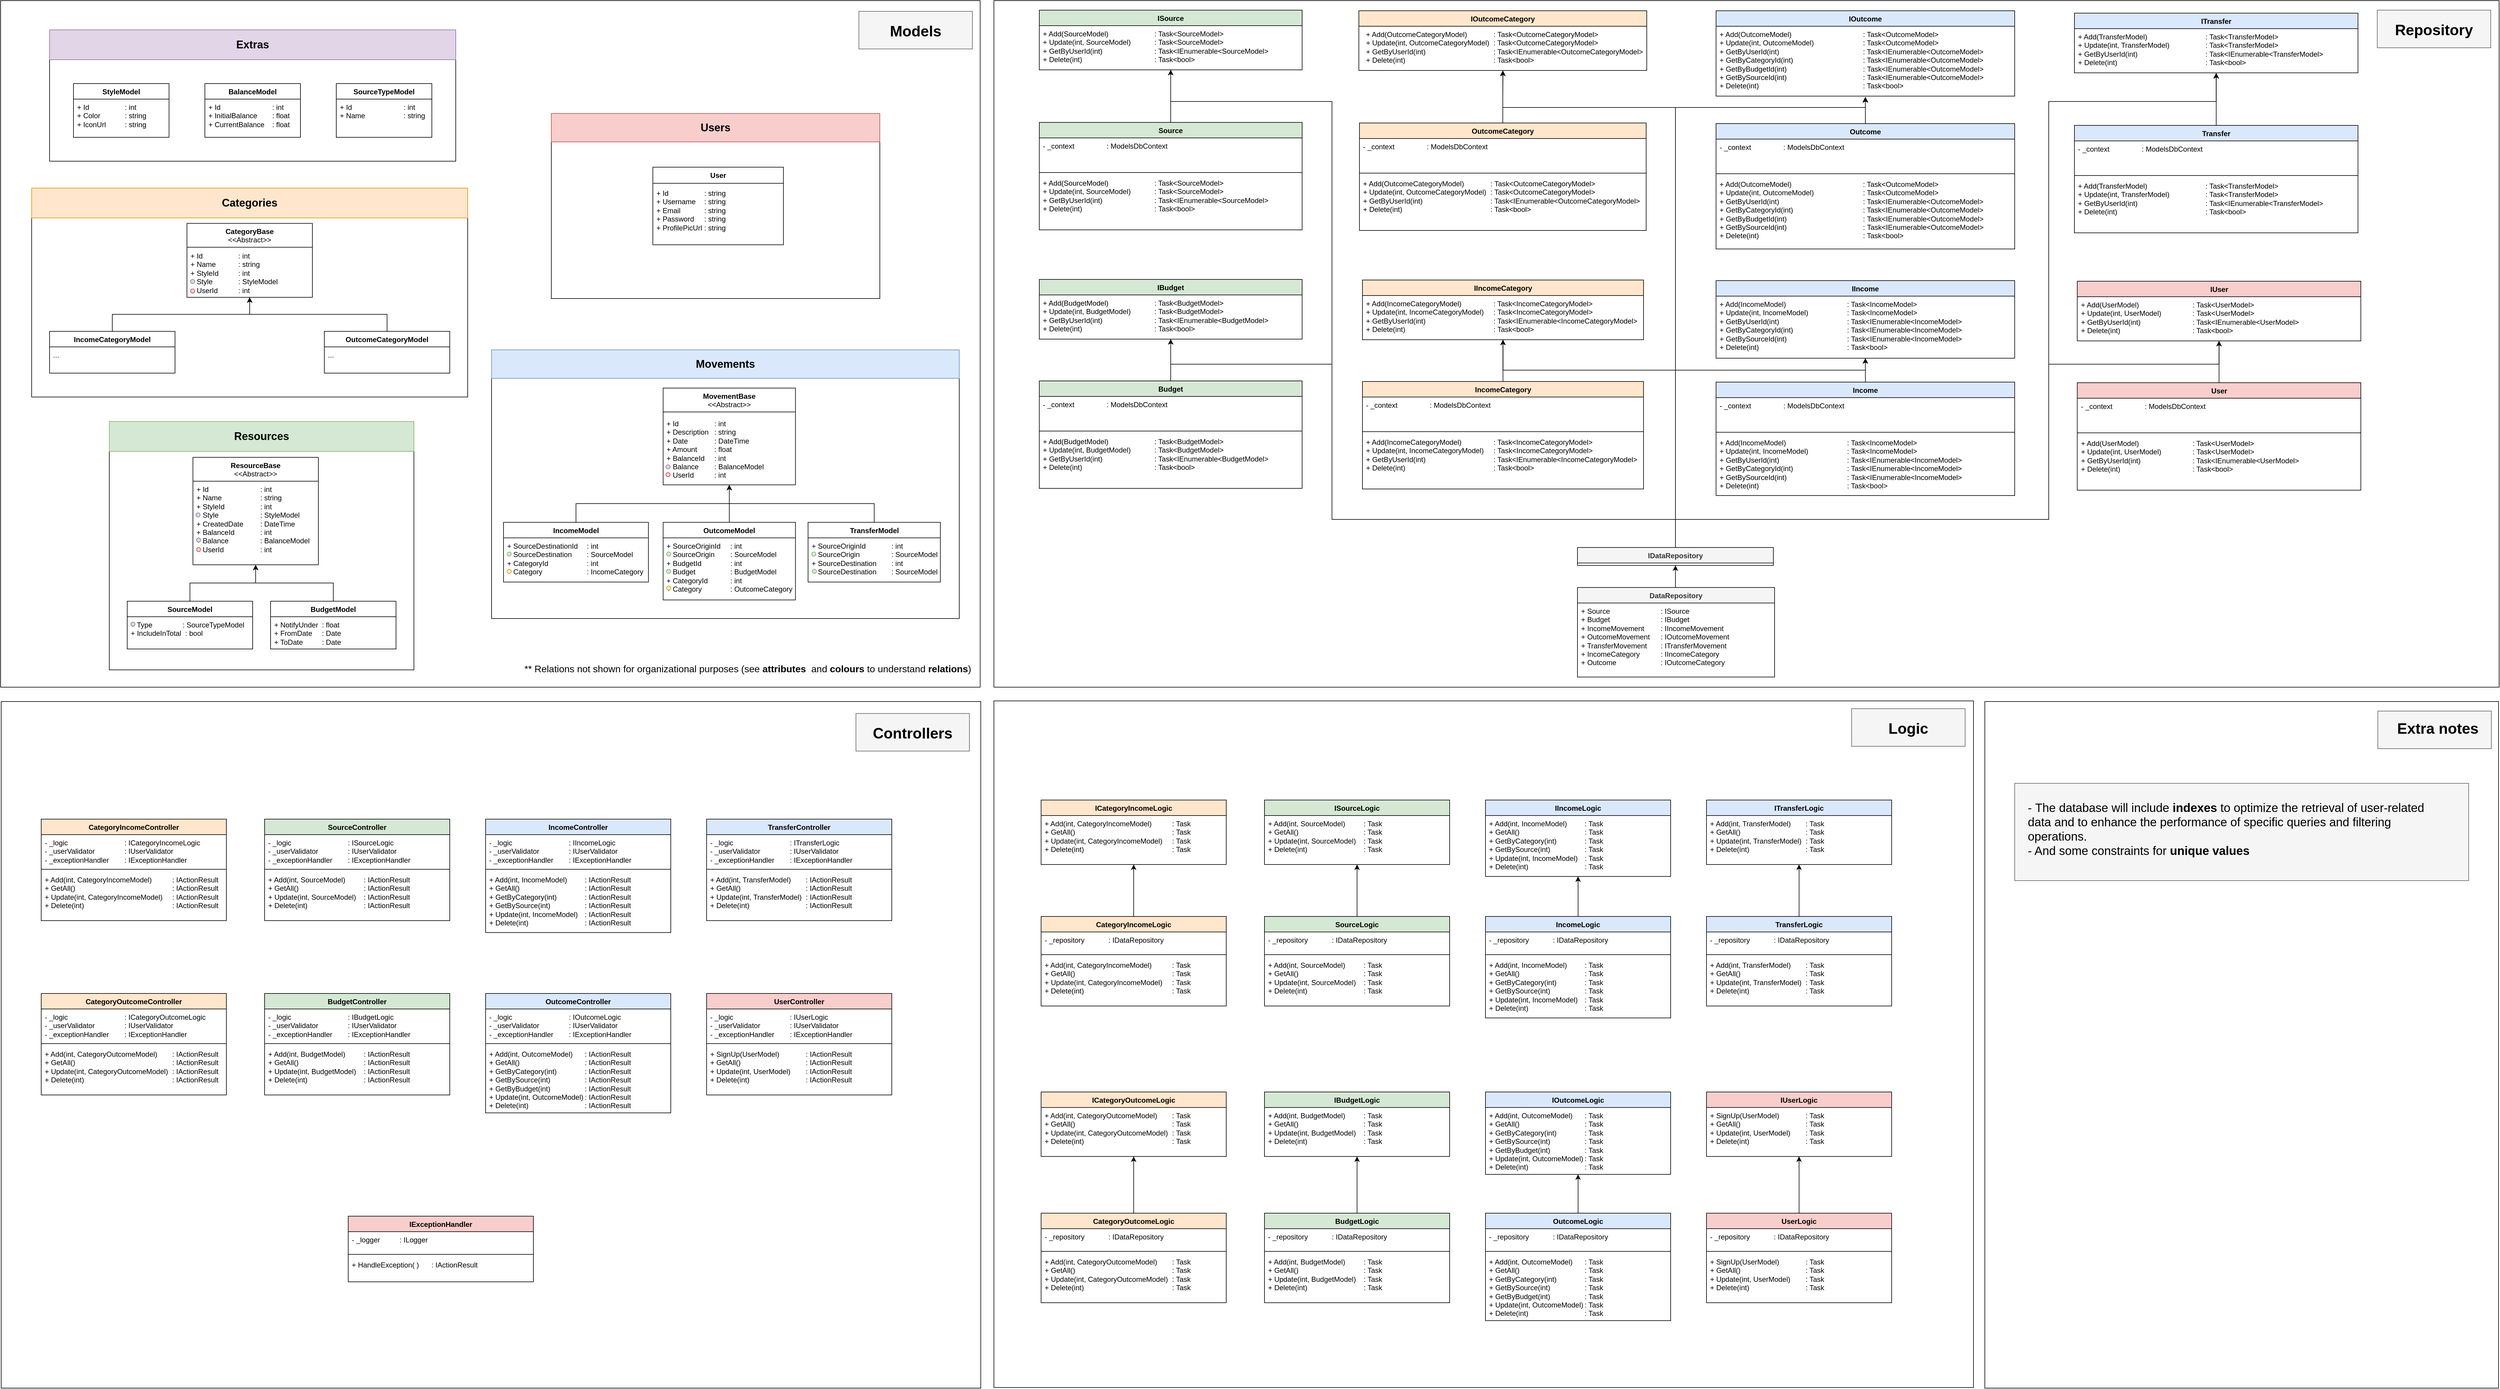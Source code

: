 <mxfile version="24.7.8" pages="2">
  <diagram name="Models - UML" id="dnvpxIV4t0AYgVoKgm_f">
    <mxGraphModel dx="3434" dy="2704" grid="1" gridSize="10" guides="1" tooltips="1" connect="1" arrows="1" fold="1" page="1" pageScale="1" pageWidth="827" pageHeight="1169" math="0" shadow="0">
      <root>
        <mxCell id="0" />
        <mxCell id="1" parent="0" />
        <mxCell id="CVpmQ3VyfcfqbzSc2PEl-37" value="" style="rounded=0;whiteSpace=wrap;html=1;" parent="1" vertex="1">
          <mxGeometry x="-821" y="10" width="1640" height="1150" as="geometry" />
        </mxCell>
        <mxCell id="K1G8u21hWkRhocFnlK-K-81" value="" style="rounded=0;whiteSpace=wrap;html=1;" parent="1" vertex="1">
          <mxGeometry x="841" y="-1164" width="2520" height="1150" as="geometry" />
        </mxCell>
        <mxCell id="4wrfVRrOqOV7u5-z8DPc-211" value="" style="rounded=0;whiteSpace=wrap;html=1;movable=1;resizable=1;rotatable=1;deletable=1;editable=1;locked=0;connectable=1;" parent="1" vertex="1">
          <mxGeometry x="-822" y="-1164" width="1640" height="1150" as="geometry" />
        </mxCell>
        <mxCell id="4wrfVRrOqOV7u5-z8DPc-215" value="" style="rounded=0;whiteSpace=wrap;html=1;fillColor=#f5f5f5;fontColor=#333333;strokeColor=#666666;" parent="1" vertex="1">
          <mxGeometry x="615" y="-1146" width="190" height="63" as="geometry" />
        </mxCell>
        <mxCell id="4wrfVRrOqOV7u5-z8DPc-208" value="" style="group" parent="1" vertex="1" connectable="0">
          <mxGeometry x="-640" y="-459" width="510" height="416" as="geometry" />
        </mxCell>
        <mxCell id="4wrfVRrOqOV7u5-z8DPc-199" value="" style="rounded=0;whiteSpace=wrap;html=1;" parent="4wrfVRrOqOV7u5-z8DPc-208" vertex="1">
          <mxGeometry y="1" width="510" height="415" as="geometry" />
        </mxCell>
        <mxCell id="4wrfVRrOqOV7u5-z8DPc-140" style="edgeStyle=orthogonalEdgeStyle;rounded=0;orthogonalLoop=1;jettySize=auto;html=1;exitX=0.5;exitY=0;exitDx=0;exitDy=0;entryX=0.5;entryY=1;entryDx=0;entryDy=0;" parent="4wrfVRrOqOV7u5-z8DPc-208" source="4wrfVRrOqOV7u5-z8DPc-1" target="4wrfVRrOqOV7u5-z8DPc-64" edge="1">
          <mxGeometry relative="1" as="geometry" />
        </mxCell>
        <mxCell id="4wrfVRrOqOV7u5-z8DPc-1" value="SourceModel" style="swimlane;fontStyle=1;align=center;verticalAlign=top;childLayout=stackLayout;horizontal=1;startSize=26;horizontalStack=0;resizeParent=1;resizeParentMax=0;resizeLast=0;collapsible=1;marginBottom=0;whiteSpace=wrap;html=1;" parent="4wrfVRrOqOV7u5-z8DPc-208" vertex="1">
          <mxGeometry x="30" y="301" width="210" height="80" as="geometry" />
        </mxCell>
        <mxCell id="4wrfVRrOqOV7u5-z8DPc-2" value="&lt;div&gt;+ Type&lt;span style=&quot;white-space: pre;&quot;&gt;&#x9;&lt;/span&gt;&lt;span style=&quot;white-space: pre;&quot;&gt;&#x9;&lt;/span&gt;&amp;nbsp; : SourceTypeModel&lt;span style=&quot;background-color: initial;&quot;&gt;&lt;br&gt;&lt;/span&gt;&lt;/div&gt;&lt;div&gt;&lt;span style=&quot;background-color: initial;&quot;&gt;+ IncludeInTotal&amp;nbsp; : bool&lt;/span&gt;&lt;/div&gt;&lt;div&gt;&lt;span style=&quot;background-color: initial;&quot;&gt;&lt;br&gt;&lt;/span&gt;&lt;/div&gt;" style="text;strokeColor=none;fillColor=none;align=left;verticalAlign=top;spacingLeft=4;spacingRight=4;overflow=hidden;rotatable=0;points=[[0,0.5],[1,0.5]];portConstraint=eastwest;whiteSpace=wrap;html=1;" parent="4wrfVRrOqOV7u5-z8DPc-1" vertex="1">
          <mxGeometry y="26" width="210" height="54" as="geometry" />
        </mxCell>
        <mxCell id="4wrfVRrOqOV7u5-z8DPc-141" style="edgeStyle=orthogonalEdgeStyle;rounded=0;orthogonalLoop=1;jettySize=auto;html=1;exitX=0.5;exitY=0;exitDx=0;exitDy=0;entryX=0.5;entryY=1;entryDx=0;entryDy=0;" parent="4wrfVRrOqOV7u5-z8DPc-208" source="4wrfVRrOqOV7u5-z8DPc-35" target="4wrfVRrOqOV7u5-z8DPc-64" edge="1">
          <mxGeometry relative="1" as="geometry" />
        </mxCell>
        <mxCell id="4wrfVRrOqOV7u5-z8DPc-35" value="BudgetModel" style="swimlane;fontStyle=1;align=center;verticalAlign=top;childLayout=stackLayout;horizontal=1;startSize=26;horizontalStack=0;resizeParent=1;resizeParentMax=0;resizeLast=0;collapsible=1;marginBottom=0;whiteSpace=wrap;html=1;" parent="4wrfVRrOqOV7u5-z8DPc-208" vertex="1">
          <mxGeometry x="270" y="301" width="210" height="80" as="geometry" />
        </mxCell>
        <mxCell id="4wrfVRrOqOV7u5-z8DPc-36" value="&lt;div&gt;&lt;span style=&quot;background-color: initial;&quot;&gt;+ NotifyUnder&lt;/span&gt;&lt;span style=&quot;background-color: initial; white-space: pre;&quot;&gt;&#x9;&lt;/span&gt;&lt;span style=&quot;background-color: initial;&quot;&gt;: float&lt;/span&gt;&lt;br&gt;&lt;/div&gt;&lt;div&gt;&lt;span style=&quot;background-color: initial;&quot;&gt;+ FromDate&lt;span style=&quot;white-space: pre;&quot;&gt;&#x9;&lt;/span&gt;: Date&lt;/span&gt;&lt;/div&gt;&lt;div&gt;+ ToDate&lt;span style=&quot;white-space: pre;&quot;&gt;&#x9;&lt;/span&gt;&lt;span style=&quot;white-space: pre;&quot;&gt;&#x9;&lt;/span&gt;: Date&lt;/div&gt;" style="text;strokeColor=none;fillColor=none;align=left;verticalAlign=top;spacingLeft=4;spacingRight=4;overflow=hidden;rotatable=0;points=[[0,0.5],[1,0.5]];portConstraint=eastwest;whiteSpace=wrap;html=1;" parent="4wrfVRrOqOV7u5-z8DPc-35" vertex="1">
          <mxGeometry y="26" width="210" height="54" as="geometry" />
        </mxCell>
        <mxCell id="4wrfVRrOqOV7u5-z8DPc-64" value="ResourceBase&lt;div&gt;&lt;span style=&quot;font-weight: normal;&quot;&gt;&amp;lt;&amp;lt;Abstract&amp;gt;&amp;gt;&lt;/span&gt;&lt;/div&gt;" style="swimlane;fontStyle=1;align=center;verticalAlign=top;childLayout=stackLayout;horizontal=1;startSize=40;horizontalStack=0;resizeParent=1;resizeParentMax=0;resizeLast=0;collapsible=1;marginBottom=0;whiteSpace=wrap;html=1;" parent="4wrfVRrOqOV7u5-z8DPc-208" vertex="1">
          <mxGeometry x="140" y="60" width="210" height="180" as="geometry" />
        </mxCell>
        <mxCell id="4wrfVRrOqOV7u5-z8DPc-142" value="+ Id&#x9;&lt;span style=&quot;white-space: pre;&quot;&gt;&#x9;&lt;/span&gt;&lt;span style=&quot;white-space: pre;&quot;&gt;&#x9;&lt;span style=&quot;white-space: pre;&quot;&gt;&#x9;&lt;span style=&quot;white-space: pre;&quot;&gt;&#x9;&lt;/span&gt;&lt;/span&gt;&lt;/span&gt;: int&amp;nbsp;&lt;span style=&quot;background-color: initial;&quot;&gt;&amp;nbsp;&lt;/span&gt;&lt;div&gt;&lt;div&gt;&lt;span style=&quot;background-color: initial;&quot;&gt;+ Name&lt;span style=&quot;white-space: pre;&quot;&gt;&#x9;&lt;span style=&quot;white-space: pre;&quot;&gt;&#x9;&lt;span style=&quot;white-space: pre;&quot;&gt;&#x9;&lt;/span&gt;&lt;/span&gt;&lt;/span&gt;: string&amp;nbsp;&lt;/span&gt;&lt;/div&gt;&lt;div&gt;&lt;span style=&quot;background-color: initial;&quot;&gt;+ StyleId&lt;span style=&quot;white-space: pre;&quot;&gt;&#x9;&lt;/span&gt;&lt;span style=&quot;white-space: pre;&quot;&gt;&#x9;&lt;/span&gt;&lt;span style=&quot;white-space: pre;&quot;&gt;&#x9;&lt;/span&gt;: int&lt;/span&gt;&lt;/div&gt;&lt;div&gt;&lt;span style=&quot;background-color: initial;&quot;&gt;+ Style&lt;span style=&quot;white-space: pre;&quot;&gt;&#x9;&lt;/span&gt;&lt;span style=&quot;white-space: pre;&quot;&gt;&#x9;&lt;span style=&quot;white-space: pre;&quot;&gt;&#x9;&lt;/span&gt;&lt;/span&gt;: StyleModel&lt;/span&gt;&lt;/div&gt;&lt;div&gt;&lt;span style=&quot;background-color: initial;&quot;&gt;+ CreatedDate&lt;span style=&quot;white-space: pre;&quot;&gt;&#x9;&lt;/span&gt;: DateTime&lt;/span&gt;&lt;/div&gt;&lt;div&gt;&lt;span style=&quot;background-color: initial;&quot;&gt;+ BalanceId&lt;span style=&quot;white-space: pre;&quot;&gt;&#x9;&lt;/span&gt;&lt;span style=&quot;white-space: pre;&quot;&gt;&#x9;&lt;/span&gt;: int&amp;nbsp;&lt;/span&gt;&lt;/div&gt;&lt;div&gt;&lt;span style=&quot;background-color: initial;&quot;&gt;+ Balance&lt;span style=&quot;white-space: pre;&quot;&gt;&#x9;&lt;span style=&quot;white-space: pre;&quot;&gt;&#x9;&lt;/span&gt;&lt;/span&gt;: BalanceModel&lt;/span&gt;&lt;/div&gt;&lt;div&gt;+ UserId&lt;span style=&quot;white-space: pre;&quot;&gt;&#x9;&lt;/span&gt;&lt;span style=&quot;white-space: pre;&quot;&gt;&#x9;&lt;span style=&quot;white-space: pre;&quot;&gt;&#x9;&lt;/span&gt;&lt;/span&gt;: int&lt;/div&gt;&lt;/div&gt;" style="text;strokeColor=none;fillColor=none;align=left;verticalAlign=top;spacingLeft=4;spacingRight=4;overflow=hidden;rotatable=0;points=[[0,0.5],[1,0.5]];portConstraint=eastwest;whiteSpace=wrap;html=1;" parent="4wrfVRrOqOV7u5-z8DPc-208" vertex="1">
          <mxGeometry x="140" y="100" width="210" height="140" as="geometry" />
        </mxCell>
        <mxCell id="4wrfVRrOqOV7u5-z8DPc-203" value="&lt;span style=&quot;font-size: 18px;&quot;&gt;&lt;b&gt;Resources&lt;/b&gt;&lt;/span&gt;" style="rounded=0;whiteSpace=wrap;html=1;fillColor=#d5e8d4;strokeColor=#82b366;" parent="4wrfVRrOqOV7u5-z8DPc-208" vertex="1">
          <mxGeometry width="510" height="50" as="geometry" />
        </mxCell>
        <mxCell id="4wrfVRrOqOV7u5-z8DPc-209" value="" style="group" parent="1" vertex="1" connectable="0">
          <mxGeometry x="-770" y="-850" width="730" height="350" as="geometry" />
        </mxCell>
        <mxCell id="4wrfVRrOqOV7u5-z8DPc-200" value="" style="rounded=0;whiteSpace=wrap;html=1;" parent="4wrfVRrOqOV7u5-z8DPc-209" vertex="1">
          <mxGeometry width="730" height="350" as="geometry" />
        </mxCell>
        <mxCell id="4wrfVRrOqOV7u5-z8DPc-182" style="edgeStyle=orthogonalEdgeStyle;rounded=0;orthogonalLoop=1;jettySize=auto;html=1;exitX=0.5;exitY=0;exitDx=0;exitDy=0;entryX=0.5;entryY=1;entryDx=0;entryDy=0;" parent="4wrfVRrOqOV7u5-z8DPc-209" source="4wrfVRrOqOV7u5-z8DPc-173" target="4wrfVRrOqOV7u5-z8DPc-5" edge="1">
          <mxGeometry relative="1" as="geometry" />
        </mxCell>
        <mxCell id="4wrfVRrOqOV7u5-z8DPc-173" value="IncomeCategoryModel" style="swimlane;fontStyle=1;align=center;verticalAlign=top;childLayout=stackLayout;horizontal=1;startSize=26;horizontalStack=0;resizeParent=1;resizeParentMax=0;resizeLast=0;collapsible=1;marginBottom=0;whiteSpace=wrap;html=1;" parent="4wrfVRrOqOV7u5-z8DPc-209" vertex="1">
          <mxGeometry x="30" y="240" width="210" height="70" as="geometry" />
        </mxCell>
        <mxCell id="4wrfVRrOqOV7u5-z8DPc-174" value="..." style="text;strokeColor=none;fillColor=none;align=left;verticalAlign=top;spacingLeft=4;spacingRight=4;overflow=hidden;rotatable=0;points=[[0,0.5],[1,0.5]];portConstraint=eastwest;whiteSpace=wrap;html=1;" parent="4wrfVRrOqOV7u5-z8DPc-173" vertex="1">
          <mxGeometry y="26" width="210" height="44" as="geometry" />
        </mxCell>
        <mxCell id="4wrfVRrOqOV7u5-z8DPc-181" style="edgeStyle=orthogonalEdgeStyle;rounded=0;orthogonalLoop=1;jettySize=auto;html=1;exitX=0.5;exitY=0;exitDx=0;exitDy=0;entryX=0.5;entryY=1;entryDx=0;entryDy=0;" parent="4wrfVRrOqOV7u5-z8DPc-209" source="4wrfVRrOqOV7u5-z8DPc-175" target="4wrfVRrOqOV7u5-z8DPc-5" edge="1">
          <mxGeometry relative="1" as="geometry" />
        </mxCell>
        <mxCell id="4wrfVRrOqOV7u5-z8DPc-175" value="OutcomeCategoryModel" style="swimlane;fontStyle=1;align=center;verticalAlign=top;childLayout=stackLayout;horizontal=1;startSize=26;horizontalStack=0;resizeParent=1;resizeParentMax=0;resizeLast=0;collapsible=1;marginBottom=0;whiteSpace=wrap;html=1;" parent="4wrfVRrOqOV7u5-z8DPc-209" vertex="1">
          <mxGeometry x="490" y="240" width="210" height="70" as="geometry" />
        </mxCell>
        <mxCell id="4wrfVRrOqOV7u5-z8DPc-176" value="..." style="text;strokeColor=none;fillColor=none;align=left;verticalAlign=top;spacingLeft=4;spacingRight=4;overflow=hidden;rotatable=0;points=[[0,0.5],[1,0.5]];portConstraint=eastwest;whiteSpace=wrap;html=1;" parent="4wrfVRrOqOV7u5-z8DPc-175" vertex="1">
          <mxGeometry y="26" width="210" height="44" as="geometry" />
        </mxCell>
        <mxCell id="4wrfVRrOqOV7u5-z8DPc-185" value="" style="group" parent="4wrfVRrOqOV7u5-z8DPc-209" vertex="1" connectable="0">
          <mxGeometry x="260" y="70" width="210" height="120" as="geometry" />
        </mxCell>
        <mxCell id="4wrfVRrOqOV7u5-z8DPc-5" value="CategoryBase&lt;div&gt;&lt;span style=&quot;background-color: initial; font-weight: normal;&quot;&gt;&amp;lt;&amp;lt;Abstract&amp;gt;&amp;gt;&lt;/span&gt;&lt;/div&gt;" style="swimlane;fontStyle=1;align=center;verticalAlign=top;childLayout=stackLayout;horizontal=1;startSize=40;horizontalStack=0;resizeParent=1;resizeParentMax=0;resizeLast=0;collapsible=1;marginBottom=0;whiteSpace=wrap;html=1;" parent="4wrfVRrOqOV7u5-z8DPc-185" vertex="1">
          <mxGeometry y="-10.865" width="210" height="123.865" as="geometry" />
        </mxCell>
        <mxCell id="4wrfVRrOqOV7u5-z8DPc-184" value="+ Id&#x9;&lt;span style=&quot;white-space: pre;&quot;&gt;&#x9;&lt;/span&gt;&lt;span style=&quot;white-space: pre;&quot;&gt;&#x9;&lt;span style=&quot;white-space: pre;&quot;&gt;&#x9;&lt;/span&gt;&lt;/span&gt;: int&amp;nbsp;&lt;span style=&quot;background-color: initial;&quot;&gt;&amp;nbsp;&lt;/span&gt;&lt;div&gt;&lt;span style=&quot;background-color: initial;&quot;&gt;+ Name&lt;span style=&quot;white-space: pre;&quot;&gt;&#x9;&lt;span style=&quot;white-space: pre;&quot;&gt;&#x9;&lt;/span&gt;&lt;/span&gt;: string&lt;/span&gt;&lt;span style=&quot;background-color: initial;&quot;&gt;&amp;nbsp;&lt;/span&gt;&lt;/div&gt;&lt;div&gt;&lt;span style=&quot;background-color: initial;&quot;&gt;+ StyleId&lt;span style=&quot;white-space: pre;&quot;&gt;&#x9;&lt;/span&gt;&lt;span style=&quot;white-space: pre;&quot;&gt;&#x9;&lt;/span&gt;: int&lt;/span&gt;&lt;/div&gt;&lt;div&gt;&lt;span style=&quot;background-color: initial;&quot;&gt;+ Style&lt;span style=&quot;white-space: pre;&quot;&gt;&#x9;&lt;span style=&quot;white-space: pre;&quot;&gt;&#x9;&lt;/span&gt;&lt;/span&gt;: StyleModel&lt;/span&gt;&lt;/div&gt;&lt;div&gt;&lt;span style=&quot;background-color: initial;&quot;&gt;+ UserId&lt;span style=&quot;white-space: pre;&quot;&gt;&#x9;&lt;/span&gt;&lt;span style=&quot;white-space: pre;&quot;&gt;&#x9;&lt;/span&gt;: int&lt;/span&gt;&lt;/div&gt;" style="text;strokeColor=none;fillColor=none;align=left;verticalAlign=top;spacingLeft=4;spacingRight=4;overflow=hidden;rotatable=0;points=[[0,0.5],[1,0.5]];portConstraint=eastwest;whiteSpace=wrap;html=1;" parent="4wrfVRrOqOV7u5-z8DPc-185" vertex="1">
          <mxGeometry y="29.6" width="210" height="87.4" as="geometry" />
        </mxCell>
        <mxCell id="4wrfVRrOqOV7u5-z8DPc-202" value="&lt;b&gt;&lt;font style=&quot;font-size: 18px;&quot;&gt;Categories&lt;/font&gt;&lt;/b&gt;" style="rounded=0;whiteSpace=wrap;html=1;fillColor=#ffe6cc;strokeColor=#d79b00;" parent="4wrfVRrOqOV7u5-z8DPc-209" vertex="1">
          <mxGeometry width="730" height="50" as="geometry" />
        </mxCell>
        <mxCell id="4wrfVRrOqOV7u5-z8DPc-210" value="" style="group" parent="1" vertex="1" connectable="0">
          <mxGeometry x="-740" y="-1115" width="680" height="220" as="geometry" />
        </mxCell>
        <mxCell id="4wrfVRrOqOV7u5-z8DPc-205" value="" style="rounded=0;whiteSpace=wrap;html=1;" parent="4wrfVRrOqOV7u5-z8DPc-210" vertex="1">
          <mxGeometry width="680" height="220" as="geometry" />
        </mxCell>
        <mxCell id="4wrfVRrOqOV7u5-z8DPc-19" value="StyleModel" style="swimlane;fontStyle=1;align=center;verticalAlign=top;childLayout=stackLayout;horizontal=1;startSize=26;horizontalStack=0;resizeParent=1;resizeParentMax=0;resizeLast=0;collapsible=1;marginBottom=0;whiteSpace=wrap;html=1;" parent="4wrfVRrOqOV7u5-z8DPc-210" vertex="1">
          <mxGeometry x="40.0" y="90" width="160" height="90" as="geometry" />
        </mxCell>
        <mxCell id="4wrfVRrOqOV7u5-z8DPc-20" value="+ Id&#x9;&lt;span style=&quot;white-space: pre;&quot;&gt;&#x9;&lt;/span&gt;&lt;span style=&quot;white-space: pre;&quot;&gt;&#x9;&lt;span style=&quot;white-space: pre;&quot;&gt;&#x9;&lt;/span&gt;&lt;/span&gt;: int&amp;nbsp;&lt;span style=&quot;background-color: initial;&quot;&gt;&amp;nbsp;&lt;/span&gt;&lt;div&gt;&lt;span style=&quot;background-color: initial;&quot;&gt;+ Color&lt;span style=&quot;white-space: pre;&quot;&gt;&#x9;&lt;span style=&quot;white-space: pre;&quot;&gt;&#x9;&lt;/span&gt;&lt;/span&gt;: string&amp;nbsp;&lt;/span&gt;&lt;/div&gt;&lt;div&gt;&lt;span style=&quot;background-color: initial;&quot;&gt;+ IconUrl&lt;span style=&quot;white-space: pre;&quot;&gt;&#x9;&lt;/span&gt;&lt;span style=&quot;white-space: pre;&quot;&gt;&#x9;&lt;/span&gt;: string&lt;/span&gt;&lt;/div&gt;" style="text;strokeColor=none;fillColor=none;align=left;verticalAlign=top;spacingLeft=4;spacingRight=4;overflow=hidden;rotatable=0;points=[[0,0.5],[1,0.5]];portConstraint=eastwest;whiteSpace=wrap;html=1;" parent="4wrfVRrOqOV7u5-z8DPc-19" vertex="1">
          <mxGeometry y="26" width="160" height="64" as="geometry" />
        </mxCell>
        <mxCell id="4wrfVRrOqOV7u5-z8DPc-21" value="SourceTypeModel" style="swimlane;fontStyle=1;align=center;verticalAlign=top;childLayout=stackLayout;horizontal=1;startSize=26;horizontalStack=0;resizeParent=1;resizeParentMax=0;resizeLast=0;collapsible=1;marginBottom=0;whiteSpace=wrap;html=1;" parent="4wrfVRrOqOV7u5-z8DPc-210" vertex="1">
          <mxGeometry x="480.0" y="90" width="160" height="90" as="geometry" />
        </mxCell>
        <mxCell id="4wrfVRrOqOV7u5-z8DPc-22" value="+ Id&amp;nbsp;&lt;span style=&quot;white-space: pre;&quot;&gt;&#x9;&lt;/span&gt;&lt;span style=&quot;white-space: pre;&quot;&gt;&#x9;&lt;span style=&quot;white-space: pre;&quot;&gt;&#x9;&#x9;&lt;/span&gt;&lt;/span&gt;: int&amp;nbsp;&lt;span style=&quot;background-color: initial;&quot;&gt;&amp;nbsp;&lt;/span&gt;&lt;div&gt;+ Name&lt;span style=&quot;white-space: pre;&quot;&gt;&#x9;&lt;/span&gt;&lt;span style=&quot;white-space: pre;&quot;&gt;&#x9;&lt;span style=&quot;white-space: pre;&quot;&gt;&#x9;&lt;/span&gt;&lt;/span&gt;: string&lt;/div&gt;" style="text;strokeColor=none;fillColor=none;align=left;verticalAlign=top;spacingLeft=4;spacingRight=4;overflow=hidden;rotatable=0;points=[[0,0.5],[1,0.5]];portConstraint=eastwest;whiteSpace=wrap;html=1;" parent="4wrfVRrOqOV7u5-z8DPc-21" vertex="1">
          <mxGeometry y="26" width="160" height="64" as="geometry" />
        </mxCell>
        <mxCell id="4wrfVRrOqOV7u5-z8DPc-59" value="BalanceModel" style="swimlane;fontStyle=1;align=center;verticalAlign=top;childLayout=stackLayout;horizontal=1;startSize=26;horizontalStack=0;resizeParent=1;resizeParentMax=0;resizeLast=0;collapsible=1;marginBottom=0;whiteSpace=wrap;html=1;" parent="4wrfVRrOqOV7u5-z8DPc-210" vertex="1">
          <mxGeometry x="260.0" y="90" width="160" height="90" as="geometry" />
        </mxCell>
        <mxCell id="4wrfVRrOqOV7u5-z8DPc-60" value="+ Id&#x9;&lt;span style=&quot;white-space: pre;&quot;&gt;&#x9;&lt;/span&gt;&lt;span style=&quot;white-space: pre;&quot;&gt;&#x9;&lt;span style=&quot;white-space: pre;&quot;&gt;&#x9;&lt;span style=&quot;white-space: pre;&quot;&gt;&#x9;&lt;/span&gt;&lt;/span&gt;&lt;/span&gt;: int&amp;nbsp;&lt;span style=&quot;background-color: initial;&quot;&gt;&amp;nbsp;&lt;/span&gt;&lt;div&gt;&lt;span style=&quot;background-color: initial;&quot;&gt;+ InitialBalance&lt;span style=&quot;white-space: pre;&quot;&gt;&#x9;&lt;/span&gt;: float&amp;nbsp;&lt;/span&gt;&lt;/div&gt;&lt;div&gt;&lt;span style=&quot;background-color: initial;&quot;&gt;+ CurrentBalance&lt;span style=&quot;white-space: pre;&quot;&gt;&#x9;&lt;/span&gt;: float&lt;/span&gt;&lt;/div&gt;" style="text;strokeColor=none;fillColor=none;align=left;verticalAlign=top;spacingLeft=4;spacingRight=4;overflow=hidden;rotatable=0;points=[[0,0.5],[1,0.5]];portConstraint=eastwest;whiteSpace=wrap;html=1;" parent="4wrfVRrOqOV7u5-z8DPc-59" vertex="1">
          <mxGeometry y="26" width="160" height="64" as="geometry" />
        </mxCell>
        <mxCell id="4wrfVRrOqOV7u5-z8DPc-206" value="&lt;b&gt;&lt;font style=&quot;font-size: 18px;&quot;&gt;Extras&lt;/font&gt;&lt;/b&gt;" style="rounded=0;whiteSpace=wrap;html=1;fillColor=#e1d5e7;strokeColor=#9673a6;" parent="4wrfVRrOqOV7u5-z8DPc-210" vertex="1">
          <mxGeometry width="680" height="50" as="geometry" />
        </mxCell>
        <mxCell id="4wrfVRrOqOV7u5-z8DPc-214" value="&lt;b style=&quot;&quot;&gt;&lt;font style=&quot;font-size: 25px;&quot;&gt;Models&lt;/font&gt;&lt;/b&gt;" style="text;html=1;align=center;verticalAlign=middle;whiteSpace=wrap;rounded=0;" parent="1" vertex="1">
          <mxGeometry x="680" y="-1129.5" width="60" height="30" as="geometry" />
        </mxCell>
        <mxCell id="4wrfVRrOqOV7u5-z8DPc-216" value="&lt;font style=&quot;font-size: 16px;&quot;&gt;**&amp;nbsp;Relations not shown for organizational purposes (see &lt;b&gt;attributes&lt;/b&gt;&amp;nbsp; and &lt;b&gt;colours&lt;/b&gt; to understand &lt;b&gt;relations&lt;/b&gt;)&lt;/font&gt;" style="text;html=1;align=center;verticalAlign=middle;whiteSpace=wrap;rounded=0;" parent="1" vertex="1">
          <mxGeometry x="40" y="-60" width="778" height="30" as="geometry" />
        </mxCell>
        <mxCell id="-8O9AgTq4i5tAFb13RaT-2" value="" style="rounded=0;whiteSpace=wrap;html=1;fillColor=#f5f5f5;fontColor=#333333;strokeColor=#666666;" parent="1" vertex="1">
          <mxGeometry x="610" y="30" width="190" height="63" as="geometry" />
        </mxCell>
        <mxCell id="-8O9AgTq4i5tAFb13RaT-3" value="&lt;b style=&quot;&quot;&gt;&lt;font style=&quot;font-size: 25px;&quot;&gt;Controllers&lt;/font&gt;&lt;/b&gt;" style="text;html=1;align=center;verticalAlign=middle;whiteSpace=wrap;rounded=0;" parent="1" vertex="1">
          <mxGeometry x="675" y="46.5" width="60" height="30" as="geometry" />
        </mxCell>
        <mxCell id="-8O9AgTq4i5tAFb13RaT-8" value="" style="rounded=0;whiteSpace=wrap;html=1;fillColor=#f5f5f5;fontColor=#333333;strokeColor=#666666;" parent="1" vertex="1">
          <mxGeometry x="3157" y="-1148" width="190" height="63" as="geometry" />
        </mxCell>
        <mxCell id="-8O9AgTq4i5tAFb13RaT-9" value="&lt;b&gt;&lt;font style=&quot;font-size: 25px;&quot;&gt;Repository&lt;/font&gt;&lt;/b&gt;" style="text;html=1;align=center;verticalAlign=middle;whiteSpace=wrap;rounded=0;" parent="1" vertex="1">
          <mxGeometry x="3222" y="-1131.5" width="60" height="30" as="geometry" />
        </mxCell>
        <mxCell id="-8O9AgTq4i5tAFb13RaT-12" value="" style="rounded=0;whiteSpace=wrap;html=1;" parent="1" vertex="1">
          <mxGeometry x="841" y="9" width="1640" height="1150" as="geometry" />
        </mxCell>
        <mxCell id="-8O9AgTq4i5tAFb13RaT-13" value="" style="rounded=0;whiteSpace=wrap;html=1;fillColor=#f5f5f5;fontColor=#333333;strokeColor=#666666;" parent="1" vertex="1">
          <mxGeometry x="2277" y="22" width="190" height="63" as="geometry" />
        </mxCell>
        <mxCell id="-8O9AgTq4i5tAFb13RaT-14" value="&lt;b style=&quot;&quot;&gt;&lt;font style=&quot;font-size: 25px;&quot;&gt;Logic&lt;/font&gt;&lt;/b&gt;" style="text;html=1;align=center;verticalAlign=middle;whiteSpace=wrap;rounded=0;" parent="1" vertex="1">
          <mxGeometry x="2342" y="38.5" width="60" height="30" as="geometry" />
        </mxCell>
        <mxCell id="XE0hTgC5LMBEMIYS6lOp-14" style="edgeStyle=orthogonalEdgeStyle;rounded=0;orthogonalLoop=1;jettySize=auto;html=1;exitX=0.5;exitY=0;exitDx=0;exitDy=0;entryX=0.5;entryY=1;entryDx=0;entryDy=0;" parent="1" source="XE0hTgC5LMBEMIYS6lOp-8" target="XE0hTgC5LMBEMIYS6lOp-12" edge="1">
          <mxGeometry relative="1" as="geometry" />
        </mxCell>
        <mxCell id="XE0hTgC5LMBEMIYS6lOp-8" value="DataRepository" style="swimlane;fontStyle=1;align=center;verticalAlign=top;childLayout=stackLayout;horizontal=1;startSize=26;horizontalStack=0;resizeParent=1;resizeParentMax=0;resizeLast=0;collapsible=1;marginBottom=0;whiteSpace=wrap;html=1;fillColor=#f5f5f5;fontColor=#333333;strokeColor=#000000;" parent="1" vertex="1">
          <mxGeometry x="1818" y="-181" width="330" height="150" as="geometry" />
        </mxCell>
        <mxCell id="XE0hTgC5LMBEMIYS6lOp-9" value="&lt;div&gt;&lt;div&gt;+ Source&amp;nbsp;&lt;span style=&quot;white-space: pre;&quot;&gt;&#x9;&lt;/span&gt;&lt;span style=&quot;white-space: pre;&quot;&gt;&#x9;&lt;/span&gt;&lt;span style=&quot;white-space: pre;&quot;&gt;&#x9;&lt;/span&gt;: ISource&lt;/div&gt;&lt;div&gt;+ Budget&lt;span style=&quot;white-space: pre;&quot;&gt;&#x9;&lt;/span&gt;&lt;span style=&quot;white-space: pre;&quot;&gt;&#x9;&lt;/span&gt;&lt;span style=&quot;white-space: pre;&quot;&gt;&#x9;&lt;/span&gt;&lt;span style=&quot;white-space: pre;&quot;&gt;&#x9;&lt;/span&gt;: IBudget&lt;/div&gt;&lt;/div&gt;+ IncomeMovement&lt;span style=&quot;white-space: pre;&quot;&gt;&#x9;&lt;/span&gt;: IIncomeMovement&lt;div&gt;+ OutcomeMovement&lt;span style=&quot;white-space: pre;&quot;&gt;&#x9;&lt;/span&gt;: IOutcomeMovement&lt;span style=&quot;white-space: pre;&quot;&gt;&#x9;&lt;/span&gt;&lt;/div&gt;&lt;div&gt;+ TransferMovement&lt;span style=&quot;white-space: pre;&quot;&gt;&#x9;&lt;/span&gt;: ITransferMovement&lt;/div&gt;&lt;div&gt;+ IncomeCategory&lt;span style=&quot;white-space: pre;&quot;&gt;&#x9;&lt;/span&gt;&lt;span style=&quot;white-space: pre;&quot;&gt;&#x9;&lt;/span&gt;:&amp;nbsp;IIncomeCategory&lt;/div&gt;&lt;div&gt;+ Outcome&lt;span style=&quot;white-space: pre;&quot;&gt;&#x9;&lt;/span&gt;&lt;span style=&quot;white-space: pre;&quot;&gt;&#x9;&lt;/span&gt;&lt;span style=&quot;white-space: pre;&quot;&gt;&#x9;&lt;/span&gt;: IOutcomeCategory&lt;/div&gt;&lt;div&gt;&lt;br&gt;&lt;/div&gt;" style="text;strokeColor=none;fillColor=none;align=left;verticalAlign=top;spacingLeft=4;spacingRight=4;overflow=hidden;rotatable=0;points=[[0,0.5],[1,0.5]];portConstraint=eastwest;whiteSpace=wrap;html=1;" parent="XE0hTgC5LMBEMIYS6lOp-8" vertex="1">
          <mxGeometry y="26" width="330" height="124" as="geometry" />
        </mxCell>
        <mxCell id="K1G8u21hWkRhocFnlK-K-62" style="edgeStyle=orthogonalEdgeStyle;rounded=0;orthogonalLoop=1;jettySize=auto;html=1;exitX=0.5;exitY=0;exitDx=0;exitDy=0;entryX=0.5;entryY=1;entryDx=0;entryDy=0;" parent="1" source="XE0hTgC5LMBEMIYS6lOp-12" target="K1G8u21hWkRhocFnlK-K-6" edge="1">
          <mxGeometry relative="1" as="geometry">
            <Array as="points">
              <mxPoint x="1982" y="-295" />
              <mxPoint x="1407" y="-295" />
              <mxPoint x="1407" y="-995" />
              <mxPoint x="1137" y="-995" />
            </Array>
          </mxGeometry>
        </mxCell>
        <mxCell id="K1G8u21hWkRhocFnlK-K-64" style="edgeStyle=orthogonalEdgeStyle;rounded=0;orthogonalLoop=1;jettySize=auto;html=1;exitX=0.5;exitY=0;exitDx=0;exitDy=0;entryX=0.5;entryY=1;entryDx=0;entryDy=0;" parent="1" source="XE0hTgC5LMBEMIYS6lOp-12" target="K1G8u21hWkRhocFnlK-K-13" edge="1">
          <mxGeometry relative="1" as="geometry">
            <Array as="points">
              <mxPoint x="1982" y="-295" />
              <mxPoint x="1407" y="-295" />
              <mxPoint x="1407" y="-555" />
              <mxPoint x="1137" y="-555" />
            </Array>
          </mxGeometry>
        </mxCell>
        <mxCell id="K1G8u21hWkRhocFnlK-K-66" style="edgeStyle=orthogonalEdgeStyle;rounded=0;orthogonalLoop=1;jettySize=auto;html=1;exitX=0.5;exitY=0;exitDx=0;exitDy=0;entryX=0.5;entryY=1;entryDx=0;entryDy=0;" parent="1" source="XE0hTgC5LMBEMIYS6lOp-12" target="K1G8u21hWkRhocFnlK-K-26" edge="1">
          <mxGeometry relative="1" as="geometry">
            <Array as="points">
              <mxPoint x="1982" y="-545" />
              <mxPoint x="1693" y="-545" />
            </Array>
          </mxGeometry>
        </mxCell>
        <mxCell id="K1G8u21hWkRhocFnlK-K-68" style="edgeStyle=orthogonalEdgeStyle;rounded=0;orthogonalLoop=1;jettySize=auto;html=1;exitX=0.5;exitY=0;exitDx=0;exitDy=0;entryX=0.5;entryY=1;entryDx=0;entryDy=0;" parent="1" source="XE0hTgC5LMBEMIYS6lOp-12" target="K1G8u21hWkRhocFnlK-K-19" edge="1">
          <mxGeometry relative="1" as="geometry">
            <Array as="points">
              <mxPoint x="1982" y="-985" />
              <mxPoint x="1693" y="-985" />
            </Array>
          </mxGeometry>
        </mxCell>
        <mxCell id="K1G8u21hWkRhocFnlK-K-71" style="edgeStyle=orthogonalEdgeStyle;rounded=0;orthogonalLoop=1;jettySize=auto;html=1;exitX=0.5;exitY=0;exitDx=0;exitDy=0;entryX=0.5;entryY=1;entryDx=0;entryDy=0;" parent="1" source="XE0hTgC5LMBEMIYS6lOp-12" edge="1">
          <mxGeometry relative="1" as="geometry">
            <mxPoint x="2300" y="-565" as="targetPoint" />
            <Array as="points">
              <mxPoint x="1982" y="-545" />
              <mxPoint x="2300" y="-545" />
            </Array>
          </mxGeometry>
        </mxCell>
        <mxCell id="K1G8u21hWkRhocFnlK-K-73" style="edgeStyle=orthogonalEdgeStyle;rounded=0;orthogonalLoop=1;jettySize=auto;html=1;exitX=0.5;exitY=0;exitDx=0;exitDy=0;entryX=0.5;entryY=1;entryDx=0;entryDy=0;" parent="1" source="XE0hTgC5LMBEMIYS6lOp-12" edge="1">
          <mxGeometry relative="1" as="geometry">
            <mxPoint x="2300" y="-1003" as="targetPoint" />
            <Array as="points">
              <mxPoint x="1982" y="-985" />
              <mxPoint x="2300" y="-985" />
            </Array>
          </mxGeometry>
        </mxCell>
        <mxCell id="K1G8u21hWkRhocFnlK-K-76" style="edgeStyle=orthogonalEdgeStyle;rounded=0;orthogonalLoop=1;jettySize=auto;html=1;exitX=0.5;exitY=0;exitDx=0;exitDy=0;entryX=0.5;entryY=1;entryDx=0;entryDy=0;" parent="1" source="XE0hTgC5LMBEMIYS6lOp-12" edge="1">
          <mxGeometry relative="1" as="geometry">
            <mxPoint x="2892.126" y="-594" as="targetPoint" />
            <Array as="points">
              <mxPoint x="1982" y="-295" />
              <mxPoint x="2607" y="-295" />
              <mxPoint x="2607" y="-555" />
              <mxPoint x="2892" y="-555" />
            </Array>
          </mxGeometry>
        </mxCell>
        <mxCell id="K1G8u21hWkRhocFnlK-K-79" style="edgeStyle=orthogonalEdgeStyle;rounded=0;orthogonalLoop=1;jettySize=auto;html=1;exitX=0.5;exitY=0;exitDx=0;exitDy=0;entryX=0.5;entryY=1;entryDx=0;entryDy=0;" parent="1" source="XE0hTgC5LMBEMIYS6lOp-12" edge="1">
          <mxGeometry relative="1" as="geometry">
            <mxPoint x="2887.379" y="-1043" as="targetPoint" />
            <Array as="points">
              <mxPoint x="1982" y="-295" />
              <mxPoint x="2607" y="-295" />
              <mxPoint x="2607" y="-995" />
              <mxPoint x="2887" y="-995" />
            </Array>
          </mxGeometry>
        </mxCell>
        <mxCell id="XE0hTgC5LMBEMIYS6lOp-12" value="IDataRepository" style="swimlane;fontStyle=1;align=center;verticalAlign=top;childLayout=stackLayout;horizontal=1;startSize=26;horizontalStack=0;resizeParent=1;resizeParentMax=0;resizeLast=0;collapsible=1;marginBottom=0;whiteSpace=wrap;html=1;fillColor=#f5f5f5;fontColor=#333333;strokeColor=#000000;" parent="1" vertex="1" collapsed="1">
          <mxGeometry x="1818" y="-248" width="328" height="30" as="geometry">
            <mxRectangle x="1132" y="-804.49" width="278" height="150" as="alternateBounds" />
          </mxGeometry>
        </mxCell>
        <mxCell id="XE0hTgC5LMBEMIYS6lOp-13" value="&lt;div&gt;&lt;div&gt;+ Source&amp;nbsp;&lt;span style=&quot;white-space: pre;&quot;&gt;&#x9;&lt;/span&gt;&lt;span style=&quot;white-space: pre;&quot;&gt;&#x9;&lt;/span&gt;&lt;span style=&quot;white-space: pre;&quot;&gt;&#x9;&lt;/span&gt;&lt;span style=&quot;white-space: pre;&quot;&gt;&#x9;&lt;/span&gt;: ISource&lt;/div&gt;&lt;div&gt;+ Budget&lt;span style=&quot;white-space: pre;&quot;&gt;&#x9;&lt;/span&gt;&lt;span style=&quot;white-space: pre;&quot;&gt;&#x9;&lt;/span&gt;&lt;span style=&quot;white-space: pre;&quot;&gt;&#x9;&lt;/span&gt;&lt;span style=&quot;white-space: pre;&quot;&gt;&#x9;&lt;/span&gt;: IBudget&lt;/div&gt;&lt;/div&gt;+ IncomeMovement&lt;span style=&quot;white-space: pre;&quot;&gt;&#x9;&lt;/span&gt;&lt;span style=&quot;white-space: pre;&quot;&gt;&#x9;&lt;/span&gt;: IIncomeMovement&lt;div&gt;+ OutcomeMovement&lt;span style=&quot;white-space: pre;&quot;&gt;&#x9;&lt;/span&gt;: IOutcomeMovement&lt;span style=&quot;white-space: pre;&quot;&gt;&#x9;&lt;/span&gt;&lt;/div&gt;&lt;div&gt;+ TransferMovement&lt;span style=&quot;white-space: pre;&quot;&gt;&#x9;&lt;/span&gt;: ITransferMovement&lt;/div&gt;&lt;div&gt;+ IncomeCategory&lt;span style=&quot;white-space: pre;&quot;&gt;&#x9;&lt;/span&gt;&lt;span style=&quot;white-space: pre;&quot;&gt;&#x9;&lt;/span&gt;:&amp;nbsp;IIncomeCategory&lt;/div&gt;&lt;div&gt;+ Outcome&lt;span style=&quot;white-space: pre;&quot;&gt;&#x9;&lt;/span&gt;&lt;span style=&quot;white-space: pre;&quot;&gt;&#x9;&lt;/span&gt;&lt;span style=&quot;white-space: pre;&quot;&gt;&#x9;&lt;/span&gt;: IOutcomeCategory&lt;/div&gt;&lt;div&gt;&lt;br&gt;&lt;/div&gt;" style="text;strokeColor=none;fillColor=none;align=left;verticalAlign=top;spacingLeft=4;spacingRight=4;overflow=hidden;rotatable=0;points=[[0,0.5],[1,0.5]];portConstraint=eastwest;whiteSpace=wrap;html=1;" parent="XE0hTgC5LMBEMIYS6lOp-12" vertex="1">
          <mxGeometry y="26" width="278" height="124" as="geometry" />
        </mxCell>
        <mxCell id="ftwODjQLYxq6LFii-M5r-1" value="" style="group" parent="1" vertex="1" connectable="0">
          <mxGeometry x="100" y="-975" width="550" height="448" as="geometry" />
        </mxCell>
        <mxCell id="ftwODjQLYxq6LFii-M5r-2" value="" style="rounded=0;whiteSpace=wrap;html=1;" parent="ftwODjQLYxq6LFii-M5r-1" vertex="1">
          <mxGeometry width="550" height="310" as="geometry" />
        </mxCell>
        <mxCell id="ftwODjQLYxq6LFii-M5r-15" value="&lt;b&gt;&lt;font style=&quot;font-size: 18px;&quot;&gt;Users&lt;/font&gt;&lt;/b&gt;" style="rounded=0;whiteSpace=wrap;html=1;fillColor=#f8cecc;strokeColor=#b85450;" parent="ftwODjQLYxq6LFii-M5r-1" vertex="1">
          <mxGeometry width="550" height="47.66" as="geometry" />
        </mxCell>
        <mxCell id="ftwODjQLYxq6LFii-M5r-18" value="" style="group" parent="ftwODjQLYxq6LFii-M5r-1" vertex="1" connectable="0">
          <mxGeometry x="170.003" y="89.997" width="218.63" height="130" as="geometry" />
        </mxCell>
        <mxCell id="ftwODjQLYxq6LFii-M5r-19" value="User" style="swimlane;fontStyle=1;align=center;verticalAlign=top;childLayout=stackLayout;horizontal=1;startSize=27;horizontalStack=0;resizeParent=1;resizeParentMax=0;resizeLast=0;collapsible=1;marginBottom=0;whiteSpace=wrap;html=1;container=0;" parent="ftwODjQLYxq6LFii-M5r-18" vertex="1">
          <mxGeometry width="218.63" height="130" as="geometry" />
        </mxCell>
        <mxCell id="ftwODjQLYxq6LFii-M5r-20" value="&lt;div&gt;+ Id&lt;span style=&quot;white-space: pre;&quot;&gt;&#x9;&lt;/span&gt;&lt;span style=&quot;white-space: pre;&quot;&gt;&#x9;&lt;/span&gt;&lt;span style=&quot;white-space: pre;&quot;&gt;&#x9;&lt;/span&gt;: string&lt;/div&gt;+ Username&lt;span style=&quot;white-space: pre;&quot;&gt;&#x9;&lt;/span&gt;: string&lt;div&gt;+ Email&lt;span style=&quot;white-space: pre;&quot;&gt;&#x9;&lt;/span&gt;&lt;span style=&quot;white-space: pre;&quot;&gt;&#x9;&lt;/span&gt;: string&lt;/div&gt;&lt;div&gt;+ Password&lt;span style=&quot;white-space: pre;&quot;&gt;&#x9;&lt;/span&gt;: string&lt;/div&gt;&lt;div&gt;+ ProfilePicUrl&lt;span style=&quot;white-space: pre;&quot;&gt;&#x9;&lt;/span&gt;: string&lt;/div&gt;" style="text;strokeColor=none;fillColor=none;align=left;verticalAlign=top;spacingLeft=4;spacingRight=4;overflow=hidden;rotatable=0;points=[[0,0.5],[1,0.5]];portConstraint=eastwest;whiteSpace=wrap;html=1;container=0;" parent="ftwODjQLYxq6LFii-M5r-1" vertex="1">
          <mxGeometry x="170.003" y="119.997" width="218.63" height="91.88" as="geometry" />
        </mxCell>
        <mxCell id="4wrfVRrOqOV7u5-z8DPc-201" value="" style="rounded=0;whiteSpace=wrap;html=1;" parent="1" vertex="1">
          <mxGeometry y="-579" width="783" height="450" as="geometry" />
        </mxCell>
        <mxCell id="4wrfVRrOqOV7u5-z8DPc-186" style="edgeStyle=orthogonalEdgeStyle;rounded=0;orthogonalLoop=1;jettySize=auto;html=1;exitX=0.5;exitY=0;exitDx=0;exitDy=0;entryX=0.5;entryY=1;entryDx=0;entryDy=0;" parent="1" source="4wrfVRrOqOV7u5-z8DPc-187" target="4wrfVRrOqOV7u5-z8DPc-196" edge="1">
          <mxGeometry relative="1" as="geometry" />
        </mxCell>
        <mxCell id="4wrfVRrOqOV7u5-z8DPc-187" value="IncomeModel" style="swimlane;fontStyle=1;align=center;verticalAlign=top;childLayout=stackLayout;horizontal=1;startSize=26;horizontalStack=0;resizeParent=1;resizeParentMax=0;resizeLast=0;collapsible=1;marginBottom=0;whiteSpace=wrap;html=1;" parent="1" vertex="1">
          <mxGeometry x="19.996" y="-290.183" width="242.603" height="100" as="geometry" />
        </mxCell>
        <mxCell id="4wrfVRrOqOV7u5-z8DPc-188" value="&lt;div&gt;+ SourceDestinationId&lt;span style=&quot;white-space: pre;&quot;&gt;&#x9;&lt;/span&gt;: int&lt;/div&gt;+ SourceDestination&lt;span style=&quot;white-space: pre;&quot;&gt;&#x9;&lt;/span&gt;: SourceModel&lt;div&gt;+ CategoryId&lt;span style=&quot;white-space: pre;&quot;&gt;&#x9;&lt;/span&gt;&lt;span style=&quot;white-space: pre;&quot;&gt;&#x9;&lt;span style=&quot;white-space: pre;&quot;&gt;&#x9;&lt;/span&gt;&lt;/span&gt;: int&lt;br&gt;&lt;div&gt;&lt;div&gt;&lt;span style=&quot;background-color: initial;&quot;&gt;+ Category&lt;span style=&quot;white-space: pre;&quot;&gt;&#x9;&lt;span style=&quot;white-space: pre;&quot;&gt;&#x9;&lt;span style=&quot;white-space: pre;&quot;&gt;&#x9;&lt;/span&gt;&lt;/span&gt;&lt;/span&gt;: IncomeCategory&lt;/span&gt;&lt;span style=&quot;background-color: initial;&quot;&gt;&amp;nbsp;&lt;/span&gt;&lt;/div&gt;&lt;/div&gt;&lt;div&gt;&lt;span style=&quot;background-color: initial;&quot;&gt;&lt;br&gt;&lt;/span&gt;&lt;/div&gt;&lt;/div&gt;" style="text;strokeColor=none;fillColor=none;align=left;verticalAlign=top;spacingLeft=4;spacingRight=4;overflow=hidden;rotatable=0;points=[[0,0.5],[1,0.5]];portConstraint=eastwest;whiteSpace=wrap;html=1;" parent="4wrfVRrOqOV7u5-z8DPc-187" vertex="1">
          <mxGeometry y="26" width="242.603" height="74" as="geometry" />
        </mxCell>
        <mxCell id="4wrfVRrOqOV7u5-z8DPc-189" style="edgeStyle=orthogonalEdgeStyle;rounded=0;orthogonalLoop=1;jettySize=auto;html=1;exitX=0.5;exitY=0;exitDx=0;exitDy=0;entryX=0.5;entryY=1;entryDx=0;entryDy=0;" parent="1" source="4wrfVRrOqOV7u5-z8DPc-190" target="4wrfVRrOqOV7u5-z8DPc-196" edge="1">
          <mxGeometry relative="1" as="geometry" />
        </mxCell>
        <mxCell id="4wrfVRrOqOV7u5-z8DPc-190" value="OutcomeModel" style="swimlane;fontStyle=1;align=center;verticalAlign=top;childLayout=stackLayout;horizontal=1;startSize=26;horizontalStack=0;resizeParent=1;resizeParentMax=0;resizeLast=0;collapsible=1;marginBottom=0;whiteSpace=wrap;html=1;" parent="1" vertex="1">
          <mxGeometry x="287.247" y="-290.183" width="221.51" height="130" as="geometry" />
        </mxCell>
        <mxCell id="4wrfVRrOqOV7u5-z8DPc-191" value="&lt;div&gt;+ SourceOriginId&lt;span style=&quot;white-space: pre;&quot;&gt;&#x9;&lt;/span&gt;: int&lt;/div&gt;+ SourceOrigin&lt;span style=&quot;white-space: pre;&quot;&gt;&#x9;&lt;/span&gt;: SourceModel&lt;div&gt;+ BudgetId&lt;span style=&quot;white-space: pre;&quot;&gt;&#x9;&lt;/span&gt;&lt;span style=&quot;white-space: pre;&quot;&gt;&#x9;&lt;/span&gt;: int&lt;br&gt;&lt;div&gt;+ Budget&lt;span style=&quot;white-space: pre;&quot;&gt;&#x9;&lt;/span&gt;&lt;span style=&quot;white-space: pre;&quot;&gt;&#x9;&lt;span style=&quot;white-space: pre;&quot;&gt;&#x9;&lt;/span&gt;&lt;/span&gt;: BudgetModel&lt;/div&gt;&lt;div&gt;+ CategoryId&lt;span style=&quot;white-space: pre;&quot;&gt;&#x9;&lt;/span&gt;&lt;span style=&quot;white-space: pre;&quot;&gt;&#x9;&lt;/span&gt;: int&lt;/div&gt;&lt;div&gt;+ Category&lt;span style=&quot;white-space: pre;&quot;&gt;&#x9;&lt;span style=&quot;white-space: pre;&quot;&gt;&#x9;&lt;/span&gt;&lt;/span&gt;: OutcomeCategory&lt;/div&gt;&lt;/div&gt;" style="text;strokeColor=none;fillColor=none;align=left;verticalAlign=top;spacingLeft=4;spacingRight=4;overflow=hidden;rotatable=0;points=[[0,0.5],[1,0.5]];portConstraint=eastwest;whiteSpace=wrap;html=1;" parent="4wrfVRrOqOV7u5-z8DPc-190" vertex="1">
          <mxGeometry y="26" width="221.51" height="104" as="geometry" />
        </mxCell>
        <mxCell id="4wrfVRrOqOV7u5-z8DPc-192" style="edgeStyle=orthogonalEdgeStyle;rounded=0;orthogonalLoop=1;jettySize=auto;html=1;exitX=0.5;exitY=0;exitDx=0;exitDy=0;entryX=0.5;entryY=1;entryDx=0;entryDy=0;" parent="1" source="4wrfVRrOqOV7u5-z8DPc-193" target="4wrfVRrOqOV7u5-z8DPc-196" edge="1">
          <mxGeometry relative="1" as="geometry" />
        </mxCell>
        <mxCell id="4wrfVRrOqOV7u5-z8DPc-193" value="TransferModel" style="swimlane;fontStyle=1;align=center;verticalAlign=top;childLayout=stackLayout;horizontal=1;startSize=26;horizontalStack=0;resizeParent=1;resizeParentMax=0;resizeLast=0;collapsible=1;marginBottom=0;whiteSpace=wrap;html=1;" parent="1" vertex="1">
          <mxGeometry x="529.849" y="-290.183" width="221.51" height="100" as="geometry" />
        </mxCell>
        <mxCell id="4wrfVRrOqOV7u5-z8DPc-194" value="&lt;div&gt;+&amp;nbsp;&lt;span style=&quot;background-color: initial;&quot;&gt;SourceOriginId&lt;span style=&quot;white-space: pre;&quot;&gt;&#x9;&lt;/span&gt;&lt;span style=&quot;white-space: pre;&quot;&gt;&#x9;&lt;/span&gt;: int&lt;/span&gt;&lt;/div&gt;+ SourceOrigin&lt;span style=&quot;white-space: pre;&quot;&gt;&#x9;&lt;span style=&quot;white-space: pre;&quot;&gt;&#x9;&lt;/span&gt;&lt;/span&gt;: SourceModel&lt;div&gt;+&amp;nbsp;&lt;span style=&quot;background-color: initial;&quot;&gt;SourceDestination&lt;span style=&quot;white-space: pre;&quot;&gt;&#x9;&lt;/span&gt;: int&lt;/span&gt;&lt;/div&gt;&lt;div&gt;+ SourceDestination&lt;span style=&quot;white-space: pre;&quot;&gt;&#x9;&lt;/span&gt;: SourceModel&lt;/div&gt;" style="text;strokeColor=none;fillColor=none;align=left;verticalAlign=top;spacingLeft=4;spacingRight=4;overflow=hidden;rotatable=0;points=[[0,0.5],[1,0.5]];portConstraint=eastwest;whiteSpace=wrap;html=1;" parent="4wrfVRrOqOV7u5-z8DPc-193" vertex="1">
          <mxGeometry y="26" width="221.51" height="74" as="geometry" />
        </mxCell>
        <mxCell id="4wrfVRrOqOV7u5-z8DPc-195" value="" style="group" parent="1" vertex="1" connectable="0">
          <mxGeometry x="287.25" y="-515" width="221.51" height="220" as="geometry" />
        </mxCell>
        <mxCell id="4wrfVRrOqOV7u5-z8DPc-196" value="&lt;div&gt;MovementBase&lt;/div&gt;&lt;div&gt;&lt;span style=&quot;background-color: initial; font-weight: normal;&quot;&gt;&amp;lt;&amp;lt;Abstract&amp;gt;&amp;gt;&lt;/span&gt;&lt;/div&gt;" style="swimlane;fontStyle=1;align=center;verticalAlign=top;childLayout=stackLayout;horizontal=1;startSize=40;horizontalStack=0;resizeParent=1;resizeParentMax=0;resizeLast=0;collapsible=1;marginBottom=0;whiteSpace=wrap;html=1;" parent="4wrfVRrOqOV7u5-z8DPc-195" vertex="1">
          <mxGeometry width="221.51" height="162.105" as="geometry" />
        </mxCell>
        <mxCell id="4wrfVRrOqOV7u5-z8DPc-197" value="+ Id&amp;nbsp;&lt;span style=&quot;white-space: pre;&quot;&gt;&#x9;&lt;/span&gt;&lt;span style=&quot;white-space: pre;&quot;&gt;&#x9;&lt;span style=&quot;white-space: pre;&quot;&gt;&#x9;&lt;/span&gt;&lt;/span&gt;: int&amp;nbsp;&lt;span style=&quot;background-color: initial;&quot;&gt;&amp;nbsp;&lt;/span&gt;&lt;div&gt;&lt;div&gt;&lt;span style=&quot;background-color: initial;&quot;&gt;+ Description&lt;span style=&quot;white-space: pre;&quot;&gt;&#x9;&lt;/span&gt;: string&amp;nbsp;&lt;/span&gt;&lt;/div&gt;&lt;div&gt;&lt;span style=&quot;background-color: initial;&quot;&gt;+ Date&lt;span style=&quot;white-space: pre;&quot;&gt;&#x9;&lt;span style=&quot;white-space: pre;&quot;&gt;&#x9;&lt;/span&gt;&lt;/span&gt;: DateTime&lt;/span&gt;&lt;/div&gt;&lt;div&gt;&lt;span style=&quot;background-color: initial;&quot;&gt;+ Amount&lt;/span&gt;&lt;span style=&quot;background-color: initial; white-space: pre;&quot;&gt;&#x9;&lt;span style=&quot;white-space: pre;&quot;&gt;&#x9;&lt;/span&gt;&lt;/span&gt;&lt;span style=&quot;background-color: initial;&quot;&gt;: float&lt;/span&gt;&lt;br&gt;&lt;/div&gt;&lt;div&gt;&lt;span style=&quot;background-color: initial;&quot;&gt;+ BalanceId&lt;span style=&quot;white-space: pre;&quot;&gt;&#x9;&lt;/span&gt;: int&lt;/span&gt;&lt;/div&gt;&lt;div&gt;&lt;span style=&quot;background-color: initial;&quot;&gt;+ Balance&lt;span style=&quot;white-space: pre;&quot;&gt;&#x9;&lt;/span&gt;: BalanceModel&lt;/span&gt;&lt;/div&gt;&lt;/div&gt;&lt;div&gt;&lt;span style=&quot;background-color: initial;&quot;&gt;+ UserId&lt;span style=&quot;white-space: pre;&quot;&gt;&#x9;&lt;/span&gt;&lt;span style=&quot;white-space: pre;&quot;&gt;&#x9;&lt;/span&gt;: int&lt;/span&gt;&lt;/div&gt;" style="text;strokeColor=none;fillColor=none;align=left;verticalAlign=top;spacingLeft=4;spacingRight=4;overflow=hidden;rotatable=0;points=[[0,0.5],[1,0.5]];portConstraint=eastwest;whiteSpace=wrap;html=1;" parent="4wrfVRrOqOV7u5-z8DPc-195" vertex="1">
          <mxGeometry y="46.312" width="221.51" height="138.025" as="geometry" />
        </mxCell>
        <mxCell id="ftwODjQLYxq6LFii-M5r-21" value="" style="ellipse;whiteSpace=wrap;html=1;fillColor=#e1d5e7;strokeColor=#9673a6;" parent="4wrfVRrOqOV7u5-z8DPc-195" vertex="1">
          <mxGeometry x="4.75" y="128.5" width="7" height="7" as="geometry" />
        </mxCell>
        <mxCell id="4wrfVRrOqOV7u5-z8DPc-204" value="&lt;b&gt;&lt;font style=&quot;font-size: 18px;&quot;&gt;Movements&lt;/font&gt;&lt;/b&gt;" style="rounded=0;whiteSpace=wrap;html=1;fillColor=#dae8fc;strokeColor=#6c8ebf;" parent="1" vertex="1">
          <mxGeometry y="-579" width="783" height="47.66" as="geometry" />
        </mxCell>
        <mxCell id="ftwODjQLYxq6LFii-M5r-22" value="" style="ellipse;whiteSpace=wrap;html=1;fillColor=#d5e8d4;strokeColor=#82b366;" parent="1" vertex="1">
          <mxGeometry x="26" y="-240.5" width="7" height="7" as="geometry" />
        </mxCell>
        <mxCell id="ftwODjQLYxq6LFii-M5r-24" value="" style="ellipse;whiteSpace=wrap;html=1;fillColor=#ffe6cc;strokeColor=#d79b00;" parent="1" vertex="1">
          <mxGeometry x="26" y="-211.5" width="7" height="7" as="geometry" />
        </mxCell>
        <mxCell id="ftwODjQLYxq6LFii-M5r-25" value="" style="ellipse;whiteSpace=wrap;html=1;fillColor=#d5e8d4;strokeColor=#82b366;" parent="1" vertex="1">
          <mxGeometry x="293" y="-240.5" width="7" height="7" as="geometry" />
        </mxCell>
        <mxCell id="ftwODjQLYxq6LFii-M5r-26" value="" style="ellipse;whiteSpace=wrap;html=1;fillColor=#ffe6cc;strokeColor=#d79b00;" parent="1" vertex="1">
          <mxGeometry x="293" y="-183.5" width="7" height="7" as="geometry" />
        </mxCell>
        <mxCell id="ftwODjQLYxq6LFii-M5r-27" value="" style="ellipse;whiteSpace=wrap;html=1;fillColor=#d5e8d4;strokeColor=#82b366;" parent="1" vertex="1">
          <mxGeometry x="293" y="-211.5" width="7" height="7" as="geometry" />
        </mxCell>
        <mxCell id="ftwODjQLYxq6LFii-M5r-28" value="" style="ellipse;whiteSpace=wrap;html=1;fillColor=#d5e8d4;strokeColor=#82b366;" parent="1" vertex="1">
          <mxGeometry x="536" y="-240.5" width="7" height="7" as="geometry" />
        </mxCell>
        <mxCell id="ftwODjQLYxq6LFii-M5r-29" value="" style="ellipse;whiteSpace=wrap;html=1;fillColor=#d5e8d4;strokeColor=#82b366;" parent="1" vertex="1">
          <mxGeometry x="537" y="-211.5" width="7" height="7" as="geometry" />
        </mxCell>
        <mxCell id="ftwODjQLYxq6LFii-M5r-30" value="" style="ellipse;whiteSpace=wrap;html=1;fillColor=#e1d5e7;strokeColor=#9673a6;" parent="1" vertex="1">
          <mxGeometry x="-604" y="-123" width="7" height="7" as="geometry" />
        </mxCell>
        <mxCell id="ftwODjQLYxq6LFii-M5r-31" value="" style="ellipse;whiteSpace=wrap;html=1;fillColor=#e1d5e7;strokeColor=#9673a6;" parent="1" vertex="1">
          <mxGeometry x="-494" y="-264" width="7" height="7" as="geometry" />
        </mxCell>
        <mxCell id="ftwODjQLYxq6LFii-M5r-32" value="" style="ellipse;whiteSpace=wrap;html=1;fillColor=#e1d5e7;strokeColor=#9673a6;" parent="1" vertex="1">
          <mxGeometry x="-495" y="-306" width="7" height="7" as="geometry" />
        </mxCell>
        <mxCell id="ftwODjQLYxq6LFii-M5r-33" value="" style="ellipse;whiteSpace=wrap;html=1;fillColor=#f8cecc;strokeColor=#b85450;" parent="1" vertex="1">
          <mxGeometry x="292" y="-373.5" width="7" height="7" as="geometry" />
        </mxCell>
        <mxCell id="ftwODjQLYxq6LFii-M5r-34" value="" style="ellipse;whiteSpace=wrap;html=1;fillColor=#f8cecc;strokeColor=#b85450;" parent="1" vertex="1">
          <mxGeometry x="-494" y="-248" width="7" height="7" as="geometry" />
        </mxCell>
        <mxCell id="ftwODjQLYxq6LFii-M5r-35" value="" style="ellipse;whiteSpace=wrap;html=1;fillColor=#e1d5e7;strokeColor=#9673a6;" parent="1" vertex="1">
          <mxGeometry x="-504" y="-697" width="7" height="7" as="geometry" />
        </mxCell>
        <mxCell id="ftwODjQLYxq6LFii-M5r-36" value="" style="ellipse;whiteSpace=wrap;html=1;fillColor=#f8cecc;strokeColor=#b85450;" parent="1" vertex="1">
          <mxGeometry x="-504" y="-681" width="7" height="7" as="geometry" />
        </mxCell>
        <mxCell id="K1G8u21hWkRhocFnlK-K-1" style="edgeStyle=orthogonalEdgeStyle;rounded=0;orthogonalLoop=1;jettySize=auto;html=1;exitX=0.5;exitY=0;exitDx=0;exitDy=0;entryX=0.5;entryY=1;entryDx=0;entryDy=0;" parent="1" source="K1G8u21hWkRhocFnlK-K-2" target="K1G8u21hWkRhocFnlK-K-6" edge="1">
          <mxGeometry relative="1" as="geometry">
            <mxPoint x="1137" y="-988" as="sourcePoint" />
          </mxGeometry>
        </mxCell>
        <mxCell id="K1G8u21hWkRhocFnlK-K-2" value="Source" style="swimlane;fontStyle=1;align=center;verticalAlign=top;childLayout=stackLayout;horizontal=1;startSize=26;horizontalStack=0;resizeParent=1;resizeParentMax=0;resizeLast=0;collapsible=1;marginBottom=0;whiteSpace=wrap;html=1;fillColor=#d5e8d4;strokeColor=#000000;" parent="1" vertex="1">
          <mxGeometry x="917" y="-960" width="440" height="180" as="geometry" />
        </mxCell>
        <mxCell id="K1G8u21hWkRhocFnlK-K-3" value="- _context&lt;span style=&quot;white-space: pre;&quot;&gt;&#x9;&lt;span style=&quot;white-space: pre;&quot;&gt;&#x9;&lt;/span&gt;&lt;/span&gt;: ModelsDbContext" style="text;strokeColor=none;fillColor=none;align=left;verticalAlign=top;spacingLeft=4;spacingRight=4;overflow=hidden;rotatable=0;points=[[0,0.5],[1,0.5]];portConstraint=eastwest;whiteSpace=wrap;html=1;" parent="K1G8u21hWkRhocFnlK-K-2" vertex="1">
          <mxGeometry y="26" width="440" height="54" as="geometry" />
        </mxCell>
        <mxCell id="K1G8u21hWkRhocFnlK-K-4" value="" style="line;strokeWidth=1;fillColor=none;align=left;verticalAlign=middle;spacingTop=-1;spacingLeft=3;spacingRight=3;rotatable=0;labelPosition=right;points=[];portConstraint=eastwest;strokeColor=inherit;" parent="K1G8u21hWkRhocFnlK-K-2" vertex="1">
          <mxGeometry y="80" width="440" height="8" as="geometry" />
        </mxCell>
        <mxCell id="K1G8u21hWkRhocFnlK-K-5" value="&lt;div&gt;&lt;div&gt;&lt;div&gt;+ Add(SourceModel)&lt;span style=&quot;white-space: pre;&quot;&gt;&#x9;&lt;span style=&quot;white-space: pre;&quot;&gt;&#x9;&#x9;&lt;/span&gt;&lt;/span&gt;: Task&amp;lt;SourceModel&amp;gt;&lt;div&gt;&lt;div&gt;+ Update(int, SourceModel)&amp;nbsp;&lt;span style=&quot;white-space: pre;&quot;&gt;&#x9;&lt;span style=&quot;white-space: pre;&quot;&gt;&#x9;&lt;/span&gt;&lt;/span&gt;: Task&amp;lt;SourceModel&amp;gt;&lt;/div&gt;&lt;div&gt;&lt;span style=&quot;background-color: initial;&quot;&gt;+ GetByUserId(int)&lt;/span&gt;&lt;span style=&quot;background-color: initial; white-space: pre;&quot;&gt;&#x9;&lt;span style=&quot;white-space: pre;&quot;&gt;&#x9;&#x9;&#x9;&lt;/span&gt;&lt;/span&gt;&lt;span style=&quot;background-color: initial;&quot;&gt;: Task&amp;lt;IEnumerable&amp;lt;SourceModel&amp;gt;&lt;/span&gt;&lt;br&gt;&lt;/div&gt;&lt;div&gt;&lt;span style=&quot;background-color: initial;&quot;&gt;+ Delete(int)&lt;/span&gt;&lt;span style=&quot;background-color: initial; white-space: pre;&quot;&gt;&#x9;&lt;/span&gt;&lt;span style=&quot;background-color: initial; white-space: pre;&quot;&gt;&#x9;&lt;/span&gt;&lt;span style=&quot;background-color: initial; white-space: pre;&quot;&gt;&#x9;&lt;/span&gt;&lt;span style=&quot;background-color: initial; white-space: pre;&quot;&gt;&#x9;&lt;/span&gt;&lt;span style=&quot;background-color: initial; white-space: pre;&quot;&gt;&#x9;&lt;/span&gt;&lt;span style=&quot;background-color: initial;&quot;&gt;: Task&amp;lt;bool&amp;gt;&lt;/span&gt;&lt;/div&gt;&lt;/div&gt;&lt;/div&gt;&lt;/div&gt;&lt;/div&gt;" style="text;strokeColor=none;fillColor=none;align=left;verticalAlign=top;spacingLeft=4;spacingRight=4;overflow=hidden;rotatable=0;points=[[0,0.5],[1,0.5]];portConstraint=eastwest;whiteSpace=wrap;html=1;" parent="K1G8u21hWkRhocFnlK-K-2" vertex="1">
          <mxGeometry y="88" width="440" height="92" as="geometry" />
        </mxCell>
        <mxCell id="K1G8u21hWkRhocFnlK-K-6" value="ISource" style="swimlane;fontStyle=1;align=center;verticalAlign=top;childLayout=stackLayout;horizontal=1;startSize=26;horizontalStack=0;resizeParent=1;resizeParentMax=0;resizeLast=0;collapsible=1;marginBottom=0;whiteSpace=wrap;html=1;fillColor=#d5e8d4;strokeColor=#000000;" parent="1" vertex="1">
          <mxGeometry x="917" y="-1148" width="440" height="100" as="geometry">
            <mxRectangle x="1241" y="-855.4" width="439" height="30" as="alternateBounds" />
          </mxGeometry>
        </mxCell>
        <mxCell id="K1G8u21hWkRhocFnlK-K-8" style="edgeStyle=orthogonalEdgeStyle;rounded=0;orthogonalLoop=1;jettySize=auto;html=1;exitX=0.5;exitY=0;exitDx=0;exitDy=0;entryX=0.5;entryY=1;entryDx=0;entryDy=0;" parent="1" source="K1G8u21hWkRhocFnlK-K-9" target="K1G8u21hWkRhocFnlK-K-13" edge="1">
          <mxGeometry relative="1" as="geometry" />
        </mxCell>
        <mxCell id="K1G8u21hWkRhocFnlK-K-9" value="Budget" style="swimlane;fontStyle=1;align=center;verticalAlign=top;childLayout=stackLayout;horizontal=1;startSize=26;horizontalStack=0;resizeParent=1;resizeParentMax=0;resizeLast=0;collapsible=1;marginBottom=0;whiteSpace=wrap;html=1;fillColor=#d5e8d4;strokeColor=#000000;" parent="1" vertex="1">
          <mxGeometry x="917" y="-527" width="440" height="180" as="geometry" />
        </mxCell>
        <mxCell id="K1G8u21hWkRhocFnlK-K-10" value="- _context&lt;span style=&quot;white-space: pre;&quot;&gt;&#x9;&lt;span style=&quot;white-space: pre;&quot;&gt;&#x9;&lt;/span&gt;&lt;/span&gt;: ModelsDbContext" style="text;strokeColor=none;fillColor=none;align=left;verticalAlign=top;spacingLeft=4;spacingRight=4;overflow=hidden;rotatable=0;points=[[0,0.5],[1,0.5]];portConstraint=eastwest;whiteSpace=wrap;html=1;" parent="K1G8u21hWkRhocFnlK-K-9" vertex="1">
          <mxGeometry y="26" width="440" height="54" as="geometry" />
        </mxCell>
        <mxCell id="K1G8u21hWkRhocFnlK-K-11" value="" style="line;strokeWidth=1;fillColor=none;align=left;verticalAlign=middle;spacingTop=-1;spacingLeft=3;spacingRight=3;rotatable=0;labelPosition=right;points=[];portConstraint=eastwest;strokeColor=inherit;" parent="K1G8u21hWkRhocFnlK-K-9" vertex="1">
          <mxGeometry y="80" width="440" height="8" as="geometry" />
        </mxCell>
        <mxCell id="K1G8u21hWkRhocFnlK-K-12" value="&lt;div&gt;&lt;div&gt;&lt;div&gt;+ Add(BudgetModel)&lt;span style=&quot;white-space: pre;&quot;&gt;&#x9;&lt;span style=&quot;white-space: pre;&quot;&gt;&#x9;&#x9;&lt;/span&gt;&lt;/span&gt;: Task&amp;lt;BudgetModel&amp;gt;&lt;div&gt;&lt;div&gt;+ Update(int, BudgetModel)&amp;nbsp;&lt;span style=&quot;white-space: pre;&quot;&gt;&#x9;&lt;span style=&quot;white-space: pre;&quot;&gt;&#x9;&lt;/span&gt;&lt;/span&gt;: Task&amp;lt;BudgetModel&amp;gt;&lt;/div&gt;&lt;div&gt;&lt;span style=&quot;background-color: initial;&quot;&gt;+ GetByUserId(int)&lt;/span&gt;&lt;span style=&quot;background-color: initial; white-space: pre;&quot;&gt;&#x9;&lt;span style=&quot;white-space: pre;&quot;&gt;&#x9;&#x9;&#x9;&lt;/span&gt;&lt;/span&gt;&lt;span style=&quot;background-color: initial;&quot;&gt;: Task&amp;lt;IEnumerable&amp;lt;BudgetModel&amp;gt;&lt;/span&gt;&lt;br&gt;&lt;/div&gt;&lt;div&gt;&lt;span style=&quot;background-color: initial;&quot;&gt;+ Delete(int)&lt;/span&gt;&lt;span style=&quot;background-color: initial; white-space: pre;&quot;&gt;&#x9;&lt;/span&gt;&lt;span style=&quot;background-color: initial; white-space: pre;&quot;&gt;&#x9;&lt;/span&gt;&lt;span style=&quot;background-color: initial; white-space: pre;&quot;&gt;&#x9;&lt;/span&gt;&lt;span style=&quot;background-color: initial; white-space: pre;&quot;&gt;&#x9;&lt;/span&gt;&lt;span style=&quot;background-color: initial; white-space: pre;&quot;&gt;&#x9;&lt;/span&gt;&lt;span style=&quot;background-color: initial;&quot;&gt;: Task&amp;lt;bool&amp;gt;&lt;span style=&quot;white-space: pre;&quot;&gt;&#x9;&lt;/span&gt;&lt;/span&gt;&lt;/div&gt;&lt;/div&gt;&lt;/div&gt;&lt;/div&gt;&lt;/div&gt;" style="text;strokeColor=none;fillColor=none;align=left;verticalAlign=top;spacingLeft=4;spacingRight=4;overflow=hidden;rotatable=0;points=[[0,0.5],[1,0.5]];portConstraint=eastwest;whiteSpace=wrap;html=1;" parent="K1G8u21hWkRhocFnlK-K-9" vertex="1">
          <mxGeometry y="88" width="440" height="92" as="geometry" />
        </mxCell>
        <mxCell id="K1G8u21hWkRhocFnlK-K-13" value="IBudget" style="swimlane;fontStyle=1;align=center;verticalAlign=top;childLayout=stackLayout;horizontal=1;startSize=26;horizontalStack=0;resizeParent=1;resizeParentMax=0;resizeLast=0;collapsible=1;marginBottom=0;whiteSpace=wrap;html=1;fillColor=#d5e8d4;strokeColor=#000000;" parent="1" vertex="1">
          <mxGeometry x="917" y="-697" width="440" height="100" as="geometry">
            <mxRectangle x="1241" y="-855.4" width="439" height="30" as="alternateBounds" />
          </mxGeometry>
        </mxCell>
        <mxCell id="K1G8u21hWkRhocFnlK-K-15" value="OutcomeCategory" style="swimlane;fontStyle=1;align=center;verticalAlign=top;childLayout=stackLayout;horizontal=1;startSize=26;horizontalStack=0;resizeParent=1;resizeParentMax=0;resizeLast=0;collapsible=1;marginBottom=0;whiteSpace=wrap;html=1;fillColor=#ffe6cc;strokeColor=#000000;" parent="1" vertex="1">
          <mxGeometry x="1453" y="-959" width="480" height="180" as="geometry" />
        </mxCell>
        <mxCell id="K1G8u21hWkRhocFnlK-K-16" value="- _context&lt;span style=&quot;white-space: pre;&quot;&gt;&#x9;&lt;span style=&quot;white-space: pre;&quot;&gt;&#x9;&lt;/span&gt;&lt;/span&gt;: ModelsDbContext&lt;div&gt;&lt;br&gt;&lt;/div&gt;" style="text;strokeColor=none;fillColor=none;align=left;verticalAlign=top;spacingLeft=4;spacingRight=4;overflow=hidden;rotatable=0;points=[[0,0.5],[1,0.5]];portConstraint=eastwest;whiteSpace=wrap;html=1;" parent="K1G8u21hWkRhocFnlK-K-15" vertex="1">
          <mxGeometry y="26" width="480" height="54" as="geometry" />
        </mxCell>
        <mxCell id="K1G8u21hWkRhocFnlK-K-17" value="" style="line;strokeWidth=1;fillColor=none;align=left;verticalAlign=middle;spacingTop=-1;spacingLeft=3;spacingRight=3;rotatable=0;labelPosition=right;points=[];portConstraint=eastwest;strokeColor=inherit;" parent="K1G8u21hWkRhocFnlK-K-15" vertex="1">
          <mxGeometry y="80" width="480" height="8" as="geometry" />
        </mxCell>
        <mxCell id="K1G8u21hWkRhocFnlK-K-18" value="+ Add(OutcomeCategoryModel)&lt;span style=&quot;white-space: pre;&quot;&gt;&#x9;&lt;span style=&quot;white-space: pre;&quot;&gt;&#x9;&lt;/span&gt;&lt;/span&gt;:&amp;nbsp;Task&amp;lt;OutcomeCategoryModel&amp;gt;&lt;div&gt;&lt;div&gt;+ Update(int, OutcomeCategoryModel)&amp;nbsp;&lt;span style=&quot;white-space: pre;&quot;&gt;&#x9;&lt;/span&gt;: Task&amp;lt;OutcomeCategoryModel&amp;gt;&lt;/div&gt;&lt;div&gt;&lt;span style=&quot;background-color: initial;&quot;&gt;+ GetByUserId(int)&lt;/span&gt;&lt;span style=&quot;background-color: initial; white-space: pre;&quot;&gt;&#x9;&lt;span style=&quot;white-space: pre;&quot;&gt;&#x9;&#x9;&#x9;&#x9;&lt;/span&gt;&lt;/span&gt;&lt;span style=&quot;background-color: initial;&quot;&gt;: Task&amp;lt;IEnumerable&amp;lt;OutcomeCategoryModel&amp;gt;&lt;/span&gt;&lt;br&gt;&lt;/div&gt;&lt;div&gt;&lt;span style=&quot;background-color: initial;&quot;&gt;+ Delete(int)&lt;/span&gt;&lt;span style=&quot;background-color: initial; white-space: pre;&quot;&gt;&#x9;&lt;/span&gt;&lt;span style=&quot;background-color: initial; white-space: pre;&quot;&gt;&#x9;&lt;/span&gt;&lt;span style=&quot;background-color: initial; white-space: pre;&quot;&gt;&#x9;&lt;/span&gt;&lt;span style=&quot;background-color: initial; white-space: pre;&quot;&gt;&#x9;&lt;/span&gt;&lt;span style=&quot;background-color: initial; white-space: pre;&quot;&gt;&#x9;&lt;span style=&quot;white-space: pre;&quot;&gt;&#x9;&lt;/span&gt;&lt;/span&gt;&lt;span style=&quot;background-color: initial;&quot;&gt;: Task&amp;lt;bool&amp;gt;&lt;/span&gt;&lt;/div&gt;&lt;/div&gt;" style="text;strokeColor=none;fillColor=none;align=left;verticalAlign=top;spacingLeft=4;spacingRight=4;overflow=hidden;rotatable=0;points=[[0,0.5],[1,0.5]];portConstraint=eastwest;whiteSpace=wrap;html=1;" parent="K1G8u21hWkRhocFnlK-K-15" vertex="1">
          <mxGeometry y="88" width="480" height="92" as="geometry" />
        </mxCell>
        <mxCell id="K1G8u21hWkRhocFnlK-K-19" value="IOutcomeCategory" style="swimlane;fontStyle=1;align=center;verticalAlign=top;childLayout=stackLayout;horizontal=1;startSize=26;horizontalStack=0;resizeParent=1;resizeParentMax=0;resizeLast=0;collapsible=1;marginBottom=0;whiteSpace=wrap;html=1;fillColor=#ffe6cc;strokeColor=#000000;" parent="1" vertex="1">
          <mxGeometry x="1452" y="-1147" width="482" height="100" as="geometry">
            <mxRectangle x="1241" y="-855.4" width="439" height="30" as="alternateBounds" />
          </mxGeometry>
        </mxCell>
        <mxCell id="K1G8u21hWkRhocFnlK-K-21" style="edgeStyle=orthogonalEdgeStyle;rounded=0;orthogonalLoop=1;jettySize=auto;html=1;exitX=0.5;exitY=0;exitDx=0;exitDy=0;entryX=0.5;entryY=1;entryDx=0;entryDy=0;" parent="1" source="K1G8u21hWkRhocFnlK-K-22" target="K1G8u21hWkRhocFnlK-K-26" edge="1">
          <mxGeometry relative="1" as="geometry" />
        </mxCell>
        <mxCell id="K1G8u21hWkRhocFnlK-K-22" value="IncomeCategory" style="swimlane;fontStyle=1;align=center;verticalAlign=top;childLayout=stackLayout;horizontal=1;startSize=26;horizontalStack=0;resizeParent=1;resizeParentMax=0;resizeLast=0;collapsible=1;marginBottom=0;whiteSpace=wrap;html=1;fillColor=#ffe6cc;strokeColor=#000000;" parent="1" vertex="1">
          <mxGeometry x="1458" y="-526" width="470.588" height="180" as="geometry" />
        </mxCell>
        <mxCell id="K1G8u21hWkRhocFnlK-K-23" value="- _context&lt;span style=&quot;white-space: pre;&quot;&gt;&#x9;&lt;span style=&quot;white-space: pre;&quot;&gt;&#x9;&lt;/span&gt;&lt;/span&gt;: ModelsDbContext&lt;div&gt;&lt;br&gt;&lt;/div&gt;" style="text;strokeColor=none;fillColor=none;align=left;verticalAlign=top;spacingLeft=4;spacingRight=4;overflow=hidden;rotatable=0;points=[[0,0.5],[1,0.5]];portConstraint=eastwest;whiteSpace=wrap;html=1;" parent="K1G8u21hWkRhocFnlK-K-22" vertex="1">
          <mxGeometry y="26" width="470.588" height="54" as="geometry" />
        </mxCell>
        <mxCell id="K1G8u21hWkRhocFnlK-K-24" value="" style="line;strokeWidth=1;fillColor=none;align=left;verticalAlign=middle;spacingTop=-1;spacingLeft=3;spacingRight=3;rotatable=0;labelPosition=right;points=[];portConstraint=eastwest;strokeColor=inherit;" parent="K1G8u21hWkRhocFnlK-K-22" vertex="1">
          <mxGeometry y="80" width="470.588" height="8" as="geometry" />
        </mxCell>
        <mxCell id="K1G8u21hWkRhocFnlK-K-25" value="+ Add(IncomeCategoryModel)&lt;span style=&quot;white-space: pre;&quot;&gt;&#x9;&lt;span style=&quot;white-space: pre;&quot;&gt;&#x9;&lt;/span&gt;&lt;/span&gt;: Task&amp;lt;IncomeCategoryModel&amp;gt;&lt;div&gt;&lt;div&gt;+ Update(int, IncomeCategoryModel)&amp;nbsp;&lt;span style=&quot;white-space: pre;&quot;&gt;&#x9;:&lt;/span&gt;&amp;nbsp;Task&amp;lt;IncomeCategoryModel&amp;gt;&lt;/div&gt;&lt;div&gt;&lt;span style=&quot;background-color: initial;&quot;&gt;+ GetByUserId(int)&lt;/span&gt;&lt;span style=&quot;background-color: initial; white-space: pre;&quot;&gt;&#x9;&lt;span style=&quot;white-space: pre;&quot;&gt;&#x9;&#x9;&#x9;&#x9;&lt;/span&gt;&lt;/span&gt;&lt;span style=&quot;background-color: initial;&quot;&gt;: Task&amp;lt;IEnumerable&amp;lt;IncomeCategoryModel&amp;gt;&lt;/span&gt;&lt;br&gt;&lt;/div&gt;&lt;div&gt;&lt;span style=&quot;background-color: initial;&quot;&gt;+ Delete(int)&lt;/span&gt;&lt;span style=&quot;background-color: initial; white-space: pre;&quot;&gt;&#x9;&lt;/span&gt;&lt;span style=&quot;background-color: initial; white-space: pre;&quot;&gt;&#x9;&lt;/span&gt;&lt;span style=&quot;background-color: initial; white-space: pre;&quot;&gt;&#x9;&lt;/span&gt;&lt;span style=&quot;background-color: initial; white-space: pre;&quot;&gt;&#x9;&lt;/span&gt;&lt;span style=&quot;background-color: initial; white-space: pre;&quot;&gt;&#x9;&lt;span style=&quot;white-space: pre;&quot;&gt;&#x9;&lt;/span&gt;&lt;/span&gt;&lt;span style=&quot;background-color: initial;&quot;&gt;: Task&amp;lt;bool&amp;gt;&lt;/span&gt;&lt;/div&gt;&lt;/div&gt;" style="text;strokeColor=none;fillColor=none;align=left;verticalAlign=top;spacingLeft=4;spacingRight=4;overflow=hidden;rotatable=0;points=[[0,0.5],[1,0.5]];portConstraint=eastwest;whiteSpace=wrap;html=1;" parent="K1G8u21hWkRhocFnlK-K-22" vertex="1">
          <mxGeometry y="88" width="470.588" height="92" as="geometry" />
        </mxCell>
        <mxCell id="K1G8u21hWkRhocFnlK-K-26" value="IIncomeCategory" style="swimlane;fontStyle=1;align=center;verticalAlign=top;childLayout=stackLayout;horizontal=1;startSize=26;horizontalStack=0;resizeParent=1;resizeParentMax=0;resizeLast=0;collapsible=1;marginBottom=0;whiteSpace=wrap;html=1;fillColor=#ffe6cc;strokeColor=#000000;" parent="1" vertex="1">
          <mxGeometry x="1458" y="-696" width="470.588" height="100" as="geometry">
            <mxRectangle x="1241" y="-855.4" width="439" height="30" as="alternateBounds" />
          </mxGeometry>
        </mxCell>
        <mxCell id="K1G8u21hWkRhocFnlK-K-28" style="edgeStyle=orthogonalEdgeStyle;rounded=0;orthogonalLoop=1;jettySize=auto;html=1;exitX=0.5;exitY=0;exitDx=0;exitDy=0;entryX=0.5;entryY=1.008;entryDx=0;entryDy=0;entryPerimeter=0;" parent="1" source="K1G8u21hWkRhocFnlK-K-15" edge="1">
          <mxGeometry relative="1" as="geometry">
            <mxPoint x="1693.294" y="-1046.408" as="targetPoint" />
          </mxGeometry>
        </mxCell>
        <mxCell id="K1G8u21hWkRhocFnlK-K-63" value="+ Add(SourceModel)&lt;span style=&quot;white-space: pre;&quot;&gt;&#x9;&lt;span style=&quot;white-space: pre;&quot;&gt;&#x9;&lt;span style=&quot;white-space: pre;&quot;&gt;&#x9;&lt;/span&gt;&lt;/span&gt;&lt;/span&gt;: Task&amp;lt;SourceModel&amp;gt;&lt;div&gt;&lt;div&gt;+ Update(int, SourceModel)&amp;nbsp;&lt;span style=&quot;white-space: pre;&quot;&gt;&#x9;&lt;span style=&quot;white-space: pre;&quot;&gt;&#x9;&lt;/span&gt;&lt;/span&gt;: Task&amp;lt;SourceModel&amp;gt;&lt;/div&gt;&lt;div&gt;&lt;span style=&quot;background-color: initial;&quot;&gt;+ GetByUserId(int)&lt;/span&gt;&lt;span style=&quot;background-color: initial; white-space: pre;&quot;&gt;&#x9;&lt;span style=&quot;white-space: pre;&quot;&gt;&#x9;&lt;span style=&quot;white-space: pre;&quot;&gt;&#x9;&lt;/span&gt;&lt;span style=&quot;white-space: pre;&quot;&gt;&#x9;&lt;/span&gt;&lt;/span&gt;&lt;/span&gt;&lt;span style=&quot;background-color: initial;&quot;&gt;: Task&amp;lt;IEnumerable&amp;lt;SourceModel&amp;gt;&lt;/span&gt;&lt;br&gt;&lt;/div&gt;&lt;div&gt;&lt;div&gt;&lt;span style=&quot;background-color: initial;&quot;&gt;+ Delete(int)&lt;/span&gt;&lt;span style=&quot;background-color: initial; white-space: pre;&quot;&gt;&#x9;&lt;/span&gt;&lt;span style=&quot;background-color: initial; white-space: pre;&quot;&gt;&#x9;&lt;/span&gt;&lt;span style=&quot;background-color: initial; white-space: pre;&quot;&gt;&#x9;&lt;/span&gt;&lt;span style=&quot;background-color: initial; white-space: pre;&quot;&gt;&#x9;&lt;/span&gt;&lt;span style=&quot;background-color: initial; white-space: pre;&quot;&gt;&#x9;&lt;/span&gt;&lt;span style=&quot;background-color: initial;&quot;&gt;: Task&amp;lt;bool&amp;gt;&lt;/span&gt;&lt;br&gt;&lt;/div&gt;&lt;/div&gt;&lt;/div&gt;" style="text;strokeColor=none;fillColor=none;align=left;verticalAlign=top;spacingLeft=4;spacingRight=4;overflow=hidden;rotatable=0;points=[[0,0.5],[1,0.5]];portConstraint=eastwest;whiteSpace=wrap;html=1;" parent="1" vertex="1">
          <mxGeometry x="917" y="-1122" width="440" height="74" as="geometry" />
        </mxCell>
        <mxCell id="K1G8u21hWkRhocFnlK-K-65" value="+ Add(BudgetModel)&lt;span style=&quot;white-space: pre;&quot;&gt;&#x9;&lt;span style=&quot;white-space: pre;&quot;&gt;&#x9;&lt;span style=&quot;white-space: pre;&quot;&gt;&#x9;&lt;/span&gt;&lt;/span&gt;&lt;/span&gt;: Task&amp;lt;BudgetModel&amp;gt;&lt;div&gt;&lt;div&gt;+ Update(int, BudgetModel)&amp;nbsp;&lt;span style=&quot;white-space: pre;&quot;&gt;&#x9;&lt;span style=&quot;white-space: pre;&quot;&gt;&lt;span style=&quot;white-space: pre;&quot;&gt;&#x9;&lt;/span&gt;&lt;/span&gt;&lt;/span&gt;: Task&amp;lt;BudgetModel&amp;gt;&lt;/div&gt;&lt;div&gt;&lt;span style=&quot;background-color: initial;&quot;&gt;+ GetByUserId(int)&lt;/span&gt;&lt;span style=&quot;background-color: initial; white-space: pre;&quot;&gt;&#x9;&lt;span style=&quot;white-space: pre;&quot;&gt;&#x9;&lt;span style=&quot;white-space: pre;&quot;&gt;&#x9;&lt;/span&gt;&lt;span style=&quot;white-space: pre;&quot;&gt;&#x9;&lt;/span&gt;&lt;/span&gt;&lt;/span&gt;&lt;span style=&quot;background-color: initial;&quot;&gt;: Task&amp;lt;IEnumerable&amp;lt;BudgetModel&amp;gt;&lt;/span&gt;&lt;br&gt;&lt;/div&gt;&lt;div&gt;&lt;div&gt;&lt;span style=&quot;background-color: initial;&quot;&gt;+ Delete(int)&lt;/span&gt;&lt;span style=&quot;background-color: initial; white-space: pre;&quot;&gt;&#x9;&lt;/span&gt;&lt;span style=&quot;background-color: initial; white-space: pre;&quot;&gt;&#x9;&lt;/span&gt;&lt;span style=&quot;background-color: initial; white-space: pre;&quot;&gt;&#x9;&lt;/span&gt;&lt;span style=&quot;background-color: initial; white-space: pre;&quot;&gt;&#x9;&lt;/span&gt;&lt;span style=&quot;background-color: initial; white-space: pre;&quot;&gt;&#x9;&lt;/span&gt;&lt;span style=&quot;background-color: initial;&quot;&gt;: Task&amp;lt;bool&amp;gt;&lt;/span&gt;&lt;br&gt;&lt;/div&gt;&lt;/div&gt;&lt;/div&gt;" style="text;strokeColor=none;fillColor=none;align=left;verticalAlign=top;spacingLeft=4;spacingRight=4;overflow=hidden;rotatable=0;points=[[0,0.5],[1,0.5]];portConstraint=eastwest;whiteSpace=wrap;html=1;" parent="1" vertex="1">
          <mxGeometry x="917" y="-671" width="440" height="74" as="geometry" />
        </mxCell>
        <mxCell id="K1G8u21hWkRhocFnlK-K-67" value="+ Add(IncomeCategoryModel)&lt;span style=&quot;white-space: pre;&quot;&gt;&lt;span style=&quot;white-space: pre;&quot;&gt;&lt;span style=&quot;white-space: pre;&quot;&gt;&#x9;&lt;span style=&quot;white-space: pre;&quot;&gt;&#x9;&lt;/span&gt;&lt;/span&gt;&lt;/span&gt;&lt;/span&gt;: Task&amp;lt;IncomeCategoryModel&amp;gt;&lt;div&gt;&lt;div&gt;+ Update(int, IncomeCategoryModel)&amp;nbsp;&lt;span style=&quot;white-space: pre;&quot;&gt;&#x9;:&lt;/span&gt;&amp;nbsp;Task&amp;lt;IncomeCategoryModel&amp;gt;&lt;/div&gt;&lt;div&gt;&lt;span style=&quot;background-color: initial;&quot;&gt;+ GetByUserId(int)&lt;/span&gt;&lt;span style=&quot;background-color: initial; white-space: pre;&quot;&gt;&#x9;&lt;span style=&quot;white-space: pre;&quot;&gt;&#x9;&lt;span style=&quot;white-space: pre;&quot;&gt;&#x9;&lt;/span&gt;&lt;span style=&quot;white-space: pre;&quot;&gt;&#x9;&lt;span style=&quot;white-space: pre;&quot;&gt;&#x9;&lt;/span&gt;&lt;/span&gt;&lt;/span&gt;&lt;/span&gt;&lt;span style=&quot;background-color: initial;&quot;&gt;: Task&amp;lt;IEnumerable&amp;lt;IncomeCategoryModel&amp;gt;&lt;/span&gt;&lt;br&gt;&lt;/div&gt;&lt;div&gt;&lt;div&gt;&lt;span style=&quot;background-color: initial;&quot;&gt;+ Delete(int)&lt;/span&gt;&lt;span style=&quot;background-color: initial; white-space: pre;&quot;&gt;&#x9;&lt;/span&gt;&lt;span style=&quot;background-color: initial; white-space: pre;&quot;&gt;&#x9;&lt;/span&gt;&lt;span style=&quot;background-color: initial; white-space: pre;&quot;&gt;&#x9;&lt;/span&gt;&lt;span style=&quot;background-color: initial; white-space: pre;&quot;&gt;&#x9;&lt;/span&gt;&lt;span style=&quot;background-color: initial; white-space: pre;&quot;&gt;&#x9;&lt;span style=&quot;white-space: pre;&quot;&gt;&#x9;&lt;/span&gt;&lt;/span&gt;&lt;span style=&quot;background-color: initial;&quot;&gt;: Task&amp;lt;bool&amp;gt;&lt;/span&gt;&lt;br&gt;&lt;/div&gt;&lt;/div&gt;&lt;/div&gt;" style="text;strokeColor=none;fillColor=none;align=left;verticalAlign=top;spacingLeft=4;spacingRight=4;overflow=hidden;rotatable=0;points=[[0,0.5],[1,0.5]];portConstraint=eastwest;whiteSpace=wrap;html=1;" parent="1" vertex="1">
          <mxGeometry x="1458" y="-670" width="480" height="74" as="geometry" />
        </mxCell>
        <mxCell id="K1G8u21hWkRhocFnlK-K-69" value="+ Add(OutcomeCategoryModel)&lt;span style=&quot;white-space: pre;&quot;&gt;&#x9;&lt;span style=&quot;white-space: pre;&quot;&gt;&lt;span style=&quot;white-space: pre;&quot;&gt;&#x9;&lt;/span&gt;&lt;/span&gt;&lt;/span&gt;:&amp;nbsp;Task&amp;lt;OutcomeCategoryModel&amp;gt;&lt;div&gt;&lt;div&gt;+ Update(int, OutcomeCategoryModel)&amp;nbsp;&lt;span style=&quot;white-space: pre;&quot;&gt;&#x9;&lt;/span&gt;: Task&amp;lt;OutcomeCategoryModel&amp;gt;&lt;/div&gt;&lt;div&gt;&lt;span style=&quot;background-color: initial;&quot;&gt;+ GetByUserId(int)&lt;/span&gt;&lt;span style=&quot;background-color: initial; white-space: pre;&quot;&gt;&#x9;&lt;span style=&quot;white-space: pre;&quot;&gt;&#x9;&lt;span style=&quot;white-space: pre;&quot;&gt;&#x9;&lt;/span&gt;&lt;span style=&quot;white-space: pre;&quot;&gt;&#x9;&lt;span style=&quot;white-space: pre;&quot;&gt;&#x9;&lt;/span&gt;&lt;/span&gt;&lt;/span&gt;&lt;/span&gt;&lt;span style=&quot;background-color: initial;&quot;&gt;: Task&amp;lt;IEnumerable&amp;lt;OutcomeCategoryModel&amp;gt;&lt;/span&gt;&lt;br&gt;&lt;/div&gt;&lt;div&gt;&lt;div&gt;&lt;span style=&quot;background-color: initial;&quot;&gt;+ Delete(int)&lt;/span&gt;&lt;span style=&quot;background-color: initial; white-space: pre;&quot;&gt;&#x9;&lt;/span&gt;&lt;span style=&quot;background-color: initial; white-space: pre;&quot;&gt;&#x9;&lt;/span&gt;&lt;span style=&quot;background-color: initial; white-space: pre;&quot;&gt;&#x9;&lt;/span&gt;&lt;span style=&quot;background-color: initial; white-space: pre;&quot;&gt;&#x9;&lt;/span&gt;&lt;span style=&quot;background-color: initial; white-space: pre;&quot;&gt;&#x9;&lt;span style=&quot;white-space: pre;&quot;&gt;&#x9;&lt;/span&gt;&lt;/span&gt;&lt;span style=&quot;background-color: initial;&quot;&gt;: Task&amp;lt;bool&amp;gt;&lt;/span&gt;&lt;br&gt;&lt;/div&gt;&lt;/div&gt;&lt;/div&gt;" style="text;strokeColor=none;fillColor=none;align=left;verticalAlign=top;spacingLeft=4;spacingRight=4;overflow=hidden;rotatable=0;points=[[0,0.5],[1,0.5]];portConstraint=eastwest;whiteSpace=wrap;html=1;" parent="1" vertex="1">
          <mxGeometry x="1458" y="-1121" width="482" height="74" as="geometry" />
        </mxCell>
        <mxCell id="K1G8u21hWkRhocFnlK-K-82" value="CategoryIncomeController" style="swimlane;fontStyle=1;align=center;verticalAlign=top;childLayout=stackLayout;horizontal=1;startSize=26;horizontalStack=0;resizeParent=1;resizeParentMax=0;resizeLast=0;collapsible=1;marginBottom=0;whiteSpace=wrap;html=1;fillColor=#ffe6cc;strokeColor=#000000;" parent="1" vertex="1">
          <mxGeometry x="-754" y="207" width="310" height="170" as="geometry" />
        </mxCell>
        <mxCell id="K1G8u21hWkRhocFnlK-K-83" value="&lt;div&gt;- _logic&lt;span style=&quot;white-space: pre;&quot;&gt;&#x9;&lt;span style=&quot;white-space: pre;&quot;&gt;&#x9;&lt;/span&gt;&lt;span style=&quot;white-space: pre;&quot;&gt;&#x9;&lt;/span&gt;&lt;span style=&quot;white-space: pre;&quot;&gt;&#x9;&lt;/span&gt;&lt;/span&gt;: ICategoryIncomeLogic&lt;br&gt;&lt;/div&gt;- _userValidator&lt;span style=&quot;white-space: pre;&quot;&gt;&#x9;&lt;span style=&quot;white-space: pre;&quot;&gt;&#x9;&lt;/span&gt;&lt;/span&gt;: IUserValidator&lt;div&gt;- _exceptionHandler&lt;span style=&quot;white-space: pre;&quot;&gt;&#x9;&lt;/span&gt;: IExceptionHandler&lt;/div&gt;&lt;div&gt;&lt;br&gt;&lt;/div&gt;" style="text;strokeColor=none;fillColor=none;align=left;verticalAlign=top;spacingLeft=4;spacingRight=4;overflow=hidden;rotatable=0;points=[[0,0.5],[1,0.5]];portConstraint=eastwest;whiteSpace=wrap;html=1;" parent="K1G8u21hWkRhocFnlK-K-82" vertex="1">
          <mxGeometry y="26" width="310" height="54" as="geometry" />
        </mxCell>
        <mxCell id="K1G8u21hWkRhocFnlK-K-84" value="" style="line;strokeWidth=1;fillColor=none;align=left;verticalAlign=middle;spacingTop=-1;spacingLeft=3;spacingRight=3;rotatable=0;labelPosition=right;points=[];portConstraint=eastwest;strokeColor=inherit;" parent="K1G8u21hWkRhocFnlK-K-82" vertex="1">
          <mxGeometry y="80" width="310" height="8" as="geometry" />
        </mxCell>
        <mxCell id="K1G8u21hWkRhocFnlK-K-85" value="+ Add(int, CategoryIncomeModel)&lt;span style=&quot;white-space: pre;&quot;&gt;&#x9;&lt;span style=&quot;white-space: pre;&quot;&gt;&#x9;&lt;/span&gt;&lt;/span&gt;: IActionResult&lt;div&gt;+ GetAll()&lt;span style=&quot;white-space: pre;&quot;&gt;&#x9;&lt;/span&gt;&lt;span style=&quot;white-space: pre;&quot;&gt;&#x9;&lt;/span&gt;&lt;span style=&quot;white-space: pre;&quot;&gt;&#x9;&lt;/span&gt;&lt;span style=&quot;white-space: pre;&quot;&gt;&#x9;&lt;span style=&quot;white-space: pre;&quot;&gt;&#x9;&lt;span style=&quot;white-space: pre;&quot;&gt;&#x9;&lt;/span&gt;&lt;span style=&quot;white-space: pre;&quot;&gt;&#x9;&lt;/span&gt;&lt;/span&gt;&lt;/span&gt;: IActionResult&lt;/div&gt;&lt;div&gt;+ Update(int, CategoryIncomeModel)&lt;span style=&quot;white-space: pre;&quot;&gt;&#x9;&lt;/span&gt;&lt;span style=&quot;background-color: initial;&quot;&gt;: IActionResult&lt;/span&gt;&lt;/div&gt;&lt;div&gt;&lt;span style=&quot;background-color: initial;&quot;&gt;+ Delete(int)&lt;span style=&quot;white-space: pre;&quot;&gt;&#x9;&lt;/span&gt;&lt;span style=&quot;white-space: pre;&quot;&gt;&#x9;&lt;/span&gt;&lt;span style=&quot;white-space: pre;&quot;&gt;&#x9;&lt;/span&gt;&lt;span style=&quot;white-space: pre;&quot;&gt;&#x9;&lt;/span&gt;&lt;span style=&quot;white-space: pre;&quot;&gt;&#x9;&lt;/span&gt;&lt;span style=&quot;white-space: pre;&quot;&gt;&#x9;&lt;/span&gt;: IActionResult&lt;/span&gt;&lt;/div&gt;" style="text;strokeColor=none;fillColor=none;align=left;verticalAlign=top;spacingLeft=4;spacingRight=4;overflow=hidden;rotatable=0;points=[[0,0.5],[1,0.5]];portConstraint=eastwest;whiteSpace=wrap;html=1;" parent="K1G8u21hWkRhocFnlK-K-82" vertex="1">
          <mxGeometry y="88" width="310" height="82" as="geometry" />
        </mxCell>
        <mxCell id="K1G8u21hWkRhocFnlK-K-90" value="CategoryOutcomeController" style="swimlane;fontStyle=1;align=center;verticalAlign=top;childLayout=stackLayout;horizontal=1;startSize=26;horizontalStack=0;resizeParent=1;resizeParentMax=0;resizeLast=0;collapsible=1;marginBottom=0;whiteSpace=wrap;html=1;fillColor=#ffe6cc;strokeColor=#000000;" parent="1" vertex="1">
          <mxGeometry x="-754" y="499" width="310" height="170" as="geometry" />
        </mxCell>
        <mxCell id="K1G8u21hWkRhocFnlK-K-91" value="&lt;div&gt;- _logic&lt;span style=&quot;white-space: pre;&quot;&gt;&#x9;&lt;span style=&quot;white-space: pre;&quot;&gt;&#x9;&lt;/span&gt;&lt;span style=&quot;white-space: pre;&quot;&gt;&#x9;&lt;/span&gt;&lt;span style=&quot;white-space: pre;&quot;&gt;&#x9;&lt;/span&gt;&lt;/span&gt;: ICategoryOutcomeLogic&lt;br&gt;&lt;/div&gt;- _userValidator&lt;span style=&quot;white-space: pre;&quot;&gt;&#x9;&lt;span style=&quot;white-space: pre;&quot;&gt;&#x9;&lt;/span&gt;&lt;/span&gt;: IUserValidator&lt;div&gt;- _exceptionHandler&lt;span style=&quot;white-space: pre;&quot;&gt;&#x9;&lt;/span&gt;: IExceptionHandler&lt;/div&gt;&lt;div&gt;&lt;br&gt;&lt;/div&gt;" style="text;strokeColor=none;fillColor=none;align=left;verticalAlign=top;spacingLeft=4;spacingRight=4;overflow=hidden;rotatable=0;points=[[0,0.5],[1,0.5]];portConstraint=eastwest;whiteSpace=wrap;html=1;" parent="K1G8u21hWkRhocFnlK-K-90" vertex="1">
          <mxGeometry y="26" width="310" height="54" as="geometry" />
        </mxCell>
        <mxCell id="K1G8u21hWkRhocFnlK-K-92" value="" style="line;strokeWidth=1;fillColor=none;align=left;verticalAlign=middle;spacingTop=-1;spacingLeft=3;spacingRight=3;rotatable=0;labelPosition=right;points=[];portConstraint=eastwest;strokeColor=inherit;" parent="K1G8u21hWkRhocFnlK-K-90" vertex="1">
          <mxGeometry y="80" width="310" height="8" as="geometry" />
        </mxCell>
        <mxCell id="K1G8u21hWkRhocFnlK-K-93" value="+ Add(int, CategoryOutcomeModel)&lt;span style=&quot;white-space: pre;&quot;&gt;&#x9;&lt;/span&gt;: IActionResult&lt;div&gt;+ GetAll()&lt;span style=&quot;white-space: pre;&quot;&gt;&#x9;&lt;/span&gt;&lt;span style=&quot;white-space: pre;&quot;&gt;&#x9;&lt;/span&gt;&lt;span style=&quot;white-space: pre;&quot;&gt;&#x9;&lt;/span&gt;&lt;span style=&quot;white-space: pre;&quot;&gt;&#x9;&lt;/span&gt;&lt;span style=&quot;white-space: pre;&quot;&gt;&#x9;&lt;span style=&quot;white-space: pre;&quot;&gt;&#x9;&lt;/span&gt;&lt;span style=&quot;white-space: pre;&quot;&gt;&#x9;&lt;/span&gt;&lt;/span&gt;: IActionResult&lt;/div&gt;&lt;div&gt;+ Update(int, CategoryOutcomeModel)&lt;span style=&quot;white-space: pre;&quot;&gt;&#x9;&lt;/span&gt;&lt;span style=&quot;background-color: initial;&quot;&gt;: IActionResult&lt;/span&gt;&lt;/div&gt;&lt;div&gt;&lt;span style=&quot;background-color: initial;&quot;&gt;+ Delete(int)&lt;span style=&quot;white-space: pre;&quot;&gt;&#x9;&lt;/span&gt;&lt;span style=&quot;white-space: pre;&quot;&gt;&#x9;&lt;/span&gt;&lt;span style=&quot;white-space: pre;&quot;&gt;&#x9;&lt;/span&gt;&lt;span style=&quot;white-space: pre;&quot;&gt;&#x9;&lt;/span&gt;&lt;span style=&quot;white-space: pre;&quot;&gt;&#x9;&lt;/span&gt;&lt;span style=&quot;white-space: pre;&quot;&gt;&#x9;&lt;/span&gt;: IActionResult&lt;/span&gt;&lt;/div&gt;" style="text;strokeColor=none;fillColor=none;align=left;verticalAlign=top;spacingLeft=4;spacingRight=4;overflow=hidden;rotatable=0;points=[[0,0.5],[1,0.5]];portConstraint=eastwest;whiteSpace=wrap;html=1;" parent="K1G8u21hWkRhocFnlK-K-90" vertex="1">
          <mxGeometry y="88" width="310" height="82" as="geometry" />
        </mxCell>
        <mxCell id="K1G8u21hWkRhocFnlK-K-94" value="SourceController" style="swimlane;fontStyle=1;align=center;verticalAlign=top;childLayout=stackLayout;horizontal=1;startSize=26;horizontalStack=0;resizeParent=1;resizeParentMax=0;resizeLast=0;collapsible=1;marginBottom=0;whiteSpace=wrap;html=1;fillColor=#d5e8d4;strokeColor=#000000;" parent="1" vertex="1">
          <mxGeometry x="-380" y="207" width="310" height="170" as="geometry" />
        </mxCell>
        <mxCell id="K1G8u21hWkRhocFnlK-K-95" value="&lt;div&gt;- _logic&lt;span style=&quot;white-space: pre;&quot;&gt;&#x9;&lt;span style=&quot;white-space: pre;&quot;&gt;&#x9;&lt;/span&gt;&lt;span style=&quot;white-space: pre;&quot;&gt;&#x9;&lt;/span&gt;&lt;span style=&quot;white-space: pre;&quot;&gt;&#x9;&lt;/span&gt;&lt;/span&gt;: ISourceLogic&lt;br&gt;&lt;/div&gt;- _userValidator&lt;span style=&quot;white-space: pre;&quot;&gt;&#x9;&lt;span style=&quot;white-space: pre;&quot;&gt;&#x9;&lt;/span&gt;&lt;/span&gt;: IUserValidator&lt;div&gt;- _exceptionHandler&lt;span style=&quot;white-space: pre;&quot;&gt;&#x9;&lt;/span&gt;: IExceptionHandler&lt;/div&gt;&lt;div&gt;&lt;br&gt;&lt;/div&gt;" style="text;strokeColor=none;fillColor=none;align=left;verticalAlign=top;spacingLeft=4;spacingRight=4;overflow=hidden;rotatable=0;points=[[0,0.5],[1,0.5]];portConstraint=eastwest;whiteSpace=wrap;html=1;" parent="K1G8u21hWkRhocFnlK-K-94" vertex="1">
          <mxGeometry y="26" width="310" height="54" as="geometry" />
        </mxCell>
        <mxCell id="K1G8u21hWkRhocFnlK-K-96" value="" style="line;strokeWidth=1;fillColor=none;align=left;verticalAlign=middle;spacingTop=-1;spacingLeft=3;spacingRight=3;rotatable=0;labelPosition=right;points=[];portConstraint=eastwest;strokeColor=inherit;" parent="K1G8u21hWkRhocFnlK-K-94" vertex="1">
          <mxGeometry y="80" width="310" height="8" as="geometry" />
        </mxCell>
        <mxCell id="K1G8u21hWkRhocFnlK-K-97" value="+ Add(int, SourceModel)&lt;span style=&quot;white-space: pre;&quot;&gt;&#x9;&lt;/span&gt;&lt;span style=&quot;white-space: pre;&quot;&gt;&#x9;&lt;/span&gt;: IActionResult&lt;div&gt;+ GetAll()&lt;span style=&quot;white-space: pre;&quot;&gt;&#x9;&lt;/span&gt;&lt;span style=&quot;white-space: pre;&quot;&gt;&#x9;&lt;span style=&quot;white-space: pre;&quot;&gt;&#x9;&lt;/span&gt;&lt;span style=&quot;white-space: pre;&quot;&gt;&#x9;&lt;/span&gt;&lt;span style=&quot;white-space: pre;&quot;&gt;&#x9;&lt;/span&gt;&lt;/span&gt;: IActionResult&lt;/div&gt;&lt;div&gt;&lt;span style=&quot;background-color: initial;&quot;&gt;+ Update(int, SourceModel)&lt;/span&gt;&lt;span style=&quot;background-color: initial; white-space: pre;&quot;&gt;&#x9;&lt;/span&gt;&lt;span style=&quot;background-color: initial;&quot;&gt;: IActionResult&lt;/span&gt;&lt;br&gt;&lt;/div&gt;&lt;div&gt;&lt;span style=&quot;background-color: initial;&quot;&gt;+ Delete(int)&lt;span style=&quot;white-space: pre;&quot;&gt;&#x9;&lt;/span&gt;&lt;span style=&quot;white-space: pre;&quot;&gt;&#x9;&lt;/span&gt;&lt;span style=&quot;white-space: pre;&quot;&gt;&#x9;&lt;/span&gt;&lt;span style=&quot;white-space: pre;&quot;&gt;&#x9;&lt;/span&gt;: IActionResult&lt;/span&gt;&lt;/div&gt;" style="text;strokeColor=none;fillColor=none;align=left;verticalAlign=top;spacingLeft=4;spacingRight=4;overflow=hidden;rotatable=0;points=[[0,0.5],[1,0.5]];portConstraint=eastwest;whiteSpace=wrap;html=1;" parent="K1G8u21hWkRhocFnlK-K-94" vertex="1">
          <mxGeometry y="88" width="310" height="82" as="geometry" />
        </mxCell>
        <mxCell id="K1G8u21hWkRhocFnlK-K-98" value="BudgetController" style="swimlane;fontStyle=1;align=center;verticalAlign=top;childLayout=stackLayout;horizontal=1;startSize=26;horizontalStack=0;resizeParent=1;resizeParentMax=0;resizeLast=0;collapsible=1;marginBottom=0;whiteSpace=wrap;html=1;fillColor=#d5e8d4;strokeColor=#000000;" parent="1" vertex="1">
          <mxGeometry x="-380" y="499" width="310" height="170" as="geometry" />
        </mxCell>
        <mxCell id="K1G8u21hWkRhocFnlK-K-99" value="&lt;div&gt;- _logic&lt;span style=&quot;white-space: pre;&quot;&gt;&#x9;&lt;span style=&quot;white-space: pre;&quot;&gt;&#x9;&lt;/span&gt;&lt;span style=&quot;white-space: pre;&quot;&gt;&#x9;&lt;/span&gt;&lt;span style=&quot;white-space: pre;&quot;&gt;&#x9;&lt;/span&gt;&lt;/span&gt;: IBudgetLogic&lt;br&gt;&lt;/div&gt;- _userValidator&lt;span style=&quot;white-space: pre;&quot;&gt;&#x9;&lt;span style=&quot;white-space: pre;&quot;&gt;&#x9;&lt;/span&gt;&lt;/span&gt;: IUserValidator&lt;div&gt;- _exceptionHandler&lt;span style=&quot;white-space: pre;&quot;&gt;&#x9;&lt;/span&gt;: IExceptionHandler&lt;/div&gt;&lt;div&gt;&lt;br&gt;&lt;/div&gt;" style="text;strokeColor=none;fillColor=none;align=left;verticalAlign=top;spacingLeft=4;spacingRight=4;overflow=hidden;rotatable=0;points=[[0,0.5],[1,0.5]];portConstraint=eastwest;whiteSpace=wrap;html=1;" parent="K1G8u21hWkRhocFnlK-K-98" vertex="1">
          <mxGeometry y="26" width="310" height="54" as="geometry" />
        </mxCell>
        <mxCell id="K1G8u21hWkRhocFnlK-K-100" value="" style="line;strokeWidth=1;fillColor=none;align=left;verticalAlign=middle;spacingTop=-1;spacingLeft=3;spacingRight=3;rotatable=0;labelPosition=right;points=[];portConstraint=eastwest;strokeColor=inherit;" parent="K1G8u21hWkRhocFnlK-K-98" vertex="1">
          <mxGeometry y="80" width="310" height="8" as="geometry" />
        </mxCell>
        <mxCell id="K1G8u21hWkRhocFnlK-K-101" value="+ Add(int, BudgetModel)&lt;span style=&quot;white-space: pre;&quot;&gt;&#x9;&lt;/span&gt;&lt;span style=&quot;white-space: pre;&quot;&gt;&#x9;&lt;/span&gt;: IActionResult&lt;div&gt;+ GetAll()&lt;span style=&quot;white-space: pre;&quot;&gt;&#x9;&lt;/span&gt;&lt;span style=&quot;white-space: pre;&quot;&gt;&lt;span style=&quot;white-space: pre;&quot;&gt;&#x9;&lt;span style=&quot;white-space: pre;&quot;&gt;&#x9;&lt;/span&gt;&lt;span style=&quot;white-space: pre;&quot;&gt;&#x9;&lt;/span&gt;&lt;span style=&quot;white-space: pre;&quot;&gt;&#x9;&lt;/span&gt;&lt;/span&gt;&lt;/span&gt;: IActionResult&lt;/div&gt;&lt;div&gt;+ Update(int, BudgetModel)&lt;span style=&quot;white-space: pre;&quot;&gt;&#x9;&lt;/span&gt;&lt;span style=&quot;background-color: initial;&quot;&gt;: IActionResult&lt;/span&gt;&lt;/div&gt;&lt;div&gt;&lt;span style=&quot;background-color: initial;&quot;&gt;+ Delete(int)&lt;span style=&quot;white-space: pre;&quot;&gt;&#x9;&lt;/span&gt;&lt;span style=&quot;white-space: pre;&quot;&gt;&#x9;&lt;/span&gt;&lt;span style=&quot;white-space: pre;&quot;&gt;&#x9;&lt;/span&gt;&lt;span style=&quot;white-space: pre;&quot;&gt;&#x9;&lt;/span&gt;: IActionResult&lt;/span&gt;&lt;/div&gt;" style="text;strokeColor=none;fillColor=none;align=left;verticalAlign=top;spacingLeft=4;spacingRight=4;overflow=hidden;rotatable=0;points=[[0,0.5],[1,0.5]];portConstraint=eastwest;whiteSpace=wrap;html=1;" parent="K1G8u21hWkRhocFnlK-K-98" vertex="1">
          <mxGeometry y="88" width="310" height="82" as="geometry" />
        </mxCell>
        <mxCell id="K1G8u21hWkRhocFnlK-K-102" value="IncomeController" style="swimlane;fontStyle=1;align=center;verticalAlign=top;childLayout=stackLayout;horizontal=1;startSize=26;horizontalStack=0;resizeParent=1;resizeParentMax=0;resizeLast=0;collapsible=1;marginBottom=0;whiteSpace=wrap;html=1;fillColor=#dae8fc;strokeColor=#000000;" parent="1" vertex="1">
          <mxGeometry x="-10" y="207" width="310" height="190" as="geometry" />
        </mxCell>
        <mxCell id="K1G8u21hWkRhocFnlK-K-103" value="&lt;div&gt;- _logic&lt;span style=&quot;white-space: pre;&quot;&gt;&#x9;&lt;span style=&quot;white-space: pre;&quot;&gt;&#x9;&lt;/span&gt;&lt;span style=&quot;white-space: pre;&quot;&gt;&#x9;&lt;/span&gt;&lt;span style=&quot;white-space: pre;&quot;&gt;&#x9;&lt;/span&gt;&lt;/span&gt;: IIncomeLogic&lt;br&gt;&lt;/div&gt;- _userValidator&lt;span style=&quot;white-space: pre;&quot;&gt;&#x9;&lt;span style=&quot;white-space: pre;&quot;&gt;&#x9;&lt;/span&gt;&lt;/span&gt;: IUserValidator&lt;div&gt;- _exceptionHandler&lt;span style=&quot;white-space: pre;&quot;&gt;&#x9;&lt;/span&gt;: IExceptionHandler&lt;/div&gt;&lt;div&gt;&lt;br&gt;&lt;/div&gt;" style="text;strokeColor=none;fillColor=none;align=left;verticalAlign=top;spacingLeft=4;spacingRight=4;overflow=hidden;rotatable=0;points=[[0,0.5],[1,0.5]];portConstraint=eastwest;whiteSpace=wrap;html=1;" parent="K1G8u21hWkRhocFnlK-K-102" vertex="1">
          <mxGeometry y="26" width="310" height="54" as="geometry" />
        </mxCell>
        <mxCell id="K1G8u21hWkRhocFnlK-K-104" value="" style="line;strokeWidth=1;fillColor=none;align=left;verticalAlign=middle;spacingTop=-1;spacingLeft=3;spacingRight=3;rotatable=0;labelPosition=right;points=[];portConstraint=eastwest;strokeColor=inherit;" parent="K1G8u21hWkRhocFnlK-K-102" vertex="1">
          <mxGeometry y="80" width="310" height="8" as="geometry" />
        </mxCell>
        <mxCell id="K1G8u21hWkRhocFnlK-K-105" value="+ Add(int, IncomeModel)&lt;span style=&quot;white-space: pre;&quot;&gt;&#x9;&lt;/span&gt;&lt;span style=&quot;white-space: pre;&quot;&gt;&#x9;&lt;/span&gt;: IActionResult&lt;div&gt;+ GetAll()&lt;span style=&quot;white-space: pre;&quot;&gt;&#x9;&lt;/span&gt;&lt;span style=&quot;white-space: pre;&quot;&gt;&#x9;&lt;span style=&quot;white-space: pre;&quot;&gt;&#x9;&lt;/span&gt;&lt;span style=&quot;white-space: pre;&quot;&gt;&#x9;&lt;/span&gt;&lt;span style=&quot;white-space: pre;&quot;&gt;&#x9;&lt;/span&gt;&lt;/span&gt;: IActionResult&lt;/div&gt;&lt;div&gt;&lt;span style=&quot;background-color: initial;&quot;&gt;+ GetByCategory(int)&lt;/span&gt;&lt;span style=&quot;background-color: initial; white-space: pre;&quot;&gt;&#x9;&lt;/span&gt;&lt;span style=&quot;background-color: initial; white-space: pre;&quot;&gt;&#x9;&lt;/span&gt;&lt;span style=&quot;background-color: initial;&quot;&gt;: IActionResult&lt;/span&gt;&lt;br&gt;&lt;/div&gt;&lt;div&gt;+ GetBySource(int)&lt;span style=&quot;white-space: pre;&quot;&gt;&#x9;&lt;/span&gt;&lt;span style=&quot;white-space: pre;&quot;&gt;&#x9;&lt;/span&gt;&lt;span style=&quot;white-space: pre;&quot;&gt;&#x9;&lt;/span&gt;: IActionResult&lt;/div&gt;&lt;div&gt;+ Update(int, IncomeModel)&lt;span style=&quot;white-space: pre;&quot;&gt;&#x9;&lt;/span&gt;&lt;span style=&quot;background-color: initial;&quot;&gt;: IActionResult&lt;/span&gt;&lt;/div&gt;&lt;div&gt;&lt;span style=&quot;background-color: initial;&quot;&gt;+ Delete(int)&lt;span style=&quot;white-space: pre;&quot;&gt;&#x9;&lt;/span&gt;&lt;span style=&quot;white-space: pre;&quot;&gt;&#x9;&lt;/span&gt;&lt;span style=&quot;white-space: pre;&quot;&gt;&#x9;&lt;/span&gt;&lt;span style=&quot;white-space: pre;&quot;&gt;&#x9;&lt;/span&gt;: IActionResult&lt;/span&gt;&lt;/div&gt;" style="text;strokeColor=none;fillColor=none;align=left;verticalAlign=top;spacingLeft=4;spacingRight=4;overflow=hidden;rotatable=0;points=[[0,0.5],[1,0.5]];portConstraint=eastwest;whiteSpace=wrap;html=1;" parent="K1G8u21hWkRhocFnlK-K-102" vertex="1">
          <mxGeometry y="88" width="310" height="102" as="geometry" />
        </mxCell>
        <mxCell id="K1G8u21hWkRhocFnlK-K-106" value="OutcomeController" style="swimlane;fontStyle=1;align=center;verticalAlign=top;childLayout=stackLayout;horizontal=1;startSize=26;horizontalStack=0;resizeParent=1;resizeParentMax=0;resizeLast=0;collapsible=1;marginBottom=0;whiteSpace=wrap;html=1;fillColor=#dae8fc;strokeColor=#000000;" parent="1" vertex="1">
          <mxGeometry x="-10" y="499" width="310" height="200" as="geometry" />
        </mxCell>
        <mxCell id="K1G8u21hWkRhocFnlK-K-107" value="&lt;div&gt;- _logic&lt;span style=&quot;white-space: pre;&quot;&gt;&#x9;&lt;span style=&quot;white-space: pre;&quot;&gt;&#x9;&lt;/span&gt;&lt;span style=&quot;white-space: pre;&quot;&gt;&#x9;&lt;/span&gt;&lt;span style=&quot;white-space: pre;&quot;&gt;&#x9;&lt;/span&gt;&lt;/span&gt;: IOutcomeLogic&lt;br&gt;&lt;/div&gt;- _userValidator&lt;span style=&quot;white-space: pre;&quot;&gt;&#x9;&lt;span style=&quot;white-space: pre;&quot;&gt;&#x9;&lt;/span&gt;&lt;/span&gt;: IUserValidator&lt;div&gt;- _exceptionHandler&lt;span style=&quot;white-space: pre;&quot;&gt;&#x9;&lt;/span&gt;: IExceptionHandler&lt;/div&gt;&lt;div&gt;&lt;br&gt;&lt;/div&gt;" style="text;strokeColor=none;fillColor=none;align=left;verticalAlign=top;spacingLeft=4;spacingRight=4;overflow=hidden;rotatable=0;points=[[0,0.5],[1,0.5]];portConstraint=eastwest;whiteSpace=wrap;html=1;" parent="K1G8u21hWkRhocFnlK-K-106" vertex="1">
          <mxGeometry y="26" width="310" height="54" as="geometry" />
        </mxCell>
        <mxCell id="K1G8u21hWkRhocFnlK-K-108" value="" style="line;strokeWidth=1;fillColor=none;align=left;verticalAlign=middle;spacingTop=-1;spacingLeft=3;spacingRight=3;rotatable=0;labelPosition=right;points=[];portConstraint=eastwest;strokeColor=inherit;" parent="K1G8u21hWkRhocFnlK-K-106" vertex="1">
          <mxGeometry y="80" width="310" height="8" as="geometry" />
        </mxCell>
        <mxCell id="K1G8u21hWkRhocFnlK-K-109" value="+ Add(int, OutcomeModel)&lt;span style=&quot;white-space: pre;&quot;&gt;&#x9;&lt;/span&gt;: IActionResult&lt;div&gt;+ GetAll()&lt;span style=&quot;white-space: pre;&quot;&gt;&#x9;&lt;/span&gt;&lt;span style=&quot;white-space: pre;&quot;&gt;&#x9;&lt;/span&gt;&lt;span style=&quot;white-space: pre;&quot;&gt;&#x9;&lt;/span&gt;&lt;span style=&quot;white-space: pre;&quot;&gt;&#x9;&lt;span style=&quot;white-space: pre;&quot;&gt;&#x9;&lt;/span&gt;&lt;/span&gt;: IActionResult&lt;/div&gt;&lt;div&gt;+ GetByCategory(int)&lt;span style=&quot;white-space: pre;&quot;&gt;&#x9;&lt;/span&gt;&lt;span style=&quot;white-space: pre;&quot;&gt;&#x9;&lt;/span&gt;: IActionResult&lt;/div&gt;&lt;div&gt;+ GetBySource(int)&lt;span style=&quot;white-space: pre;&quot;&gt;&#x9;&lt;/span&gt;&lt;span style=&quot;white-space: pre;&quot;&gt;&#x9;&lt;/span&gt;&lt;span style=&quot;white-space: pre;&quot;&gt;&#x9;&lt;/span&gt;: IActionResult&lt;/div&gt;&lt;div&gt;+ GetByBudget(int)&lt;span style=&quot;white-space: pre;&quot;&gt;&#x9;&lt;/span&gt;&lt;span style=&quot;white-space: pre;&quot;&gt;&#x9;&lt;span style=&quot;white-space: pre;&quot;&gt;&#x9;&lt;/span&gt;&lt;/span&gt;: IActionResult&lt;/div&gt;&lt;div&gt;+ Update(int, OutcomeModel)&lt;span style=&quot;white-space: pre;&quot;&gt;&#x9;&lt;/span&gt;&lt;span style=&quot;background-color: initial;&quot;&gt;: IActionResult&lt;/span&gt;&lt;/div&gt;&lt;div&gt;&lt;span style=&quot;background-color: initial;&quot;&gt;+ Delete(int)&lt;span style=&quot;white-space: pre;&quot;&gt;&#x9;&lt;/span&gt;&lt;span style=&quot;white-space: pre;&quot;&gt;&#x9;&lt;/span&gt;&lt;span style=&quot;white-space: pre;&quot;&gt;&#x9;&lt;/span&gt;&lt;span style=&quot;white-space: pre;&quot;&gt;&#x9;&lt;/span&gt;: IActionResult&lt;/span&gt;&lt;/div&gt;" style="text;strokeColor=none;fillColor=none;align=left;verticalAlign=top;spacingLeft=4;spacingRight=4;overflow=hidden;rotatable=0;points=[[0,0.5],[1,0.5]];portConstraint=eastwest;whiteSpace=wrap;html=1;" parent="K1G8u21hWkRhocFnlK-K-106" vertex="1">
          <mxGeometry y="88" width="310" height="112" as="geometry" />
        </mxCell>
        <mxCell id="CVpmQ3VyfcfqbzSc2PEl-1" value="Outcome" style="swimlane;fontStyle=1;align=center;verticalAlign=top;childLayout=stackLayout;horizontal=1;startSize=26;horizontalStack=0;resizeParent=1;resizeParentMax=0;resizeLast=0;collapsible=1;marginBottom=0;whiteSpace=wrap;html=1;fillColor=#dae8fc;strokeColor=#000000;" parent="1" vertex="1">
          <mxGeometry x="2050" y="-958" width="500.0" height="210" as="geometry" />
        </mxCell>
        <mxCell id="CVpmQ3VyfcfqbzSc2PEl-2" value="- _context&lt;span style=&quot;white-space: pre;&quot;&gt;&#x9;&lt;span style=&quot;white-space: pre;&quot;&gt;&#x9;&lt;/span&gt;&lt;/span&gt;: ModelsDbContext&lt;div&gt;&lt;br&gt;&lt;/div&gt;" style="text;strokeColor=none;fillColor=none;align=left;verticalAlign=top;spacingLeft=4;spacingRight=4;overflow=hidden;rotatable=0;points=[[0,0.5],[1,0.5]];portConstraint=eastwest;whiteSpace=wrap;html=1;" parent="CVpmQ3VyfcfqbzSc2PEl-1" vertex="1">
          <mxGeometry y="26" width="500.0" height="54" as="geometry" />
        </mxCell>
        <mxCell id="CVpmQ3VyfcfqbzSc2PEl-3" value="" style="line;strokeWidth=1;fillColor=none;align=left;verticalAlign=middle;spacingTop=-1;spacingLeft=3;spacingRight=3;rotatable=0;labelPosition=right;points=[];portConstraint=eastwest;strokeColor=inherit;" parent="CVpmQ3VyfcfqbzSc2PEl-1" vertex="1">
          <mxGeometry y="80" width="500.0" height="8" as="geometry" />
        </mxCell>
        <mxCell id="CVpmQ3VyfcfqbzSc2PEl-4" value="+ Add(OutcomeModel)&lt;span style=&quot;white-space: pre;&quot;&gt;&#x9;&lt;span style=&quot;white-space: pre;&quot;&gt;&#x9;&#x9;&#x9;&#x9;&lt;/span&gt;&lt;/span&gt;: Task&amp;lt;OutcomeModel&amp;gt;&lt;div&gt;&lt;div&gt;+ Update(int, OutcomeModel)&amp;nbsp;&lt;span style=&quot;white-space: pre;&quot;&gt;&#x9;&lt;span style=&quot;white-space: pre;&quot;&gt;&#x9;&lt;/span&gt;&lt;span style=&quot;white-space: pre;&quot;&gt;&#x9;&lt;/span&gt;&lt;/span&gt;: Task&amp;lt;OutcomeModel&amp;gt;&lt;/div&gt;&lt;div&gt;&lt;span style=&quot;background-color: initial;&quot;&gt;+ GetByUserId(int)&lt;/span&gt;&lt;span style=&quot;background-color: initial; white-space: pre;&quot;&gt;&#x9;&lt;span style=&quot;white-space: pre;&quot;&gt;&#x9;&#x9;&#x9;&#x9;&#x9;&lt;/span&gt;&lt;/span&gt;&lt;span style=&quot;background-color: initial;&quot;&gt;: Task&amp;lt;IEnumerable&lt;/span&gt;&lt;span style=&quot;background-color: initial;&quot;&gt;&amp;lt;OutcomeModel&amp;gt;&lt;/span&gt;&lt;br&gt;&lt;/div&gt;&lt;div&gt;&lt;div&gt;&lt;span style=&quot;background-color: initial;&quot;&gt;+ GetByCategoryId(int)&lt;span style=&quot;white-space: pre;&quot;&gt;&#x9;&lt;/span&gt;&lt;span style=&quot;white-space: pre;&quot;&gt;&#x9;&lt;/span&gt;&lt;span style=&quot;white-space: pre;&quot;&gt;&#x9;&lt;/span&gt;&lt;span style=&quot;white-space: pre;&quot;&gt;&#x9;&lt;span style=&quot;white-space: pre;&quot;&gt;&#x9;&lt;/span&gt;: Task&amp;lt;IEnumerable&lt;/span&gt;&lt;/span&gt;&lt;span style=&quot;background-color: initial;&quot;&gt;&amp;lt;OutcomeModel&amp;gt;&lt;/span&gt;&lt;/div&gt;&lt;div&gt;+ GetByBudgetId(int)&lt;span style=&quot;white-space: pre;&quot;&gt;&#x9;&lt;/span&gt;&lt;span style=&quot;white-space: pre;&quot;&gt;&#x9;&lt;/span&gt;&lt;span style=&quot;white-space: pre;&quot;&gt;&#x9;&lt;/span&gt;&lt;span style=&quot;white-space: pre;&quot;&gt;&#x9;&lt;/span&gt;&lt;span style=&quot;white-space: pre;&quot;&gt;&#x9;&lt;/span&gt;:&amp;nbsp;&lt;span style=&quot;white-space: pre; background-color: initial;&quot;&gt;Task&amp;lt;IEnumerable&lt;/span&gt;&lt;span style=&quot;background-color: initial;&quot;&gt;&amp;lt;OutcomeModel&amp;gt;&lt;/span&gt;&lt;/div&gt;&lt;div&gt;&lt;span style=&quot;background-color: initial;&quot;&gt;+ GetBySourceId(int)&lt;/span&gt;&lt;span style=&quot;background-color: initial; white-space: pre;&quot;&gt;&#x9;&lt;/span&gt;&lt;span style=&quot;background-color: initial; white-space: pre;&quot;&gt;&#x9;&lt;/span&gt;&lt;span style=&quot;background-color: initial; white-space: pre;&quot;&gt;&#x9;&lt;/span&gt;&lt;span style=&quot;background-color: initial; white-space: pre;&quot;&gt;&#x9;&lt;/span&gt;&lt;span style=&quot;background-color: initial; white-space: pre;&quot;&gt;&#x9;&lt;/span&gt;&lt;span style=&quot;background-color: initial;&quot;&gt;:&amp;nbsp;&lt;/span&gt;&lt;span style=&quot;background-color: initial; white-space: pre;&quot;&gt;Task&amp;lt;IEnumerable&lt;/span&gt;&amp;lt;OutcomeModel&amp;gt;&lt;span style=&quot;background-color: initial; white-space: pre;&quot;&gt;&#x9;&lt;/span&gt;&lt;/div&gt;&lt;div&gt;&lt;span style=&quot;background-color: initial;&quot;&gt;+ Delete(int)&lt;/span&gt;&lt;span style=&quot;background-color: initial; white-space: pre;&quot;&gt;&#x9;&lt;/span&gt;&lt;span style=&quot;background-color: initial; white-space: pre;&quot;&gt;&#x9;&lt;/span&gt;&lt;span style=&quot;background-color: initial; white-space: pre;&quot;&gt;&#x9;&lt;/span&gt;&lt;span style=&quot;background-color: initial; white-space: pre;&quot;&gt;&#x9;&lt;/span&gt;&lt;span style=&quot;background-color: initial; white-space: pre;&quot;&gt;&#x9;&lt;span style=&quot;white-space: pre;&quot;&gt;&#x9;&#x9;&lt;/span&gt;&lt;/span&gt;&lt;span style=&quot;background-color: initial;&quot;&gt;: Task&amp;lt;bool&amp;gt;&lt;/span&gt;&lt;/div&gt;&lt;/div&gt;&lt;/div&gt;" style="text;strokeColor=none;fillColor=none;align=left;verticalAlign=top;spacingLeft=4;spacingRight=4;overflow=hidden;rotatable=0;points=[[0,0.5],[1,0.5]];portConstraint=eastwest;whiteSpace=wrap;html=1;" parent="CVpmQ3VyfcfqbzSc2PEl-1" vertex="1">
          <mxGeometry y="88" width="500.0" height="122" as="geometry" />
        </mxCell>
        <mxCell id="CVpmQ3VyfcfqbzSc2PEl-5" value="IOutcome" style="swimlane;fontStyle=1;align=center;verticalAlign=top;childLayout=stackLayout;horizontal=1;startSize=26;horizontalStack=0;resizeParent=1;resizeParentMax=0;resizeLast=0;collapsible=1;marginBottom=0;whiteSpace=wrap;html=1;fillColor=#dae8fc;strokeColor=#000000;" parent="1" vertex="1">
          <mxGeometry x="2050" y="-1147" width="500.0" height="143" as="geometry">
            <mxRectangle x="1241" y="-855.4" width="439" height="30" as="alternateBounds" />
          </mxGeometry>
        </mxCell>
        <mxCell id="CVpmQ3VyfcfqbzSc2PEl-26" value="+ Add(OutcomeModel)&lt;span style=&quot;white-space: pre;&quot;&gt;&#x9;&lt;span style=&quot;white-space: pre;&quot;&gt;&#x9;&#x9;&#x9;&#x9;&lt;/span&gt;&lt;/span&gt;: Task&amp;lt;OutcomeModel&amp;gt;&lt;div&gt;&lt;div&gt;+ Update(int, OutcomeModel)&amp;nbsp;&lt;span style=&quot;white-space: pre;&quot;&gt;&#x9;&lt;span style=&quot;white-space: pre;&quot;&gt;&#x9;&lt;/span&gt;&lt;span style=&quot;white-space: pre;&quot;&gt;&#x9;&lt;/span&gt;&lt;/span&gt;: Task&amp;lt;OutcomeModel&amp;gt;&lt;/div&gt;&lt;div&gt;&lt;span style=&quot;background-color: initial;&quot;&gt;+ GetByUserId(int)&lt;/span&gt;&lt;span style=&quot;background-color: initial; white-space: pre;&quot;&gt;&#x9;&lt;span style=&quot;white-space: pre;&quot;&gt;&#x9;&#x9;&#x9;&#x9;&#x9;&lt;/span&gt;&lt;/span&gt;&lt;span style=&quot;background-color: initial;&quot;&gt;: Task&amp;lt;IEnumerable&lt;/span&gt;&lt;span style=&quot;background-color: initial;&quot;&gt;&amp;lt;OutcomeModel&amp;gt;&lt;/span&gt;&lt;br&gt;&lt;/div&gt;&lt;div&gt;&lt;div&gt;&lt;span style=&quot;background-color: initial;&quot;&gt;+ GetByCategoryId(int)&lt;span style=&quot;white-space: pre;&quot;&gt;&#x9;&lt;/span&gt;&lt;span style=&quot;white-space: pre;&quot;&gt;&#x9;&lt;/span&gt;&lt;span style=&quot;white-space: pre;&quot;&gt;&#x9;&lt;/span&gt;&lt;span style=&quot;white-space: pre;&quot;&gt;&#x9;&lt;span style=&quot;white-space: pre;&quot;&gt;&#x9;&lt;/span&gt;: Task&amp;lt;IEnumerable&lt;/span&gt;&lt;/span&gt;&lt;span style=&quot;background-color: initial;&quot;&gt;&amp;lt;OutcomeModel&amp;gt;&lt;/span&gt;&lt;/div&gt;&lt;div&gt;+ GetByBudgetId(int)&lt;span style=&quot;white-space: pre;&quot;&gt;&#x9;&lt;/span&gt;&lt;span style=&quot;white-space: pre;&quot;&gt;&#x9;&lt;/span&gt;&lt;span style=&quot;white-space: pre;&quot;&gt;&#x9;&lt;/span&gt;&lt;span style=&quot;white-space: pre;&quot;&gt;&#x9;&lt;/span&gt;&lt;span style=&quot;white-space: pre;&quot;&gt;&#x9;&lt;/span&gt;:&amp;nbsp;&lt;span style=&quot;white-space: pre; background-color: initial;&quot;&gt;Task&amp;lt;IEnumerable&lt;/span&gt;&lt;span style=&quot;background-color: initial;&quot;&gt;&amp;lt;OutcomeModel&amp;gt;&lt;/span&gt;&lt;/div&gt;&lt;div&gt;&lt;span style=&quot;background-color: initial;&quot;&gt;+ GetBySourceId(int)&lt;/span&gt;&lt;span style=&quot;background-color: initial; white-space: pre;&quot;&gt;&#x9;&lt;/span&gt;&lt;span style=&quot;background-color: initial; white-space: pre;&quot;&gt;&#x9;&lt;/span&gt;&lt;span style=&quot;background-color: initial; white-space: pre;&quot;&gt;&#x9;&lt;/span&gt;&lt;span style=&quot;background-color: initial; white-space: pre;&quot;&gt;&#x9;&lt;/span&gt;&lt;span style=&quot;background-color: initial; white-space: pre;&quot;&gt;&#x9;&lt;/span&gt;&lt;span style=&quot;background-color: initial;&quot;&gt;:&amp;nbsp;&lt;/span&gt;&lt;span style=&quot;background-color: initial; white-space: pre;&quot;&gt;Task&amp;lt;IEnumerable&lt;/span&gt;&amp;lt;OutcomeModel&amp;gt;&lt;span style=&quot;background-color: initial; white-space: pre;&quot;&gt;&#x9;&lt;/span&gt;&lt;/div&gt;&lt;div&gt;&lt;span style=&quot;background-color: initial;&quot;&gt;+ Delete(int)&lt;/span&gt;&lt;span style=&quot;background-color: initial; white-space: pre;&quot;&gt;&#x9;&lt;/span&gt;&lt;span style=&quot;background-color: initial; white-space: pre;&quot;&gt;&#x9;&lt;/span&gt;&lt;span style=&quot;background-color: initial; white-space: pre;&quot;&gt;&#x9;&lt;/span&gt;&lt;span style=&quot;background-color: initial; white-space: pre;&quot;&gt;&#x9;&lt;/span&gt;&lt;span style=&quot;background-color: initial; white-space: pre;&quot;&gt;&#x9;&lt;span style=&quot;white-space: pre;&quot;&gt;&#x9;&#x9;&lt;/span&gt;&lt;/span&gt;&lt;span style=&quot;background-color: initial;&quot;&gt;: Task&amp;lt;bool&amp;gt;&lt;/span&gt;&lt;/div&gt;&lt;/div&gt;&lt;/div&gt;" style="text;strokeColor=none;fillColor=none;align=left;verticalAlign=top;spacingLeft=4;spacingRight=4;overflow=hidden;rotatable=0;points=[[0,0.5],[1,0.5]];portConstraint=eastwest;whiteSpace=wrap;html=1;" parent="CVpmQ3VyfcfqbzSc2PEl-5" vertex="1">
          <mxGeometry y="26" width="500.0" height="117" as="geometry" />
        </mxCell>
        <mxCell id="CVpmQ3VyfcfqbzSc2PEl-6" style="edgeStyle=orthogonalEdgeStyle;rounded=0;orthogonalLoop=1;jettySize=auto;html=1;exitX=0.5;exitY=0;exitDx=0;exitDy=0;entryX=0.5;entryY=1;entryDx=0;entryDy=0;" parent="1" source="CVpmQ3VyfcfqbzSc2PEl-7" target="CVpmQ3VyfcfqbzSc2PEl-11" edge="1">
          <mxGeometry relative="1" as="geometry" />
        </mxCell>
        <mxCell id="CVpmQ3VyfcfqbzSc2PEl-7" value="Income" style="swimlane;fontStyle=1;align=center;verticalAlign=top;childLayout=stackLayout;horizontal=1;startSize=26;horizontalStack=0;resizeParent=1;resizeParentMax=0;resizeLast=0;collapsible=1;marginBottom=0;whiteSpace=wrap;html=1;fillColor=#dae8fc;strokeColor=#000000;" parent="1" vertex="1">
          <mxGeometry x="2050" y="-525" width="500.0" height="190" as="geometry" />
        </mxCell>
        <mxCell id="CVpmQ3VyfcfqbzSc2PEl-8" value="- _context&lt;span style=&quot;white-space: pre;&quot;&gt;&#x9;&lt;span style=&quot;white-space: pre;&quot;&gt;&#x9;&lt;/span&gt;&lt;/span&gt;: ModelsDbContext&lt;div&gt;&lt;br&gt;&lt;/div&gt;" style="text;strokeColor=none;fillColor=none;align=left;verticalAlign=top;spacingLeft=4;spacingRight=4;overflow=hidden;rotatable=0;points=[[0,0.5],[1,0.5]];portConstraint=eastwest;whiteSpace=wrap;html=1;" parent="CVpmQ3VyfcfqbzSc2PEl-7" vertex="1">
          <mxGeometry y="26" width="500.0" height="54" as="geometry" />
        </mxCell>
        <mxCell id="CVpmQ3VyfcfqbzSc2PEl-9" value="" style="line;strokeWidth=1;fillColor=none;align=left;verticalAlign=middle;spacingTop=-1;spacingLeft=3;spacingRight=3;rotatable=0;labelPosition=right;points=[];portConstraint=eastwest;strokeColor=inherit;" parent="CVpmQ3VyfcfqbzSc2PEl-7" vertex="1">
          <mxGeometry y="80" width="500.0" height="8" as="geometry" />
        </mxCell>
        <mxCell id="CVpmQ3VyfcfqbzSc2PEl-10" value="+ Add(IncomeModel)&lt;span style=&quot;white-space: pre;&quot;&gt;&#x9;&lt;span style=&quot;white-space: pre;&quot;&gt;&#x9;&#x9;&#x9;&lt;/span&gt;&lt;/span&gt;: Task&amp;lt;IncomeModel&amp;gt;&lt;div&gt;&lt;div&gt;+ Update(int, IncomeModel)&amp;nbsp;&lt;span style=&quot;white-space: pre;&quot;&gt;&#x9;&lt;span style=&quot;white-space: pre;&quot;&gt;&#x9;&lt;/span&gt;&lt;span style=&quot;white-space: pre;&quot;&gt;&#x9;&lt;/span&gt;:&lt;/span&gt;&amp;nbsp;Task&amp;lt;IncomeModel&amp;gt;&lt;/div&gt;&lt;div&gt;&lt;span style=&quot;background-color: initial;&quot;&gt;+ GetByUserId(int)&lt;/span&gt;&lt;span style=&quot;background-color: initial; white-space: pre;&quot;&gt;&#x9;&lt;span style=&quot;white-space: pre;&quot;&gt;&#x9;&#x9;&#x9;&#x9;&lt;/span&gt;&lt;/span&gt;&lt;span style=&quot;background-color: initial;&quot;&gt;: Task&amp;lt;IEnumerable&amp;lt;IncomeModel&amp;gt;&lt;/span&gt;&lt;br&gt;&lt;/div&gt;&lt;div&gt;&lt;div&gt;&lt;span style=&quot;background-color: initial;&quot;&gt;+ GetByCategoryId(int)&lt;span style=&quot;white-space: pre;&quot;&gt;&#x9;&lt;/span&gt;&lt;span style=&quot;white-space: pre;&quot;&gt;&#x9;&lt;/span&gt;&lt;span style=&quot;white-space: pre;&quot;&gt;&#x9;&lt;/span&gt;&lt;span style=&quot;white-space: pre;&quot;&gt;&#x9;: Task&amp;lt;IEnumerable&amp;lt;&lt;/span&gt;In&lt;span style=&quot;white-space: pre;&quot;&gt;comeModel&amp;gt;&lt;/span&gt;&lt;/span&gt;&lt;/div&gt;&lt;/div&gt;&lt;div&gt;+ GetBySourceId(int)&lt;span style=&quot;white-space: pre;&quot;&gt;&#x9;&lt;/span&gt;&lt;span style=&quot;white-space: pre;&quot;&gt;&#x9;&lt;/span&gt;&lt;span style=&quot;white-space: pre;&quot;&gt;&#x9;&lt;/span&gt;&lt;span style=&quot;white-space: pre;&quot;&gt;&#x9;&lt;/span&gt;:&amp;nbsp;&lt;span style=&quot;white-space: pre; background-color: initial;&quot;&gt;Task&amp;lt;IEnumerable&amp;lt;IncomeModel&amp;gt;&lt;/span&gt;&lt;span style=&quot;background-color: initial; white-space: pre;&quot;&gt;&#x9;&lt;/span&gt;&lt;/div&gt;&lt;div&gt;&lt;span style=&quot;background-color: initial;&quot;&gt;+ Delete(int)&lt;/span&gt;&lt;span style=&quot;background-color: initial; white-space: pre;&quot;&gt;&#x9;&lt;/span&gt;&lt;span style=&quot;background-color: initial; white-space: pre;&quot;&gt;&#x9;&lt;/span&gt;&lt;span style=&quot;background-color: initial; white-space: pre;&quot;&gt;&#x9;&lt;/span&gt;&lt;span style=&quot;background-color: initial; white-space: pre;&quot;&gt;&#x9;&lt;/span&gt;&lt;span style=&quot;background-color: initial; white-space: pre;&quot;&gt;&#x9;&lt;span style=&quot;white-space: pre;&quot;&gt;&#x9;&lt;/span&gt;&lt;/span&gt;&lt;span style=&quot;background-color: initial;&quot;&gt;: Task&amp;lt;bool&amp;gt;&lt;/span&gt;&lt;/div&gt;&lt;/div&gt;" style="text;strokeColor=none;fillColor=none;align=left;verticalAlign=top;spacingLeft=4;spacingRight=4;overflow=hidden;rotatable=0;points=[[0,0.5],[1,0.5]];portConstraint=eastwest;whiteSpace=wrap;html=1;" parent="CVpmQ3VyfcfqbzSc2PEl-7" vertex="1">
          <mxGeometry y="88" width="500.0" height="102" as="geometry" />
        </mxCell>
        <mxCell id="CVpmQ3VyfcfqbzSc2PEl-11" value="IIncome" style="swimlane;fontStyle=1;align=center;verticalAlign=top;childLayout=stackLayout;horizontal=1;startSize=26;horizontalStack=0;resizeParent=1;resizeParentMax=0;resizeLast=0;collapsible=1;marginBottom=0;whiteSpace=wrap;html=1;fillColor=#dae8fc;strokeColor=#000000;" parent="1" vertex="1">
          <mxGeometry x="2050" y="-695" width="500.0" height="130" as="geometry">
            <mxRectangle x="1241" y="-855.4" width="439" height="30" as="alternateBounds" />
          </mxGeometry>
        </mxCell>
        <mxCell id="CVpmQ3VyfcfqbzSc2PEl-12" style="edgeStyle=orthogonalEdgeStyle;rounded=0;orthogonalLoop=1;jettySize=auto;html=1;exitX=0.5;exitY=0;exitDx=0;exitDy=0;entryX=0.5;entryY=1.008;entryDx=0;entryDy=0;entryPerimeter=0;" parent="1" source="CVpmQ3VyfcfqbzSc2PEl-1" edge="1">
          <mxGeometry relative="1" as="geometry">
            <mxPoint x="2300" y="-1002.064" as="targetPoint" />
          </mxGeometry>
        </mxCell>
        <mxCell id="CVpmQ3VyfcfqbzSc2PEl-13" value="Transfer" style="swimlane;fontStyle=1;align=center;verticalAlign=top;childLayout=stackLayout;horizontal=1;startSize=26;horizontalStack=0;resizeParent=1;resizeParentMax=0;resizeLast=0;collapsible=1;marginBottom=0;whiteSpace=wrap;html=1;fillColor=#dae8fc;strokeColor=#000000;" parent="1" vertex="1">
          <mxGeometry x="2650" y="-955" width="474.757" height="180" as="geometry" />
        </mxCell>
        <mxCell id="CVpmQ3VyfcfqbzSc2PEl-14" value="- _context&lt;span style=&quot;white-space: pre;&quot;&gt;&#x9;&lt;span style=&quot;white-space: pre;&quot;&gt;&#x9;&lt;/span&gt;&lt;/span&gt;: ModelsDbContext&lt;div&gt;&lt;br&gt;&lt;/div&gt;" style="text;strokeColor=none;fillColor=none;align=left;verticalAlign=top;spacingLeft=4;spacingRight=4;overflow=hidden;rotatable=0;points=[[0,0.5],[1,0.5]];portConstraint=eastwest;whiteSpace=wrap;html=1;" parent="CVpmQ3VyfcfqbzSc2PEl-13" vertex="1">
          <mxGeometry y="26" width="474.757" height="54" as="geometry" />
        </mxCell>
        <mxCell id="CVpmQ3VyfcfqbzSc2PEl-15" value="" style="line;strokeWidth=1;fillColor=none;align=left;verticalAlign=middle;spacingTop=-1;spacingLeft=3;spacingRight=3;rotatable=0;labelPosition=right;points=[];portConstraint=eastwest;strokeColor=inherit;" parent="CVpmQ3VyfcfqbzSc2PEl-13" vertex="1">
          <mxGeometry y="80" width="474.757" height="8" as="geometry" />
        </mxCell>
        <mxCell id="CVpmQ3VyfcfqbzSc2PEl-16" value="+ Add(TransferModel)&lt;span style=&quot;white-space: pre;&quot;&gt;&#x9;&lt;span style=&quot;white-space: pre;&quot;&gt;&#x9;&#x9;&#x9;&lt;/span&gt;&lt;/span&gt;: Task&amp;lt;TransferModel&amp;gt;&lt;div&gt;&lt;div&gt;+ Update(int, TransferModel)&amp;nbsp;&lt;span style=&quot;white-space: pre;&quot;&gt;&#x9;&lt;span style=&quot;white-space: pre;&quot;&gt;&#x9;&#x9;&lt;/span&gt;&lt;/span&gt;: Task&amp;lt;TransferModel&amp;gt;&lt;/div&gt;&lt;div&gt;&lt;span style=&quot;background-color: initial;&quot;&gt;+ GetByUserId(int)&lt;/span&gt;&lt;span style=&quot;background-color: initial; white-space: pre;&quot;&gt;&#x9;&lt;span style=&quot;white-space: pre;&quot;&gt;&#x9;&#x9;&#x9;&#x9;&lt;/span&gt;&lt;/span&gt;&lt;span style=&quot;background-color: initial;&quot;&gt;: Task&amp;lt;IEnumerable&amp;lt;TransferModel&amp;gt;&lt;/span&gt;&lt;br&gt;&lt;/div&gt;&lt;div&gt;&lt;span style=&quot;background-color: initial;&quot;&gt;+ Delete(int)&lt;/span&gt;&lt;span style=&quot;background-color: initial; white-space: pre;&quot;&gt;&#x9;&lt;/span&gt;&lt;span style=&quot;background-color: initial; white-space: pre;&quot;&gt;&#x9;&lt;/span&gt;&lt;span style=&quot;background-color: initial; white-space: pre;&quot;&gt;&#x9;&lt;/span&gt;&lt;span style=&quot;background-color: initial; white-space: pre;&quot;&gt;&#x9;&lt;/span&gt;&lt;span style=&quot;background-color: initial; white-space: pre;&quot;&gt;&#x9;&lt;span style=&quot;white-space: pre;&quot;&gt;&#x9;&lt;/span&gt;&lt;/span&gt;&lt;span style=&quot;background-color: initial;&quot;&gt;: Task&amp;lt;bool&amp;gt;&lt;/span&gt;&lt;/div&gt;&lt;/div&gt;" style="text;strokeColor=none;fillColor=none;align=left;verticalAlign=top;spacingLeft=4;spacingRight=4;overflow=hidden;rotatable=0;points=[[0,0.5],[1,0.5]];portConstraint=eastwest;whiteSpace=wrap;html=1;" parent="CVpmQ3VyfcfqbzSc2PEl-13" vertex="1">
          <mxGeometry y="88" width="474.757" height="92" as="geometry" />
        </mxCell>
        <mxCell id="CVpmQ3VyfcfqbzSc2PEl-17" value="ITransfer" style="swimlane;fontStyle=1;align=center;verticalAlign=top;childLayout=stackLayout;horizontal=1;startSize=26;horizontalStack=0;resizeParent=1;resizeParentMax=0;resizeLast=0;collapsible=1;marginBottom=0;whiteSpace=wrap;html=1;fillColor=#dae8fc;strokeColor=#000000;" parent="1" vertex="1">
          <mxGeometry x="2650" y="-1143" width="474.757" height="100" as="geometry">
            <mxRectangle x="1241" y="-855.4" width="439" height="30" as="alternateBounds" />
          </mxGeometry>
        </mxCell>
        <mxCell id="CVpmQ3VyfcfqbzSc2PEl-18" style="edgeStyle=orthogonalEdgeStyle;rounded=0;orthogonalLoop=1;jettySize=auto;html=1;exitX=0.5;exitY=0;exitDx=0;exitDy=0;entryX=0.5;entryY=1.008;entryDx=0;entryDy=0;entryPerimeter=0;" parent="1" source="CVpmQ3VyfcfqbzSc2PEl-13" edge="1">
          <mxGeometry relative="1" as="geometry">
            <mxPoint x="2887.379" y="-1042.408" as="targetPoint" />
          </mxGeometry>
        </mxCell>
        <mxCell id="CVpmQ3VyfcfqbzSc2PEl-19" style="edgeStyle=orthogonalEdgeStyle;rounded=0;orthogonalLoop=1;jettySize=auto;html=1;exitX=0.5;exitY=0;exitDx=0;exitDy=0;entryX=0.5;entryY=1;entryDx=0;entryDy=0;" parent="1" source="CVpmQ3VyfcfqbzSc2PEl-20" target="CVpmQ3VyfcfqbzSc2PEl-24" edge="1">
          <mxGeometry relative="1" as="geometry" />
        </mxCell>
        <mxCell id="CVpmQ3VyfcfqbzSc2PEl-20" value="User" style="swimlane;fontStyle=1;align=center;verticalAlign=top;childLayout=stackLayout;horizontal=1;startSize=26;horizontalStack=0;resizeParent=1;resizeParentMax=0;resizeLast=0;collapsible=1;marginBottom=0;whiteSpace=wrap;html=1;fillColor=#f8cecc;strokeColor=#000000;" parent="1" vertex="1">
          <mxGeometry x="2654.748" y="-524" width="474.757" height="180" as="geometry" />
        </mxCell>
        <mxCell id="CVpmQ3VyfcfqbzSc2PEl-21" value="- _context&lt;span style=&quot;white-space: pre;&quot;&gt;&#x9;&lt;span style=&quot;white-space: pre;&quot;&gt;&#x9;&lt;/span&gt;&lt;/span&gt;: ModelsDbContext&lt;div&gt;&lt;br&gt;&lt;/div&gt;" style="text;strokeColor=none;fillColor=none;align=left;verticalAlign=top;spacingLeft=4;spacingRight=4;overflow=hidden;rotatable=0;points=[[0,0.5],[1,0.5]];portConstraint=eastwest;whiteSpace=wrap;html=1;" parent="CVpmQ3VyfcfqbzSc2PEl-20" vertex="1">
          <mxGeometry y="26" width="474.757" height="54" as="geometry" />
        </mxCell>
        <mxCell id="CVpmQ3VyfcfqbzSc2PEl-22" value="" style="line;strokeWidth=1;fillColor=none;align=left;verticalAlign=middle;spacingTop=-1;spacingLeft=3;spacingRight=3;rotatable=0;labelPosition=right;points=[];portConstraint=eastwest;strokeColor=inherit;" parent="CVpmQ3VyfcfqbzSc2PEl-20" vertex="1">
          <mxGeometry y="80" width="474.757" height="8" as="geometry" />
        </mxCell>
        <mxCell id="CVpmQ3VyfcfqbzSc2PEl-23" value="+ Add(UserModel)&lt;span style=&quot;white-space: pre;&quot;&gt;&#x9;&lt;span style=&quot;white-space: pre;&quot;&gt;&#x9;&#x9;&#x9;&lt;/span&gt;&lt;/span&gt;: Task&amp;lt;UserModel&amp;gt;&lt;div&gt;&lt;div&gt;+ Update(int, UserModel)&amp;nbsp;&lt;span style=&quot;white-space: pre;&quot;&gt;&#x9;&lt;span style=&quot;white-space: pre;&quot;&gt;&#x9;&lt;/span&gt;:&lt;/span&gt;&amp;nbsp;Task&amp;lt;UserModel&amp;gt;&lt;/div&gt;&lt;div&gt;&lt;span style=&quot;background-color: initial;&quot;&gt;+ GetByUserId(int)&lt;/span&gt;&lt;span style=&quot;background-color: initial; white-space: pre;&quot;&gt;&#x9;&lt;span style=&quot;white-space: pre;&quot;&gt;&#x9;&#x9;&#x9;&lt;/span&gt;&lt;/span&gt;&lt;span style=&quot;background-color: initial;&quot;&gt;: Task&amp;lt;IEnumerable&amp;lt;UserModel&amp;gt;&lt;/span&gt;&lt;br&gt;&lt;/div&gt;&lt;div&gt;&lt;span style=&quot;background-color: initial;&quot;&gt;+ Delete(int)&lt;/span&gt;&lt;span style=&quot;background-color: initial; white-space: pre;&quot;&gt;&#x9;&lt;/span&gt;&lt;span style=&quot;background-color: initial; white-space: pre;&quot;&gt;&#x9;&lt;/span&gt;&lt;span style=&quot;background-color: initial; white-space: pre;&quot;&gt;&#x9;&lt;/span&gt;&lt;span style=&quot;background-color: initial; white-space: pre;&quot;&gt;&#x9;&lt;/span&gt;&lt;span style=&quot;background-color: initial; white-space: pre;&quot;&gt;&#x9;&lt;/span&gt;&lt;span style=&quot;background-color: initial;&quot;&gt;: Task&amp;lt;bool&amp;gt;&lt;/span&gt;&lt;/div&gt;&lt;/div&gt;" style="text;strokeColor=none;fillColor=none;align=left;verticalAlign=top;spacingLeft=4;spacingRight=4;overflow=hidden;rotatable=0;points=[[0,0.5],[1,0.5]];portConstraint=eastwest;whiteSpace=wrap;html=1;" parent="CVpmQ3VyfcfqbzSc2PEl-20" vertex="1">
          <mxGeometry y="88" width="474.757" height="92" as="geometry" />
        </mxCell>
        <mxCell id="CVpmQ3VyfcfqbzSc2PEl-24" value="IUser" style="swimlane;fontStyle=1;align=center;verticalAlign=top;childLayout=stackLayout;horizontal=1;startSize=26;horizontalStack=0;resizeParent=1;resizeParentMax=0;resizeLast=0;collapsible=1;marginBottom=0;whiteSpace=wrap;html=1;fillColor=#f8cecc;strokeColor=#000000;" parent="1" vertex="1">
          <mxGeometry x="2654.748" y="-694" width="474.757" height="100" as="geometry">
            <mxRectangle x="1241" y="-855.4" width="439" height="30" as="alternateBounds" />
          </mxGeometry>
        </mxCell>
        <mxCell id="CVpmQ3VyfcfqbzSc2PEl-25" value="+ Add(IncomeModel)&lt;span style=&quot;white-space: pre;&quot;&gt;&lt;span style=&quot;white-space: pre;&quot;&gt;&lt;span style=&quot;white-space: pre;&quot;&gt;&#x9;&lt;span style=&quot;white-space: pre;&quot;&gt;&#x9;&lt;span style=&quot;white-space: pre;&quot;&gt;&#x9;&lt;/span&gt;&lt;span style=&quot;white-space: pre;&quot;&gt;&#x9;&lt;/span&gt;&lt;/span&gt;&lt;/span&gt;&lt;/span&gt;&lt;/span&gt;: Task&amp;lt;IncomeModel&amp;gt;&lt;div&gt;&lt;div&gt;+ Update(int, IncomeModel)&amp;nbsp;&lt;span style=&quot;white-space: pre;&quot;&gt;&#x9;&lt;span style=&quot;white-space: pre;&quot;&gt;&#x9;&lt;/span&gt;&lt;span style=&quot;white-space: pre;&quot;&gt;&#x9;&lt;/span&gt;:&lt;/span&gt;&amp;nbsp;Task&amp;lt;IncomeModel&amp;gt;&lt;/div&gt;&lt;div&gt;&lt;span style=&quot;background-color: initial;&quot;&gt;+ GetByUserId(int)&lt;/span&gt;&lt;span style=&quot;background-color: initial; white-space: pre;&quot;&gt;&#x9;&lt;span style=&quot;white-space: pre;&quot;&gt;&#x9;&lt;span style=&quot;white-space: pre;&quot;&gt;&#x9;&lt;/span&gt;&lt;span style=&quot;white-space: pre;&quot;&gt;&#x9;&lt;span style=&quot;white-space: pre;&quot;&gt;&#x9;&lt;/span&gt;&lt;/span&gt;&lt;/span&gt;&lt;/span&gt;&lt;span style=&quot;background-color: initial;&quot;&gt;: Task&amp;lt;IEnumerable&amp;lt;IncomeModel&amp;gt;&lt;/span&gt;&lt;br&gt;&lt;/div&gt;&lt;div&gt;&lt;div&gt;&lt;span style=&quot;background-color: initial;&quot;&gt;+ GetByCategoryId(int)&lt;span style=&quot;white-space: pre;&quot;&gt;&#x9;&lt;/span&gt;&lt;span style=&quot;white-space: pre;&quot;&gt;&#x9;&lt;/span&gt;&lt;span style=&quot;white-space: pre;&quot;&gt;&#x9;&lt;/span&gt;&lt;span style=&quot;white-space: pre;&quot;&gt;&#x9;: Task&amp;lt;IEnumerable&amp;lt;&lt;/span&gt;In&lt;span style=&quot;white-space: pre;&quot;&gt;comeModel&amp;gt;&lt;/span&gt;&lt;/span&gt;&lt;/div&gt;&lt;/div&gt;&lt;div&gt;&lt;div&gt;+ GetBySourceId(int)&lt;span style=&quot;white-space: pre;&quot;&gt;&#x9;&lt;/span&gt;&lt;span style=&quot;white-space: pre;&quot;&gt;&#x9;&lt;/span&gt;&lt;span style=&quot;white-space: pre;&quot;&gt;&#x9;&lt;/span&gt;&lt;span style=&quot;white-space: pre;&quot;&gt;&#x9;&lt;/span&gt;:&amp;nbsp;&lt;span style=&quot;white-space: pre; background-color: initial;&quot;&gt;Task&amp;lt;IEnumerable&amp;lt;IncomeModel&amp;gt;&lt;/span&gt;&lt;span style=&quot;background-color: initial; white-space: pre;&quot;&gt;&#x9;&lt;/span&gt;&lt;/div&gt;&lt;/div&gt;&lt;div&gt;&lt;div&gt;&lt;span style=&quot;background-color: initial;&quot;&gt;+ Delete(int)&lt;/span&gt;&lt;span style=&quot;background-color: initial; white-space: pre;&quot;&gt;&#x9;&lt;/span&gt;&lt;span style=&quot;background-color: initial; white-space: pre;&quot;&gt;&#x9;&lt;/span&gt;&lt;span style=&quot;background-color: initial; white-space: pre;&quot;&gt;&#x9;&lt;/span&gt;&lt;span style=&quot;background-color: initial; white-space: pre;&quot;&gt;&#x9;&lt;/span&gt;&lt;span style=&quot;background-color: initial; white-space: pre;&quot;&gt;&#x9;&lt;span style=&quot;white-space: pre;&quot;&gt;&#x9;&lt;/span&gt;&lt;/span&gt;&lt;span style=&quot;background-color: initial;&quot;&gt;: Task&amp;lt;bool&amp;gt;&lt;/span&gt;&lt;br&gt;&lt;/div&gt;&lt;/div&gt;&lt;/div&gt;" style="text;strokeColor=none;fillColor=none;align=left;verticalAlign=top;spacingLeft=4;spacingRight=4;overflow=hidden;rotatable=0;points=[[0,0.5],[1,0.5]];portConstraint=eastwest;whiteSpace=wrap;html=1;" parent="1" vertex="1">
          <mxGeometry x="2050" y="-669" width="510" height="104" as="geometry" />
        </mxCell>
        <mxCell id="CVpmQ3VyfcfqbzSc2PEl-27" value="+ Add(UserModel)&lt;span style=&quot;white-space: pre;&quot;&gt;&lt;span style=&quot;white-space: pre;&quot;&gt;&lt;span style=&quot;white-space: pre;&quot;&gt;&#x9;&lt;span style=&quot;white-space: pre;&quot;&gt;&#x9;&lt;span style=&quot;white-space: pre;&quot;&gt;&#x9;&lt;/span&gt;&lt;span style=&quot;white-space: pre;&quot;&gt;&#x9;&lt;/span&gt;&lt;/span&gt;&lt;/span&gt;&lt;/span&gt;&lt;/span&gt;: Task&amp;lt;UserModel&amp;gt;&lt;div&gt;&lt;div&gt;+ Update(int, UserModel)&amp;nbsp;&lt;span style=&quot;white-space: pre;&quot;&gt;&#x9;&lt;span style=&quot;white-space: pre;&quot;&gt;&#x9;&lt;/span&gt;:&lt;/span&gt;&amp;nbsp;Task&amp;lt;UserModel&amp;gt;&lt;/div&gt;&lt;div&gt;&lt;span style=&quot;background-color: initial;&quot;&gt;+ GetByUserId(int)&lt;/span&gt;&lt;span style=&quot;background-color: initial; white-space: pre;&quot;&gt;&#x9;&lt;span style=&quot;white-space: pre;&quot;&gt;&#x9;&lt;span style=&quot;white-space: pre;&quot;&gt;&#x9;&lt;/span&gt;&lt;span style=&quot;white-space: pre;&quot;&gt;&#x9;&lt;/span&gt;&lt;/span&gt;&lt;/span&gt;&lt;span style=&quot;background-color: initial;&quot;&gt;: Task&amp;lt;IEnumerable&amp;lt;UserModel&amp;gt;&lt;/span&gt;&lt;br&gt;&lt;/div&gt;&lt;div&gt;&lt;div&gt;&lt;span style=&quot;background-color: initial;&quot;&gt;+ Delete(int)&lt;/span&gt;&lt;span style=&quot;background-color: initial; white-space: pre;&quot;&gt;&#x9;&lt;/span&gt;&lt;span style=&quot;background-color: initial; white-space: pre;&quot;&gt;&#x9;&lt;/span&gt;&lt;span style=&quot;background-color: initial; white-space: pre;&quot;&gt;&#x9;&lt;/span&gt;&lt;span style=&quot;background-color: initial; white-space: pre;&quot;&gt;&#x9;&lt;/span&gt;&lt;span style=&quot;background-color: initial; white-space: pre;&quot;&gt;&#x9;&lt;/span&gt;&lt;span style=&quot;background-color: initial;&quot;&gt;: Task&amp;lt;bool&amp;gt;&lt;/span&gt;&lt;br&gt;&lt;/div&gt;&lt;/div&gt;&lt;/div&gt;" style="text;strokeColor=none;fillColor=none;align=left;verticalAlign=top;spacingLeft=4;spacingRight=4;overflow=hidden;rotatable=0;points=[[0,0.5],[1,0.5]];portConstraint=eastwest;whiteSpace=wrap;html=1;" parent="1" vertex="1">
          <mxGeometry x="2654.748" y="-668" width="484.252" height="74" as="geometry" />
        </mxCell>
        <mxCell id="CVpmQ3VyfcfqbzSc2PEl-28" value="+ Add(TransferModel)&lt;span style=&quot;white-space: pre;&quot;&gt;&#x9;&lt;span style=&quot;white-space: pre;&quot;&gt;&#x9;&lt;span style=&quot;white-space: pre;&quot;&gt;&lt;span style=&quot;white-space: pre;&quot;&gt;&#x9;&lt;span style=&quot;white-space: pre;&quot;&gt;&#x9;&lt;/span&gt;&lt;/span&gt;&lt;/span&gt;&lt;/span&gt;&lt;/span&gt;: Task&amp;lt;TransferModel&amp;gt;&lt;div&gt;&lt;div&gt;+ Update(int, TransferModel)&amp;nbsp;&lt;span style=&quot;white-space: pre;&quot;&gt;&#x9;&lt;span style=&quot;white-space: pre;&quot;&gt;&#x9;&lt;span style=&quot;white-space: pre;&quot;&gt;&#x9;&lt;/span&gt;&lt;/span&gt;&lt;/span&gt;: Task&amp;lt;TransferModel&amp;gt;&lt;/div&gt;&lt;div&gt;&lt;span style=&quot;background-color: initial;&quot;&gt;+ GetByUserId(int)&lt;/span&gt;&lt;span style=&quot;background-color: initial; white-space: pre;&quot;&gt;&#x9;&lt;span style=&quot;white-space: pre;&quot;&gt;&#x9;&lt;span style=&quot;white-space: pre;&quot;&gt;&#x9;&lt;/span&gt;&lt;span style=&quot;white-space: pre;&quot;&gt;&#x9;&lt;span style=&quot;white-space: pre;&quot;&gt;&#x9;&lt;/span&gt;&lt;/span&gt;&lt;/span&gt;&lt;/span&gt;&lt;span style=&quot;background-color: initial;&quot;&gt;: Task&amp;lt;IEnumerable&amp;lt;TransferModel&amp;gt;&lt;/span&gt;&lt;br&gt;&lt;/div&gt;&lt;div&gt;&lt;div&gt;&lt;span style=&quot;background-color: initial;&quot;&gt;+ Delete(int)&lt;/span&gt;&lt;span style=&quot;background-color: initial; white-space: pre;&quot;&gt;&#x9;&lt;/span&gt;&lt;span style=&quot;background-color: initial; white-space: pre;&quot;&gt;&#x9;&lt;/span&gt;&lt;span style=&quot;background-color: initial; white-space: pre;&quot;&gt;&#x9;&lt;/span&gt;&lt;span style=&quot;background-color: initial; white-space: pre;&quot;&gt;&#x9;&lt;/span&gt;&lt;span style=&quot;background-color: initial; white-space: pre;&quot;&gt;&#x9;&lt;span style=&quot;white-space: pre;&quot;&gt;&#x9;&lt;/span&gt;&lt;/span&gt;&lt;span style=&quot;background-color: initial;&quot;&gt;: Task&amp;lt;bool&amp;gt;&lt;/span&gt;&lt;br&gt;&lt;/div&gt;&lt;/div&gt;&lt;/div&gt;" style="text;strokeColor=none;fillColor=none;align=left;verticalAlign=top;spacingLeft=4;spacingRight=4;overflow=hidden;rotatable=0;points=[[0,0.5],[1,0.5]];portConstraint=eastwest;whiteSpace=wrap;html=1;" parent="1" vertex="1">
          <mxGeometry x="2650" y="-1117" width="474.757" height="74" as="geometry" />
        </mxCell>
        <mxCell id="CVpmQ3VyfcfqbzSc2PEl-29" value="TransferController" style="swimlane;fontStyle=1;align=center;verticalAlign=top;childLayout=stackLayout;horizontal=1;startSize=26;horizontalStack=0;resizeParent=1;resizeParentMax=0;resizeLast=0;collapsible=1;marginBottom=0;whiteSpace=wrap;html=1;fillColor=#dae8fc;strokeColor=#000000;" parent="1" vertex="1">
          <mxGeometry x="360" y="207" width="310" height="170" as="geometry" />
        </mxCell>
        <mxCell id="CVpmQ3VyfcfqbzSc2PEl-30" value="&lt;div&gt;- _logic&lt;span style=&quot;white-space: pre;&quot;&gt;&#x9;&lt;span style=&quot;white-space: pre;&quot;&gt;&#x9;&lt;/span&gt;&lt;span style=&quot;white-space: pre;&quot;&gt;&#x9;&lt;/span&gt;&lt;span style=&quot;white-space: pre;&quot;&gt;&#x9;&lt;/span&gt;&lt;/span&gt;: ITransferLogic&lt;br&gt;&lt;/div&gt;- _userValidator&lt;span style=&quot;white-space: pre;&quot;&gt;&#x9;&lt;span style=&quot;white-space: pre;&quot;&gt;&#x9;&lt;/span&gt;&lt;/span&gt;: IUserValidator&lt;div&gt;- _exceptionHandler&lt;span style=&quot;white-space: pre;&quot;&gt;&#x9;&lt;/span&gt;: IExceptionHandler&lt;/div&gt;&lt;div&gt;&lt;br&gt;&lt;/div&gt;" style="text;strokeColor=none;fillColor=none;align=left;verticalAlign=top;spacingLeft=4;spacingRight=4;overflow=hidden;rotatable=0;points=[[0,0.5],[1,0.5]];portConstraint=eastwest;whiteSpace=wrap;html=1;" parent="CVpmQ3VyfcfqbzSc2PEl-29" vertex="1">
          <mxGeometry y="26" width="310" height="54" as="geometry" />
        </mxCell>
        <mxCell id="CVpmQ3VyfcfqbzSc2PEl-31" value="" style="line;strokeWidth=1;fillColor=none;align=left;verticalAlign=middle;spacingTop=-1;spacingLeft=3;spacingRight=3;rotatable=0;labelPosition=right;points=[];portConstraint=eastwest;strokeColor=inherit;" parent="CVpmQ3VyfcfqbzSc2PEl-29" vertex="1">
          <mxGeometry y="80" width="310" height="8" as="geometry" />
        </mxCell>
        <mxCell id="CVpmQ3VyfcfqbzSc2PEl-32" value="+ Add(int, TransferModel)&lt;span style=&quot;white-space: pre;&quot;&gt;&#x9;&lt;/span&gt;: IActionResult&lt;div&gt;+ GetAll()&lt;span style=&quot;white-space: pre;&quot;&gt;&#x9;&lt;/span&gt;&lt;span style=&quot;white-space: pre;&quot;&gt;&#x9;&lt;span style=&quot;white-space: pre;&quot;&gt;&#x9;&lt;/span&gt;&lt;span style=&quot;white-space: pre;&quot;&gt;&#x9;&lt;/span&gt;&lt;span style=&quot;white-space: pre;&quot;&gt;&#x9;&lt;/span&gt;&lt;/span&gt;: IActionResult&lt;/div&gt;&lt;div&gt;&lt;span style=&quot;background-color: initial;&quot;&gt;+ Update(int, TransferModel)&lt;/span&gt;&lt;span style=&quot;background-color: initial; white-space: pre;&quot;&gt;&#x9;&lt;/span&gt;&lt;span style=&quot;background-color: initial;&quot;&gt;: IActionResult&lt;/span&gt;&lt;br&gt;&lt;/div&gt;&lt;div&gt;&lt;span style=&quot;background-color: initial;&quot;&gt;+ Delete(int)&lt;span style=&quot;white-space: pre;&quot;&gt;&#x9;&lt;/span&gt;&lt;span style=&quot;white-space: pre;&quot;&gt;&#x9;&lt;/span&gt;&lt;span style=&quot;white-space: pre;&quot;&gt;&#x9;&lt;/span&gt;&lt;span style=&quot;white-space: pre;&quot;&gt;&#x9;&lt;/span&gt;: IActionResult&lt;/span&gt;&lt;/div&gt;" style="text;strokeColor=none;fillColor=none;align=left;verticalAlign=top;spacingLeft=4;spacingRight=4;overflow=hidden;rotatable=0;points=[[0,0.5],[1,0.5]];portConstraint=eastwest;whiteSpace=wrap;html=1;" parent="CVpmQ3VyfcfqbzSc2PEl-29" vertex="1">
          <mxGeometry y="88" width="310" height="82" as="geometry" />
        </mxCell>
        <mxCell id="CVpmQ3VyfcfqbzSc2PEl-33" value="UserController" style="swimlane;fontStyle=1;align=center;verticalAlign=top;childLayout=stackLayout;horizontal=1;startSize=26;horizontalStack=0;resizeParent=1;resizeParentMax=0;resizeLast=0;collapsible=1;marginBottom=0;whiteSpace=wrap;html=1;fillColor=#f8cecc;strokeColor=#000000;" parent="1" vertex="1">
          <mxGeometry x="360" y="499" width="310" height="170" as="geometry" />
        </mxCell>
        <mxCell id="CVpmQ3VyfcfqbzSc2PEl-34" value="&lt;div&gt;- _logic&lt;span style=&quot;white-space: pre;&quot;&gt;&#x9;&lt;span style=&quot;white-space: pre;&quot;&gt;&#x9;&lt;/span&gt;&lt;span style=&quot;white-space: pre;&quot;&gt;&#x9;&lt;/span&gt;&lt;span style=&quot;white-space: pre;&quot;&gt;&#x9;&lt;/span&gt;&lt;/span&gt;: IUserLogic&lt;br&gt;&lt;/div&gt;- _userValidator&lt;span style=&quot;white-space: pre;&quot;&gt;&#x9;&lt;span style=&quot;white-space: pre;&quot;&gt;&#x9;&lt;/span&gt;&lt;/span&gt;: IUserValidator&lt;div&gt;- _exceptionHandler&lt;span style=&quot;white-space: pre;&quot;&gt;&#x9;&lt;/span&gt;: IExceptionHandler&lt;/div&gt;&lt;div&gt;&lt;br&gt;&lt;/div&gt;" style="text;strokeColor=none;fillColor=none;align=left;verticalAlign=top;spacingLeft=4;spacingRight=4;overflow=hidden;rotatable=0;points=[[0,0.5],[1,0.5]];portConstraint=eastwest;whiteSpace=wrap;html=1;" parent="CVpmQ3VyfcfqbzSc2PEl-33" vertex="1">
          <mxGeometry y="26" width="310" height="54" as="geometry" />
        </mxCell>
        <mxCell id="CVpmQ3VyfcfqbzSc2PEl-35" value="" style="line;strokeWidth=1;fillColor=none;align=left;verticalAlign=middle;spacingTop=-1;spacingLeft=3;spacingRight=3;rotatable=0;labelPosition=right;points=[];portConstraint=eastwest;strokeColor=inherit;" parent="CVpmQ3VyfcfqbzSc2PEl-33" vertex="1">
          <mxGeometry y="80" width="310" height="8" as="geometry" />
        </mxCell>
        <mxCell id="CVpmQ3VyfcfqbzSc2PEl-36" value="+ SignUp(UserModel)&lt;span style=&quot;white-space: pre;&quot;&gt;&#x9;&lt;span style=&quot;white-space: pre;&quot;&gt;&#x9;&lt;/span&gt;&lt;/span&gt;: IActionResult&lt;div&gt;+ GetAll()&lt;span style=&quot;white-space: pre;&quot;&gt;&#x9;&lt;/span&gt;&lt;span style=&quot;white-space: pre;&quot;&gt;&#x9;&lt;span style=&quot;white-space: pre;&quot;&gt;&#x9;&lt;/span&gt;&lt;span style=&quot;white-space: pre;&quot;&gt;&#x9;&lt;/span&gt;&lt;span style=&quot;white-space: pre;&quot;&gt;&#x9;&lt;/span&gt;&lt;/span&gt;: IActionResult&lt;/div&gt;&lt;div&gt;&lt;span style=&quot;background-color: initial;&quot;&gt;+ Update(int, UserModel)&lt;/span&gt;&lt;span style=&quot;background-color: initial; white-space: pre;&quot;&gt;&#x9;&lt;/span&gt;&lt;span style=&quot;background-color: initial;&quot;&gt;: IActionResult&lt;/span&gt;&lt;br&gt;&lt;/div&gt;&lt;div&gt;&lt;span style=&quot;background-color: initial;&quot;&gt;+ Delete(int)&lt;span style=&quot;white-space: pre;&quot;&gt;&#x9;&lt;/span&gt;&lt;span style=&quot;white-space: pre;&quot;&gt;&#x9;&lt;/span&gt;&lt;span style=&quot;white-space: pre;&quot;&gt;&#x9;&lt;/span&gt;&lt;span style=&quot;white-space: pre;&quot;&gt;&#x9;&lt;/span&gt;: IActionResult&lt;/span&gt;&lt;/div&gt;" style="text;strokeColor=none;fillColor=none;align=left;verticalAlign=top;spacingLeft=4;spacingRight=4;overflow=hidden;rotatable=0;points=[[0,0.5],[1,0.5]];portConstraint=eastwest;whiteSpace=wrap;html=1;" parent="CVpmQ3VyfcfqbzSc2PEl-33" vertex="1">
          <mxGeometry y="88" width="310" height="82" as="geometry" />
        </mxCell>
        <mxCell id="VK0RyNDwtrqyoSYxGWYY-2" style="edgeStyle=orthogonalEdgeStyle;rounded=0;orthogonalLoop=1;jettySize=auto;html=1;exitX=0.5;exitY=0;exitDx=0;exitDy=0;entryX=0.5;entryY=1;entryDx=0;entryDy=0;" parent="1" source="ME9_qjtoPyau3nnm6nUr-1" target="ME9_qjtoPyau3nnm6nUr-33" edge="1">
          <mxGeometry relative="1" as="geometry" />
        </mxCell>
        <mxCell id="ME9_qjtoPyau3nnm6nUr-1" value="CategoryIncomeLogic" style="swimlane;fontStyle=1;align=center;verticalAlign=top;childLayout=stackLayout;horizontal=1;startSize=26;horizontalStack=0;resizeParent=1;resizeParentMax=0;resizeLast=0;collapsible=1;marginBottom=0;whiteSpace=wrap;html=1;fillColor=#ffe6cc;strokeColor=#000000;" parent="1" vertex="1">
          <mxGeometry x="920" y="370" width="310" height="150" as="geometry" />
        </mxCell>
        <mxCell id="ME9_qjtoPyau3nnm6nUr-2" value="&lt;div&gt;- _repository&amp;nbsp;&lt;span style=&quot;white-space: pre;&quot;&gt;&#x9;&lt;/span&gt;&lt;span style=&quot;white-space: pre;&quot;&gt;&#x9;&lt;/span&gt;: IDataRepository&lt;/div&gt;" style="text;strokeColor=none;fillColor=none;align=left;verticalAlign=top;spacingLeft=4;spacingRight=4;overflow=hidden;rotatable=0;points=[[0,0.5],[1,0.5]];portConstraint=eastwest;whiteSpace=wrap;html=1;" parent="ME9_qjtoPyau3nnm6nUr-1" vertex="1">
          <mxGeometry y="26" width="310" height="34" as="geometry" />
        </mxCell>
        <mxCell id="ME9_qjtoPyau3nnm6nUr-3" value="" style="line;strokeWidth=1;fillColor=none;align=left;verticalAlign=middle;spacingTop=-1;spacingLeft=3;spacingRight=3;rotatable=0;labelPosition=right;points=[];portConstraint=eastwest;strokeColor=inherit;" parent="ME9_qjtoPyau3nnm6nUr-1" vertex="1">
          <mxGeometry y="60" width="310" height="8" as="geometry" />
        </mxCell>
        <mxCell id="ME9_qjtoPyau3nnm6nUr-4" value="+ Add(int, CategoryIncomeModel)&lt;span style=&quot;white-space: pre;&quot;&gt;&#x9;&lt;span style=&quot;white-space: pre;&quot;&gt;&#x9;&lt;/span&gt;&lt;/span&gt;: Task&lt;div&gt;+ GetAll()&lt;span style=&quot;white-space: pre;&quot;&gt;&#x9;&lt;/span&gt;&lt;span style=&quot;white-space: pre;&quot;&gt;&#x9;&lt;/span&gt;&lt;span style=&quot;white-space: pre;&quot;&gt;&#x9;&lt;/span&gt;&lt;span style=&quot;white-space: pre;&quot;&gt;&#x9;&lt;span style=&quot;white-space: pre;&quot;&gt;&#x9;&lt;span style=&quot;white-space: pre;&quot;&gt;&#x9;&lt;/span&gt;&lt;span style=&quot;white-space: pre;&quot;&gt;&#x9;&lt;/span&gt;&lt;/span&gt;&lt;/span&gt;: Task&lt;/div&gt;&lt;div&gt;+ Update(int, CategoryIncomeModel)&lt;span style=&quot;white-space: pre;&quot;&gt;&#x9;&lt;/span&gt;&lt;span style=&quot;background-color: initial;&quot;&gt;: Task&lt;/span&gt;&lt;/div&gt;&lt;div&gt;&lt;span style=&quot;background-color: initial;&quot;&gt;+ Delete(int)&lt;span style=&quot;white-space: pre;&quot;&gt;&#x9;&lt;/span&gt;&lt;span style=&quot;white-space: pre;&quot;&gt;&#x9;&lt;/span&gt;&lt;span style=&quot;white-space: pre;&quot;&gt;&#x9;&lt;/span&gt;&lt;span style=&quot;white-space: pre;&quot;&gt;&#x9;&lt;/span&gt;&lt;span style=&quot;white-space: pre;&quot;&gt;&#x9;&lt;/span&gt;&lt;span style=&quot;white-space: pre;&quot;&gt;&#x9;&lt;/span&gt;: Task&lt;/span&gt;&lt;/div&gt;" style="text;strokeColor=none;fillColor=none;align=left;verticalAlign=top;spacingLeft=4;spacingRight=4;overflow=hidden;rotatable=0;points=[[0,0.5],[1,0.5]];portConstraint=eastwest;whiteSpace=wrap;html=1;" parent="ME9_qjtoPyau3nnm6nUr-1" vertex="1">
          <mxGeometry y="68" width="310" height="82" as="geometry" />
        </mxCell>
        <mxCell id="VK0RyNDwtrqyoSYxGWYY-10" style="edgeStyle=orthogonalEdgeStyle;rounded=0;orthogonalLoop=1;jettySize=auto;html=1;exitX=0.5;exitY=0;exitDx=0;exitDy=0;entryX=0.5;entryY=1;entryDx=0;entryDy=0;" parent="1" source="ME9_qjtoPyau3nnm6nUr-5" target="ME9_qjtoPyau3nnm6nUr-37" edge="1">
          <mxGeometry relative="1" as="geometry" />
        </mxCell>
        <mxCell id="ME9_qjtoPyau3nnm6nUr-5" value="CategoryOutcomeLogic" style="swimlane;fontStyle=1;align=center;verticalAlign=top;childLayout=stackLayout;horizontal=1;startSize=26;horizontalStack=0;resizeParent=1;resizeParentMax=0;resizeLast=0;collapsible=1;marginBottom=0;whiteSpace=wrap;html=1;fillColor=#ffe6cc;strokeColor=#000000;" parent="1" vertex="1">
          <mxGeometry x="920" y="867" width="310" height="150" as="geometry" />
        </mxCell>
        <mxCell id="ME9_qjtoPyau3nnm6nUr-6" value="&lt;div&gt;- _repository&amp;nbsp;&lt;span style=&quot;white-space: pre;&quot;&gt;&#x9;&lt;/span&gt;&lt;span style=&quot;white-space: pre;&quot;&gt;&#x9;&lt;/span&gt;: IDataRepository&lt;br&gt;&lt;/div&gt;" style="text;strokeColor=none;fillColor=none;align=left;verticalAlign=top;spacingLeft=4;spacingRight=4;overflow=hidden;rotatable=0;points=[[0,0.5],[1,0.5]];portConstraint=eastwest;whiteSpace=wrap;html=1;" parent="ME9_qjtoPyau3nnm6nUr-5" vertex="1">
          <mxGeometry y="26" width="310" height="34" as="geometry" />
        </mxCell>
        <mxCell id="ME9_qjtoPyau3nnm6nUr-7" value="" style="line;strokeWidth=1;fillColor=none;align=left;verticalAlign=middle;spacingTop=-1;spacingLeft=3;spacingRight=3;rotatable=0;labelPosition=right;points=[];portConstraint=eastwest;strokeColor=inherit;" parent="ME9_qjtoPyau3nnm6nUr-5" vertex="1">
          <mxGeometry y="60" width="310" height="8" as="geometry" />
        </mxCell>
        <mxCell id="ME9_qjtoPyau3nnm6nUr-8" value="+ Add(int, CategoryOutcomeModel)&lt;span style=&quot;white-space: pre;&quot;&gt;&#x9;&lt;/span&gt;: Task&lt;div&gt;+ GetAll()&lt;span style=&quot;white-space: pre;&quot;&gt;&#x9;&lt;/span&gt;&lt;span style=&quot;white-space: pre;&quot;&gt;&#x9;&lt;/span&gt;&lt;span style=&quot;white-space: pre;&quot;&gt;&#x9;&lt;/span&gt;&lt;span style=&quot;white-space: pre;&quot;&gt;&#x9;&lt;/span&gt;&lt;span style=&quot;white-space: pre;&quot;&gt;&#x9;&lt;span style=&quot;white-space: pre;&quot;&gt;&#x9;&lt;/span&gt;&lt;span style=&quot;white-space: pre;&quot;&gt;&#x9;&lt;/span&gt;&lt;/span&gt;: Task&lt;/div&gt;&lt;div&gt;+ Update(int, CategoryOutcomeModel)&lt;span style=&quot;white-space: pre;&quot;&gt;&#x9;&lt;/span&gt;&lt;span style=&quot;background-color: initial;&quot;&gt;: Task&lt;/span&gt;&lt;/div&gt;&lt;div&gt;&lt;span style=&quot;background-color: initial;&quot;&gt;+ Delete(int)&lt;span style=&quot;white-space: pre;&quot;&gt;&#x9;&lt;/span&gt;&lt;span style=&quot;white-space: pre;&quot;&gt;&#x9;&lt;/span&gt;&lt;span style=&quot;white-space: pre;&quot;&gt;&#x9;&lt;/span&gt;&lt;span style=&quot;white-space: pre;&quot;&gt;&#x9;&lt;/span&gt;&lt;span style=&quot;white-space: pre;&quot;&gt;&#x9;&lt;/span&gt;&lt;span style=&quot;white-space: pre;&quot;&gt;&#x9;&lt;/span&gt;: Task&lt;/span&gt;&lt;/div&gt;" style="text;strokeColor=none;fillColor=none;align=left;verticalAlign=top;spacingLeft=4;spacingRight=4;overflow=hidden;rotatable=0;points=[[0,0.5],[1,0.5]];portConstraint=eastwest;whiteSpace=wrap;html=1;" parent="ME9_qjtoPyau3nnm6nUr-5" vertex="1">
          <mxGeometry y="68" width="310" height="82" as="geometry" />
        </mxCell>
        <mxCell id="VK0RyNDwtrqyoSYxGWYY-4" style="edgeStyle=orthogonalEdgeStyle;rounded=0;orthogonalLoop=1;jettySize=auto;html=1;exitX=0.5;exitY=0;exitDx=0;exitDy=0;entryX=0.5;entryY=1;entryDx=0;entryDy=0;" parent="1" source="ME9_qjtoPyau3nnm6nUr-9" target="ME9_qjtoPyau3nnm6nUr-41" edge="1">
          <mxGeometry relative="1" as="geometry" />
        </mxCell>
        <mxCell id="ME9_qjtoPyau3nnm6nUr-9" value="SourceLogic" style="swimlane;fontStyle=1;align=center;verticalAlign=top;childLayout=stackLayout;horizontal=1;startSize=26;horizontalStack=0;resizeParent=1;resizeParentMax=0;resizeLast=0;collapsible=1;marginBottom=0;whiteSpace=wrap;html=1;fillColor=#d5e8d4;strokeColor=#000000;" parent="1" vertex="1">
          <mxGeometry x="1294" y="370" width="310" height="150" as="geometry" />
        </mxCell>
        <mxCell id="ME9_qjtoPyau3nnm6nUr-10" value="&lt;div&gt;- _repository&amp;nbsp;&lt;span style=&quot;white-space: pre;&quot;&gt;&#x9;&lt;/span&gt;&lt;span style=&quot;white-space: pre;&quot;&gt;&#x9;&lt;/span&gt;: IDataRepository&lt;br&gt;&lt;/div&gt;" style="text;strokeColor=none;fillColor=none;align=left;verticalAlign=top;spacingLeft=4;spacingRight=4;overflow=hidden;rotatable=0;points=[[0,0.5],[1,0.5]];portConstraint=eastwest;whiteSpace=wrap;html=1;" parent="ME9_qjtoPyau3nnm6nUr-9" vertex="1">
          <mxGeometry y="26" width="310" height="34" as="geometry" />
        </mxCell>
        <mxCell id="ME9_qjtoPyau3nnm6nUr-11" value="" style="line;strokeWidth=1;fillColor=none;align=left;verticalAlign=middle;spacingTop=-1;spacingLeft=3;spacingRight=3;rotatable=0;labelPosition=right;points=[];portConstraint=eastwest;strokeColor=inherit;" parent="ME9_qjtoPyau3nnm6nUr-9" vertex="1">
          <mxGeometry y="60" width="310" height="8" as="geometry" />
        </mxCell>
        <mxCell id="ME9_qjtoPyau3nnm6nUr-12" value="+ Add(int, SourceModel)&lt;span style=&quot;white-space: pre;&quot;&gt;&#x9;&lt;/span&gt;&lt;span style=&quot;white-space: pre;&quot;&gt;&#x9;&lt;/span&gt;: Task&lt;div&gt;+ GetAll()&lt;span style=&quot;white-space: pre;&quot;&gt;&#x9;&lt;/span&gt;&lt;span style=&quot;white-space: pre;&quot;&gt;&#x9;&lt;span style=&quot;white-space: pre;&quot;&gt;&#x9;&lt;/span&gt;&lt;span style=&quot;white-space: pre;&quot;&gt;&#x9;&lt;/span&gt;&lt;span style=&quot;white-space: pre;&quot;&gt;&#x9;&lt;/span&gt;&lt;/span&gt;: Task&lt;/div&gt;&lt;div&gt;&lt;span style=&quot;background-color: initial;&quot;&gt;+ Update(int, SourceModel)&lt;/span&gt;&lt;span style=&quot;background-color: initial; white-space: pre;&quot;&gt;&#x9;&lt;/span&gt;&lt;span style=&quot;background-color: initial;&quot;&gt;: Task&lt;/span&gt;&lt;br&gt;&lt;/div&gt;&lt;div&gt;&lt;span style=&quot;background-color: initial;&quot;&gt;+ Delete(int)&lt;span style=&quot;white-space: pre;&quot;&gt;&#x9;&lt;/span&gt;&lt;span style=&quot;white-space: pre;&quot;&gt;&#x9;&lt;/span&gt;&lt;span style=&quot;white-space: pre;&quot;&gt;&#x9;&lt;/span&gt;&lt;span style=&quot;white-space: pre;&quot;&gt;&#x9;&lt;/span&gt;: Task&lt;/span&gt;&lt;/div&gt;" style="text;strokeColor=none;fillColor=none;align=left;verticalAlign=top;spacingLeft=4;spacingRight=4;overflow=hidden;rotatable=0;points=[[0,0.5],[1,0.5]];portConstraint=eastwest;whiteSpace=wrap;html=1;" parent="ME9_qjtoPyau3nnm6nUr-9" vertex="1">
          <mxGeometry y="68" width="310" height="82" as="geometry" />
        </mxCell>
        <mxCell id="VK0RyNDwtrqyoSYxGWYY-12" style="edgeStyle=orthogonalEdgeStyle;rounded=0;orthogonalLoop=1;jettySize=auto;html=1;exitX=0.5;exitY=0;exitDx=0;exitDy=0;entryX=0.5;entryY=1;entryDx=0;entryDy=0;" parent="1" source="ME9_qjtoPyau3nnm6nUr-13" target="ME9_qjtoPyau3nnm6nUr-45" edge="1">
          <mxGeometry relative="1" as="geometry" />
        </mxCell>
        <mxCell id="ME9_qjtoPyau3nnm6nUr-13" value="BudgetLogic" style="swimlane;fontStyle=1;align=center;verticalAlign=top;childLayout=stackLayout;horizontal=1;startSize=26;horizontalStack=0;resizeParent=1;resizeParentMax=0;resizeLast=0;collapsible=1;marginBottom=0;whiteSpace=wrap;html=1;fillColor=#d5e8d4;strokeColor=#000000;" parent="1" vertex="1">
          <mxGeometry x="1294" y="867" width="310" height="150" as="geometry" />
        </mxCell>
        <mxCell id="ME9_qjtoPyau3nnm6nUr-14" value="&lt;div&gt;- _repository&amp;nbsp;&lt;span style=&quot;white-space: pre;&quot;&gt;&#x9;&lt;/span&gt;&lt;span style=&quot;white-space: pre;&quot;&gt;&#x9;&lt;/span&gt;: IDataRepository&lt;br&gt;&lt;/div&gt;" style="text;strokeColor=none;fillColor=none;align=left;verticalAlign=top;spacingLeft=4;spacingRight=4;overflow=hidden;rotatable=0;points=[[0,0.5],[1,0.5]];portConstraint=eastwest;whiteSpace=wrap;html=1;" parent="ME9_qjtoPyau3nnm6nUr-13" vertex="1">
          <mxGeometry y="26" width="310" height="34" as="geometry" />
        </mxCell>
        <mxCell id="ME9_qjtoPyau3nnm6nUr-15" value="" style="line;strokeWidth=1;fillColor=none;align=left;verticalAlign=middle;spacingTop=-1;spacingLeft=3;spacingRight=3;rotatable=0;labelPosition=right;points=[];portConstraint=eastwest;strokeColor=inherit;" parent="ME9_qjtoPyau3nnm6nUr-13" vertex="1">
          <mxGeometry y="60" width="310" height="8" as="geometry" />
        </mxCell>
        <mxCell id="ME9_qjtoPyau3nnm6nUr-16" value="+ Add(int, BudgetModel)&lt;span style=&quot;white-space: pre;&quot;&gt;&#x9;&lt;/span&gt;&lt;span style=&quot;white-space: pre;&quot;&gt;&#x9;&lt;/span&gt;: Task&lt;div&gt;+ GetAll()&lt;span style=&quot;white-space: pre;&quot;&gt;&#x9;&lt;/span&gt;&lt;span style=&quot;white-space: pre;&quot;&gt;&lt;span style=&quot;white-space: pre;&quot;&gt;&#x9;&lt;span style=&quot;white-space: pre;&quot;&gt;&#x9;&lt;/span&gt;&lt;span style=&quot;white-space: pre;&quot;&gt;&#x9;&lt;/span&gt;&lt;span style=&quot;white-space: pre;&quot;&gt;&#x9;&lt;/span&gt;&lt;/span&gt;&lt;/span&gt;: Task&lt;/div&gt;&lt;div&gt;+ Update(int, BudgetModel)&lt;span style=&quot;white-space: pre;&quot;&gt;&#x9;&lt;/span&gt;&lt;span style=&quot;background-color: initial;&quot;&gt;: Task&lt;/span&gt;&lt;/div&gt;&lt;div&gt;&lt;span style=&quot;background-color: initial;&quot;&gt;+ Delete(int)&lt;span style=&quot;white-space: pre;&quot;&gt;&#x9;&lt;/span&gt;&lt;span style=&quot;white-space: pre;&quot;&gt;&#x9;&lt;/span&gt;&lt;span style=&quot;white-space: pre;&quot;&gt;&#x9;&lt;/span&gt;&lt;span style=&quot;white-space: pre;&quot;&gt;&#x9;&lt;/span&gt;: Task&lt;/span&gt;&lt;/div&gt;" style="text;strokeColor=none;fillColor=none;align=left;verticalAlign=top;spacingLeft=4;spacingRight=4;overflow=hidden;rotatable=0;points=[[0,0.5],[1,0.5]];portConstraint=eastwest;whiteSpace=wrap;html=1;" parent="ME9_qjtoPyau3nnm6nUr-13" vertex="1">
          <mxGeometry y="68" width="310" height="82" as="geometry" />
        </mxCell>
        <mxCell id="VK0RyNDwtrqyoSYxGWYY-6" style="edgeStyle=orthogonalEdgeStyle;rounded=0;orthogonalLoop=1;jettySize=auto;html=1;exitX=0.5;exitY=0;exitDx=0;exitDy=0;entryX=0.5;entryY=1;entryDx=0;entryDy=0;" parent="1" source="ME9_qjtoPyau3nnm6nUr-17" target="ME9_qjtoPyau3nnm6nUr-49" edge="1">
          <mxGeometry relative="1" as="geometry" />
        </mxCell>
        <mxCell id="ME9_qjtoPyau3nnm6nUr-17" value="IncomeLogic" style="swimlane;fontStyle=1;align=center;verticalAlign=top;childLayout=stackLayout;horizontal=1;startSize=26;horizontalStack=0;resizeParent=1;resizeParentMax=0;resizeLast=0;collapsible=1;marginBottom=0;whiteSpace=wrap;html=1;fillColor=#dae8fc;strokeColor=#000000;" parent="1" vertex="1">
          <mxGeometry x="1664" y="370" width="310" height="170" as="geometry" />
        </mxCell>
        <mxCell id="ME9_qjtoPyau3nnm6nUr-18" value="&lt;div&gt;- _repository&amp;nbsp;&lt;span style=&quot;white-space: pre;&quot;&gt;&#x9;&lt;/span&gt;&lt;span style=&quot;white-space: pre;&quot;&gt;&#x9;&lt;/span&gt;: IDataRepository&lt;br&gt;&lt;/div&gt;" style="text;strokeColor=none;fillColor=none;align=left;verticalAlign=top;spacingLeft=4;spacingRight=4;overflow=hidden;rotatable=0;points=[[0,0.5],[1,0.5]];portConstraint=eastwest;whiteSpace=wrap;html=1;" parent="ME9_qjtoPyau3nnm6nUr-17" vertex="1">
          <mxGeometry y="26" width="310" height="34" as="geometry" />
        </mxCell>
        <mxCell id="ME9_qjtoPyau3nnm6nUr-19" value="" style="line;strokeWidth=1;fillColor=none;align=left;verticalAlign=middle;spacingTop=-1;spacingLeft=3;spacingRight=3;rotatable=0;labelPosition=right;points=[];portConstraint=eastwest;strokeColor=inherit;" parent="ME9_qjtoPyau3nnm6nUr-17" vertex="1">
          <mxGeometry y="60" width="310" height="8" as="geometry" />
        </mxCell>
        <mxCell id="ME9_qjtoPyau3nnm6nUr-20" value="+ Add(int, IncomeModel)&lt;span style=&quot;white-space: pre;&quot;&gt;&#x9;&lt;/span&gt;&lt;span style=&quot;white-space: pre;&quot;&gt;&#x9;&lt;/span&gt;: Task&lt;div&gt;+ GetAll()&lt;span style=&quot;white-space: pre;&quot;&gt;&#x9;&lt;/span&gt;&lt;span style=&quot;white-space: pre;&quot;&gt;&#x9;&lt;span style=&quot;white-space: pre;&quot;&gt;&#x9;&lt;/span&gt;&lt;span style=&quot;white-space: pre;&quot;&gt;&#x9;&lt;/span&gt;&lt;span style=&quot;white-space: pre;&quot;&gt;&#x9;&lt;/span&gt;&lt;/span&gt;: Task&lt;/div&gt;&lt;div&gt;&lt;span style=&quot;background-color: initial;&quot;&gt;+ GetByCategory(int)&lt;/span&gt;&lt;span style=&quot;background-color: initial; white-space: pre;&quot;&gt;&#x9;&lt;/span&gt;&lt;span style=&quot;background-color: initial; white-space: pre;&quot;&gt;&#x9;&lt;/span&gt;&lt;span style=&quot;background-color: initial;&quot;&gt;: Task&lt;/span&gt;&lt;br&gt;&lt;/div&gt;&lt;div&gt;+ GetBySource(int)&lt;span style=&quot;white-space: pre;&quot;&gt;&#x9;&lt;/span&gt;&lt;span style=&quot;white-space: pre;&quot;&gt;&#x9;&lt;/span&gt;&lt;span style=&quot;white-space: pre;&quot;&gt;&#x9;&lt;/span&gt;: Task&lt;/div&gt;&lt;div&gt;+ Update(int, IncomeModel)&lt;span style=&quot;white-space: pre;&quot;&gt;&#x9;&lt;/span&gt;&lt;span style=&quot;background-color: initial;&quot;&gt;: Task&lt;/span&gt;&lt;/div&gt;&lt;div&gt;&lt;span style=&quot;background-color: initial;&quot;&gt;+ Delete(int)&lt;span style=&quot;white-space: pre;&quot;&gt;&#x9;&lt;/span&gt;&lt;span style=&quot;white-space: pre;&quot;&gt;&#x9;&lt;/span&gt;&lt;span style=&quot;white-space: pre;&quot;&gt;&#x9;&lt;/span&gt;&lt;span style=&quot;white-space: pre;&quot;&gt;&#x9;&lt;/span&gt;: Task&lt;/span&gt;&lt;/div&gt;" style="text;strokeColor=none;fillColor=none;align=left;verticalAlign=top;spacingLeft=4;spacingRight=4;overflow=hidden;rotatable=0;points=[[0,0.5],[1,0.5]];portConstraint=eastwest;whiteSpace=wrap;html=1;" parent="ME9_qjtoPyau3nnm6nUr-17" vertex="1">
          <mxGeometry y="68" width="310" height="102" as="geometry" />
        </mxCell>
        <mxCell id="VK0RyNDwtrqyoSYxGWYY-15" style="edgeStyle=orthogonalEdgeStyle;rounded=0;orthogonalLoop=1;jettySize=auto;html=1;exitX=0.5;exitY=0;exitDx=0;exitDy=0;entryX=0.5;entryY=1;entryDx=0;entryDy=0;" parent="1" source="ME9_qjtoPyau3nnm6nUr-21" target="ME9_qjtoPyau3nnm6nUr-53" edge="1">
          <mxGeometry relative="1" as="geometry" />
        </mxCell>
        <mxCell id="ME9_qjtoPyau3nnm6nUr-21" value="OutcomeLogic" style="swimlane;fontStyle=1;align=center;verticalAlign=top;childLayout=stackLayout;horizontal=1;startSize=26;horizontalStack=0;resizeParent=1;resizeParentMax=0;resizeLast=0;collapsible=1;marginBottom=0;whiteSpace=wrap;html=1;fillColor=#dae8fc;strokeColor=#000000;" parent="1" vertex="1">
          <mxGeometry x="1664" y="867" width="310" height="180" as="geometry" />
        </mxCell>
        <mxCell id="ME9_qjtoPyau3nnm6nUr-22" value="&lt;div&gt;- _repository&amp;nbsp;&lt;span style=&quot;white-space: pre;&quot;&gt;&#x9;&lt;/span&gt;&lt;span style=&quot;white-space: pre;&quot;&gt;&#x9;&lt;/span&gt;: IDataRepository&lt;br&gt;&lt;/div&gt;" style="text;strokeColor=none;fillColor=none;align=left;verticalAlign=top;spacingLeft=4;spacingRight=4;overflow=hidden;rotatable=0;points=[[0,0.5],[1,0.5]];portConstraint=eastwest;whiteSpace=wrap;html=1;" parent="ME9_qjtoPyau3nnm6nUr-21" vertex="1">
          <mxGeometry y="26" width="310" height="34" as="geometry" />
        </mxCell>
        <mxCell id="ME9_qjtoPyau3nnm6nUr-23" value="" style="line;strokeWidth=1;fillColor=none;align=left;verticalAlign=middle;spacingTop=-1;spacingLeft=3;spacingRight=3;rotatable=0;labelPosition=right;points=[];portConstraint=eastwest;strokeColor=inherit;" parent="ME9_qjtoPyau3nnm6nUr-21" vertex="1">
          <mxGeometry y="60" width="310" height="8" as="geometry" />
        </mxCell>
        <mxCell id="ME9_qjtoPyau3nnm6nUr-24" value="+ Add(int, OutcomeModel)&lt;span style=&quot;white-space: pre;&quot;&gt;&#x9;&lt;/span&gt;: Task&lt;div&gt;+ GetAll()&lt;span style=&quot;white-space: pre;&quot;&gt;&#x9;&lt;/span&gt;&lt;span style=&quot;white-space: pre;&quot;&gt;&#x9;&lt;/span&gt;&lt;span style=&quot;white-space: pre;&quot;&gt;&#x9;&lt;/span&gt;&lt;span style=&quot;white-space: pre;&quot;&gt;&#x9;&lt;span style=&quot;white-space: pre;&quot;&gt;&#x9;&lt;/span&gt;&lt;/span&gt;: Task&lt;/div&gt;&lt;div&gt;+ GetByCategory(int)&lt;span style=&quot;white-space: pre;&quot;&gt;&#x9;&lt;/span&gt;&lt;span style=&quot;white-space: pre;&quot;&gt;&#x9;&lt;/span&gt;: Task&lt;/div&gt;&lt;div&gt;+ GetBySource(int)&lt;span style=&quot;white-space: pre;&quot;&gt;&#x9;&lt;/span&gt;&lt;span style=&quot;white-space: pre;&quot;&gt;&#x9;&lt;/span&gt;&lt;span style=&quot;white-space: pre;&quot;&gt;&#x9;&lt;/span&gt;: Task&lt;/div&gt;&lt;div&gt;+ GetByBudget(int)&lt;span style=&quot;white-space: pre;&quot;&gt;&#x9;&lt;/span&gt;&lt;span style=&quot;white-space: pre;&quot;&gt;&#x9;&lt;span style=&quot;white-space: pre;&quot;&gt;&#x9;&lt;/span&gt;&lt;/span&gt;: Task&lt;/div&gt;&lt;div&gt;+ Update(int, OutcomeModel)&lt;span style=&quot;white-space: pre;&quot;&gt;&#x9;&lt;/span&gt;&lt;span style=&quot;background-color: initial;&quot;&gt;: Task&lt;/span&gt;&lt;/div&gt;&lt;div&gt;&lt;span style=&quot;background-color: initial;&quot;&gt;+ Delete(int)&lt;span style=&quot;white-space: pre;&quot;&gt;&#x9;&lt;/span&gt;&lt;span style=&quot;white-space: pre;&quot;&gt;&#x9;&lt;/span&gt;&lt;span style=&quot;white-space: pre;&quot;&gt;&#x9;&lt;/span&gt;&lt;span style=&quot;white-space: pre;&quot;&gt;&#x9;&lt;/span&gt;: Task&lt;/span&gt;&lt;/div&gt;" style="text;strokeColor=none;fillColor=none;align=left;verticalAlign=top;spacingLeft=4;spacingRight=4;overflow=hidden;rotatable=0;points=[[0,0.5],[1,0.5]];portConstraint=eastwest;whiteSpace=wrap;html=1;" parent="ME9_qjtoPyau3nnm6nUr-21" vertex="1">
          <mxGeometry y="68" width="310" height="112" as="geometry" />
        </mxCell>
        <mxCell id="VK0RyNDwtrqyoSYxGWYY-8" style="edgeStyle=orthogonalEdgeStyle;rounded=0;orthogonalLoop=1;jettySize=auto;html=1;exitX=0.5;exitY=0;exitDx=0;exitDy=0;entryX=0.5;entryY=1;entryDx=0;entryDy=0;" parent="1" source="ME9_qjtoPyau3nnm6nUr-25" target="ME9_qjtoPyau3nnm6nUr-57" edge="1">
          <mxGeometry relative="1" as="geometry" />
        </mxCell>
        <mxCell id="ME9_qjtoPyau3nnm6nUr-25" value="TransferLogic" style="swimlane;fontStyle=1;align=center;verticalAlign=top;childLayout=stackLayout;horizontal=1;startSize=26;horizontalStack=0;resizeParent=1;resizeParentMax=0;resizeLast=0;collapsible=1;marginBottom=0;whiteSpace=wrap;html=1;fillColor=#dae8fc;strokeColor=#000000;" parent="1" vertex="1">
          <mxGeometry x="2034" y="370" width="310" height="150" as="geometry" />
        </mxCell>
        <mxCell id="ME9_qjtoPyau3nnm6nUr-26" value="&lt;div&gt;- _repository&amp;nbsp;&lt;span style=&quot;white-space: pre;&quot;&gt;&#x9;&lt;/span&gt;&lt;span style=&quot;white-space: pre;&quot;&gt;&#x9;&lt;/span&gt;: IDataRepository&lt;br&gt;&lt;/div&gt;" style="text;strokeColor=none;fillColor=none;align=left;verticalAlign=top;spacingLeft=4;spacingRight=4;overflow=hidden;rotatable=0;points=[[0,0.5],[1,0.5]];portConstraint=eastwest;whiteSpace=wrap;html=1;" parent="ME9_qjtoPyau3nnm6nUr-25" vertex="1">
          <mxGeometry y="26" width="310" height="34" as="geometry" />
        </mxCell>
        <mxCell id="ME9_qjtoPyau3nnm6nUr-27" value="" style="line;strokeWidth=1;fillColor=none;align=left;verticalAlign=middle;spacingTop=-1;spacingLeft=3;spacingRight=3;rotatable=0;labelPosition=right;points=[];portConstraint=eastwest;strokeColor=inherit;" parent="ME9_qjtoPyau3nnm6nUr-25" vertex="1">
          <mxGeometry y="60" width="310" height="8" as="geometry" />
        </mxCell>
        <mxCell id="ME9_qjtoPyau3nnm6nUr-28" value="+ Add(int, TransferModel)&lt;span style=&quot;white-space: pre;&quot;&gt;&#x9;&lt;/span&gt;: Task&lt;div&gt;+ GetAll()&lt;span style=&quot;white-space: pre;&quot;&gt;&#x9;&lt;/span&gt;&lt;span style=&quot;white-space: pre;&quot;&gt;&#x9;&lt;span style=&quot;white-space: pre;&quot;&gt;&#x9;&lt;/span&gt;&lt;span style=&quot;white-space: pre;&quot;&gt;&#x9;&lt;/span&gt;&lt;span style=&quot;white-space: pre;&quot;&gt;&#x9;&lt;/span&gt;&lt;/span&gt;: Task&lt;/div&gt;&lt;div&gt;&lt;span style=&quot;background-color: initial;&quot;&gt;+ Update(int, TransferModel)&lt;/span&gt;&lt;span style=&quot;background-color: initial; white-space: pre;&quot;&gt;&#x9;&lt;/span&gt;&lt;span style=&quot;background-color: initial;&quot;&gt;: Task&lt;/span&gt;&lt;br&gt;&lt;/div&gt;&lt;div&gt;&lt;span style=&quot;background-color: initial;&quot;&gt;+ Delete(int)&lt;span style=&quot;white-space: pre;&quot;&gt;&#x9;&lt;/span&gt;&lt;span style=&quot;white-space: pre;&quot;&gt;&#x9;&lt;/span&gt;&lt;span style=&quot;white-space: pre;&quot;&gt;&#x9;&lt;/span&gt;&lt;span style=&quot;white-space: pre;&quot;&gt;&#x9;&lt;/span&gt;: Task&lt;/span&gt;&lt;/div&gt;" style="text;strokeColor=none;fillColor=none;align=left;verticalAlign=top;spacingLeft=4;spacingRight=4;overflow=hidden;rotatable=0;points=[[0,0.5],[1,0.5]];portConstraint=eastwest;whiteSpace=wrap;html=1;" parent="ME9_qjtoPyau3nnm6nUr-25" vertex="1">
          <mxGeometry y="68" width="310" height="82" as="geometry" />
        </mxCell>
        <mxCell id="VK0RyNDwtrqyoSYxGWYY-17" style="edgeStyle=orthogonalEdgeStyle;rounded=0;orthogonalLoop=1;jettySize=auto;html=1;exitX=0.5;exitY=0;exitDx=0;exitDy=0;entryX=0.5;entryY=1;entryDx=0;entryDy=0;" parent="1" source="ME9_qjtoPyau3nnm6nUr-29" target="ME9_qjtoPyau3nnm6nUr-61" edge="1">
          <mxGeometry relative="1" as="geometry" />
        </mxCell>
        <mxCell id="ME9_qjtoPyau3nnm6nUr-29" value="UserLogic" style="swimlane;fontStyle=1;align=center;verticalAlign=top;childLayout=stackLayout;horizontal=1;startSize=26;horizontalStack=0;resizeParent=1;resizeParentMax=0;resizeLast=0;collapsible=1;marginBottom=0;whiteSpace=wrap;html=1;fillColor=#f8cecc;strokeColor=#000000;" parent="1" vertex="1">
          <mxGeometry x="2034" y="867" width="310" height="150" as="geometry" />
        </mxCell>
        <mxCell id="ME9_qjtoPyau3nnm6nUr-30" value="&lt;div&gt;- _repository&amp;nbsp;&lt;span style=&quot;white-space: pre;&quot;&gt;&#x9;&lt;/span&gt;&lt;span style=&quot;white-space: pre;&quot;&gt;&#x9;&lt;/span&gt;: IDataRepository&lt;br&gt;&lt;/div&gt;" style="text;strokeColor=none;fillColor=none;align=left;verticalAlign=top;spacingLeft=4;spacingRight=4;overflow=hidden;rotatable=0;points=[[0,0.5],[1,0.5]];portConstraint=eastwest;whiteSpace=wrap;html=1;" parent="ME9_qjtoPyau3nnm6nUr-29" vertex="1">
          <mxGeometry y="26" width="310" height="34" as="geometry" />
        </mxCell>
        <mxCell id="ME9_qjtoPyau3nnm6nUr-31" value="" style="line;strokeWidth=1;fillColor=none;align=left;verticalAlign=middle;spacingTop=-1;spacingLeft=3;spacingRight=3;rotatable=0;labelPosition=right;points=[];portConstraint=eastwest;strokeColor=inherit;" parent="ME9_qjtoPyau3nnm6nUr-29" vertex="1">
          <mxGeometry y="60" width="310" height="8" as="geometry" />
        </mxCell>
        <mxCell id="ME9_qjtoPyau3nnm6nUr-32" value="+ SignUp(UserModel)&lt;span style=&quot;white-space: pre;&quot;&gt;&#x9;&lt;span style=&quot;white-space: pre;&quot;&gt;&#x9;&lt;/span&gt;&lt;/span&gt;: Task&lt;div&gt;+ GetAll()&lt;span style=&quot;white-space: pre;&quot;&gt;&#x9;&lt;/span&gt;&lt;span style=&quot;white-space: pre;&quot;&gt;&#x9;&lt;span style=&quot;white-space: pre;&quot;&gt;&#x9;&lt;/span&gt;&lt;span style=&quot;white-space: pre;&quot;&gt;&#x9;&lt;/span&gt;&lt;span style=&quot;white-space: pre;&quot;&gt;&#x9;&lt;/span&gt;&lt;/span&gt;: Task&lt;/div&gt;&lt;div&gt;&lt;span style=&quot;background-color: initial;&quot;&gt;+ Update(int, UserModel)&lt;/span&gt;&lt;span style=&quot;background-color: initial; white-space: pre;&quot;&gt;&#x9;&lt;/span&gt;&lt;span style=&quot;background-color: initial;&quot;&gt;: Task&lt;/span&gt;&lt;br&gt;&lt;/div&gt;&lt;div&gt;&lt;span style=&quot;background-color: initial;&quot;&gt;+ Delete(int)&lt;span style=&quot;white-space: pre;&quot;&gt;&#x9;&lt;/span&gt;&lt;span style=&quot;white-space: pre;&quot;&gt;&#x9;&lt;/span&gt;&lt;span style=&quot;white-space: pre;&quot;&gt;&#x9;&lt;/span&gt;&lt;span style=&quot;white-space: pre;&quot;&gt;&#x9;&lt;/span&gt;: Task&lt;/span&gt;&lt;/div&gt;" style="text;strokeColor=none;fillColor=none;align=left;verticalAlign=top;spacingLeft=4;spacingRight=4;overflow=hidden;rotatable=0;points=[[0,0.5],[1,0.5]];portConstraint=eastwest;whiteSpace=wrap;html=1;" parent="ME9_qjtoPyau3nnm6nUr-29" vertex="1">
          <mxGeometry y="68" width="310" height="82" as="geometry" />
        </mxCell>
        <mxCell id="ME9_qjtoPyau3nnm6nUr-33" value="ICategoryIncomeLogic" style="swimlane;fontStyle=1;align=center;verticalAlign=top;childLayout=stackLayout;horizontal=1;startSize=26;horizontalStack=0;resizeParent=1;resizeParentMax=0;resizeLast=0;collapsible=1;marginBottom=0;whiteSpace=wrap;html=1;fillColor=#ffe6cc;strokeColor=#000000;" parent="1" vertex="1">
          <mxGeometry x="920" y="175" width="310" height="108" as="geometry" />
        </mxCell>
        <mxCell id="ME9_qjtoPyau3nnm6nUr-37" value="ICategoryOutcomeLogic" style="swimlane;fontStyle=1;align=center;verticalAlign=top;childLayout=stackLayout;horizontal=1;startSize=26;horizontalStack=0;resizeParent=1;resizeParentMax=0;resizeLast=0;collapsible=1;marginBottom=0;whiteSpace=wrap;html=1;fillColor=#ffe6cc;strokeColor=#000000;" parent="1" vertex="1">
          <mxGeometry x="920" y="664" width="310" height="108" as="geometry" />
        </mxCell>
        <mxCell id="ME9_qjtoPyau3nnm6nUr-41" value="ISourceLogic" style="swimlane;fontStyle=1;align=center;verticalAlign=top;childLayout=stackLayout;horizontal=1;startSize=26;horizontalStack=0;resizeParent=1;resizeParentMax=0;resizeLast=0;collapsible=1;marginBottom=0;whiteSpace=wrap;html=1;fillColor=#d5e8d4;strokeColor=#000000;" parent="1" vertex="1">
          <mxGeometry x="1294" y="175" width="310" height="108" as="geometry" />
        </mxCell>
        <mxCell id="ME9_qjtoPyau3nnm6nUr-45" value="IBudgetLogic" style="swimlane;fontStyle=1;align=center;verticalAlign=top;childLayout=stackLayout;horizontal=1;startSize=26;horizontalStack=0;resizeParent=1;resizeParentMax=0;resizeLast=0;collapsible=1;marginBottom=0;whiteSpace=wrap;html=1;fillColor=#d5e8d4;strokeColor=#000000;" parent="1" vertex="1">
          <mxGeometry x="1294" y="664" width="310" height="108" as="geometry" />
        </mxCell>
        <mxCell id="ME9_qjtoPyau3nnm6nUr-49" value="IIncomeLogic" style="swimlane;fontStyle=1;align=center;verticalAlign=top;childLayout=stackLayout;horizontal=1;startSize=26;horizontalStack=0;resizeParent=1;resizeParentMax=0;resizeLast=0;collapsible=1;marginBottom=0;whiteSpace=wrap;html=1;fillColor=#dae8fc;strokeColor=#000000;" parent="1" vertex="1">
          <mxGeometry x="1664" y="175" width="310" height="128" as="geometry" />
        </mxCell>
        <mxCell id="ME9_qjtoPyau3nnm6nUr-53" value="IOutcomeLogic" style="swimlane;fontStyle=1;align=center;verticalAlign=top;childLayout=stackLayout;horizontal=1;startSize=26;horizontalStack=0;resizeParent=1;resizeParentMax=0;resizeLast=0;collapsible=1;marginBottom=0;whiteSpace=wrap;html=1;fillColor=#dae8fc;strokeColor=#000000;" parent="1" vertex="1">
          <mxGeometry x="1664" y="664" width="310" height="138" as="geometry" />
        </mxCell>
        <mxCell id="ME9_qjtoPyau3nnm6nUr-57" value="ITransferLogic" style="swimlane;fontStyle=1;align=center;verticalAlign=top;childLayout=stackLayout;horizontal=1;startSize=26;horizontalStack=0;resizeParent=1;resizeParentMax=0;resizeLast=0;collapsible=1;marginBottom=0;whiteSpace=wrap;html=1;fillColor=#dae8fc;strokeColor=#000000;" parent="1" vertex="1">
          <mxGeometry x="2034" y="175" width="310" height="108" as="geometry" />
        </mxCell>
        <mxCell id="ME9_qjtoPyau3nnm6nUr-61" value="IUserLogic" style="swimlane;fontStyle=1;align=center;verticalAlign=top;childLayout=stackLayout;horizontal=1;startSize=26;horizontalStack=0;resizeParent=1;resizeParentMax=0;resizeLast=0;collapsible=1;marginBottom=0;whiteSpace=wrap;html=1;fillColor=#f8cecc;strokeColor=#000000;" parent="1" vertex="1">
          <mxGeometry x="2034" y="664" width="310" height="108" as="geometry" />
        </mxCell>
        <mxCell id="VK0RyNDwtrqyoSYxGWYY-3" value="+ Add(int, CategoryIncomeModel)&lt;span style=&quot;white-space: pre;&quot;&gt;&#x9;&lt;span style=&quot;white-space: pre;&quot;&gt;&#x9;&lt;/span&gt;&lt;/span&gt;: Task&lt;div&gt;+ GetAll()&lt;span style=&quot;white-space: pre;&quot;&gt;&#x9;&lt;/span&gt;&lt;span style=&quot;white-space: pre;&quot;&gt;&#x9;&lt;/span&gt;&lt;span style=&quot;white-space: pre;&quot;&gt;&#x9;&lt;/span&gt;&lt;span style=&quot;white-space: pre;&quot;&gt;&#x9;&lt;span style=&quot;white-space: pre;&quot;&gt;&#x9;&lt;span style=&quot;white-space: pre;&quot;&gt;&#x9;&lt;/span&gt;&lt;span style=&quot;white-space: pre;&quot;&gt;&#x9;&lt;/span&gt;&lt;/span&gt;&lt;/span&gt;: Task&lt;/div&gt;&lt;div&gt;+ Update(int, CategoryIncomeModel)&lt;span style=&quot;white-space: pre;&quot;&gt;&#x9;&lt;/span&gt;&lt;span style=&quot;background-color: initial;&quot;&gt;: Task&lt;/span&gt;&lt;/div&gt;&lt;div&gt;&lt;span style=&quot;background-color: initial;&quot;&gt;+ Delete(int)&lt;span style=&quot;white-space: pre;&quot;&gt;&#x9;&lt;/span&gt;&lt;span style=&quot;white-space: pre;&quot;&gt;&#x9;&lt;/span&gt;&lt;span style=&quot;white-space: pre;&quot;&gt;&#x9;&lt;/span&gt;&lt;span style=&quot;white-space: pre;&quot;&gt;&#x9;&lt;/span&gt;&lt;span style=&quot;white-space: pre;&quot;&gt;&#x9;&lt;/span&gt;&lt;span style=&quot;white-space: pre;&quot;&gt;&#x9;&lt;/span&gt;: Task&lt;/span&gt;&lt;/div&gt;" style="text;strokeColor=none;fillColor=none;align=left;verticalAlign=top;spacingLeft=4;spacingRight=4;overflow=hidden;rotatable=0;points=[[0,0.5],[1,0.5]];portConstraint=eastwest;whiteSpace=wrap;html=1;" parent="1" vertex="1">
          <mxGeometry x="920" y="201" width="310" height="82" as="geometry" />
        </mxCell>
        <mxCell id="VK0RyNDwtrqyoSYxGWYY-5" value="+ Add(int, SourceModel)&lt;span style=&quot;white-space: pre;&quot;&gt;&#x9;&lt;/span&gt;&lt;span style=&quot;white-space: pre;&quot;&gt;&#x9;&lt;/span&gt;: Task&lt;div&gt;+ GetAll()&lt;span style=&quot;white-space: pre;&quot;&gt;&#x9;&lt;/span&gt;&lt;span style=&quot;white-space: pre;&quot;&gt;&#x9;&lt;span style=&quot;white-space: pre;&quot;&gt;&#x9;&lt;/span&gt;&lt;span style=&quot;white-space: pre;&quot;&gt;&#x9;&lt;/span&gt;&lt;span style=&quot;white-space: pre;&quot;&gt;&#x9;&lt;/span&gt;&lt;/span&gt;: Task&lt;/div&gt;&lt;div&gt;&lt;span style=&quot;background-color: initial;&quot;&gt;+ Update(int, SourceModel)&lt;/span&gt;&lt;span style=&quot;background-color: initial; white-space: pre;&quot;&gt;&#x9;&lt;/span&gt;&lt;span style=&quot;background-color: initial;&quot;&gt;: Task&lt;/span&gt;&lt;br&gt;&lt;/div&gt;&lt;div&gt;&lt;span style=&quot;background-color: initial;&quot;&gt;+ Delete(int)&lt;span style=&quot;white-space: pre;&quot;&gt;&#x9;&lt;/span&gt;&lt;span style=&quot;white-space: pre;&quot;&gt;&#x9;&lt;/span&gt;&lt;span style=&quot;white-space: pre;&quot;&gt;&#x9;&lt;/span&gt;&lt;span style=&quot;white-space: pre;&quot;&gt;&#x9;&lt;/span&gt;: Task&lt;/span&gt;&lt;/div&gt;" style="text;strokeColor=none;fillColor=none;align=left;verticalAlign=top;spacingLeft=4;spacingRight=4;overflow=hidden;rotatable=0;points=[[0,0.5],[1,0.5]];portConstraint=eastwest;whiteSpace=wrap;html=1;" parent="1" vertex="1">
          <mxGeometry x="1294" y="201" width="310" height="82" as="geometry" />
        </mxCell>
        <mxCell id="VK0RyNDwtrqyoSYxGWYY-7" value="+ Add(int, IncomeModel)&lt;span style=&quot;white-space: pre;&quot;&gt;&#x9;&lt;/span&gt;&lt;span style=&quot;white-space: pre;&quot;&gt;&#x9;&lt;/span&gt;: Task&lt;div&gt;+ GetAll()&lt;span style=&quot;white-space: pre;&quot;&gt;&#x9;&lt;/span&gt;&lt;span style=&quot;white-space: pre;&quot;&gt;&#x9;&lt;span style=&quot;white-space: pre;&quot;&gt;&#x9;&lt;/span&gt;&lt;span style=&quot;white-space: pre;&quot;&gt;&#x9;&lt;/span&gt;&lt;span style=&quot;white-space: pre;&quot;&gt;&#x9;&lt;/span&gt;&lt;/span&gt;: Task&lt;/div&gt;&lt;div&gt;&lt;span style=&quot;background-color: initial;&quot;&gt;+ GetByCategory(int)&lt;/span&gt;&lt;span style=&quot;background-color: initial; white-space: pre;&quot;&gt;&#x9;&lt;/span&gt;&lt;span style=&quot;background-color: initial; white-space: pre;&quot;&gt;&#x9;&lt;/span&gt;&lt;span style=&quot;background-color: initial;&quot;&gt;: Task&lt;/span&gt;&lt;br&gt;&lt;/div&gt;&lt;div&gt;+ GetBySource(int)&lt;span style=&quot;white-space: pre;&quot;&gt;&#x9;&lt;/span&gt;&lt;span style=&quot;white-space: pre;&quot;&gt;&#x9;&lt;/span&gt;&lt;span style=&quot;white-space: pre;&quot;&gt;&#x9;&lt;/span&gt;: Task&lt;/div&gt;&lt;div&gt;+ Update(int, IncomeModel)&lt;span style=&quot;white-space: pre;&quot;&gt;&#x9;&lt;/span&gt;&lt;span style=&quot;background-color: initial;&quot;&gt;: Task&lt;/span&gt;&lt;/div&gt;&lt;div&gt;&lt;span style=&quot;background-color: initial;&quot;&gt;+ Delete(int)&lt;span style=&quot;white-space: pre;&quot;&gt;&#x9;&lt;/span&gt;&lt;span style=&quot;white-space: pre;&quot;&gt;&#x9;&lt;/span&gt;&lt;span style=&quot;white-space: pre;&quot;&gt;&#x9;&lt;/span&gt;&lt;span style=&quot;white-space: pre;&quot;&gt;&#x9;&lt;/span&gt;: Task&lt;/span&gt;&lt;/div&gt;" style="text;strokeColor=none;fillColor=none;align=left;verticalAlign=top;spacingLeft=4;spacingRight=4;overflow=hidden;rotatable=0;points=[[0,0.5],[1,0.5]];portConstraint=eastwest;whiteSpace=wrap;html=1;" parent="1" vertex="1">
          <mxGeometry x="1664" y="201" width="310" height="102" as="geometry" />
        </mxCell>
        <mxCell id="VK0RyNDwtrqyoSYxGWYY-9" value="+ Add(int, TransferModel)&lt;span style=&quot;white-space: pre;&quot;&gt;&#x9;&lt;/span&gt;: Task&lt;div&gt;+ GetAll()&lt;span style=&quot;white-space: pre;&quot;&gt;&#x9;&lt;/span&gt;&lt;span style=&quot;white-space: pre;&quot;&gt;&#x9;&lt;span style=&quot;white-space: pre;&quot;&gt;&#x9;&lt;/span&gt;&lt;span style=&quot;white-space: pre;&quot;&gt;&#x9;&lt;/span&gt;&lt;span style=&quot;white-space: pre;&quot;&gt;&#x9;&lt;/span&gt;&lt;/span&gt;: Task&lt;/div&gt;&lt;div&gt;&lt;span style=&quot;background-color: initial;&quot;&gt;+ Update(int, TransferModel)&lt;/span&gt;&lt;span style=&quot;background-color: initial; white-space: pre;&quot;&gt;&#x9;&lt;/span&gt;&lt;span style=&quot;background-color: initial;&quot;&gt;: Task&lt;/span&gt;&lt;br&gt;&lt;/div&gt;&lt;div&gt;&lt;span style=&quot;background-color: initial;&quot;&gt;+ Delete(int)&lt;span style=&quot;white-space: pre;&quot;&gt;&#x9;&lt;/span&gt;&lt;span style=&quot;white-space: pre;&quot;&gt;&#x9;&lt;/span&gt;&lt;span style=&quot;white-space: pre;&quot;&gt;&#x9;&lt;/span&gt;&lt;span style=&quot;white-space: pre;&quot;&gt;&#x9;&lt;/span&gt;: Task&lt;/span&gt;&lt;/div&gt;" style="text;strokeColor=none;fillColor=none;align=left;verticalAlign=top;spacingLeft=4;spacingRight=4;overflow=hidden;rotatable=0;points=[[0,0.5],[1,0.5]];portConstraint=eastwest;whiteSpace=wrap;html=1;" parent="1" vertex="1">
          <mxGeometry x="2034" y="201" width="310" height="82" as="geometry" />
        </mxCell>
        <mxCell id="VK0RyNDwtrqyoSYxGWYY-11" value="+ Add(int, CategoryOutcomeModel)&lt;span style=&quot;white-space: pre;&quot;&gt;&#x9;&lt;/span&gt;: Task&lt;div&gt;+ GetAll()&lt;span style=&quot;white-space: pre;&quot;&gt;&#x9;&lt;/span&gt;&lt;span style=&quot;white-space: pre;&quot;&gt;&#x9;&lt;/span&gt;&lt;span style=&quot;white-space: pre;&quot;&gt;&#x9;&lt;/span&gt;&lt;span style=&quot;white-space: pre;&quot;&gt;&#x9;&lt;/span&gt;&lt;span style=&quot;white-space: pre;&quot;&gt;&#x9;&lt;span style=&quot;white-space: pre;&quot;&gt;&#x9;&lt;/span&gt;&lt;span style=&quot;white-space: pre;&quot;&gt;&#x9;&lt;/span&gt;&lt;/span&gt;: Task&lt;/div&gt;&lt;div&gt;+ Update(int, CategoryOutcomeModel)&lt;span style=&quot;white-space: pre;&quot;&gt;&#x9;&lt;/span&gt;&lt;span style=&quot;background-color: initial;&quot;&gt;: Task&lt;/span&gt;&lt;/div&gt;&lt;div&gt;&lt;span style=&quot;background-color: initial;&quot;&gt;+ Delete(int)&lt;span style=&quot;white-space: pre;&quot;&gt;&#x9;&lt;/span&gt;&lt;span style=&quot;white-space: pre;&quot;&gt;&#x9;&lt;/span&gt;&lt;span style=&quot;white-space: pre;&quot;&gt;&#x9;&lt;/span&gt;&lt;span style=&quot;white-space: pre;&quot;&gt;&#x9;&lt;/span&gt;&lt;span style=&quot;white-space: pre;&quot;&gt;&#x9;&lt;/span&gt;&lt;span style=&quot;white-space: pre;&quot;&gt;&#x9;&lt;/span&gt;: Task&lt;/span&gt;&lt;/div&gt;" style="text;strokeColor=none;fillColor=none;align=left;verticalAlign=top;spacingLeft=4;spacingRight=4;overflow=hidden;rotatable=0;points=[[0,0.5],[1,0.5]];portConstraint=eastwest;whiteSpace=wrap;html=1;" parent="1" vertex="1">
          <mxGeometry x="920" y="690" width="310" height="82" as="geometry" />
        </mxCell>
        <mxCell id="VK0RyNDwtrqyoSYxGWYY-13" value="+ Add(int, BudgetModel)&lt;span style=&quot;white-space: pre;&quot;&gt;&#x9;&lt;/span&gt;&lt;span style=&quot;white-space: pre;&quot;&gt;&#x9;&lt;/span&gt;: Task&lt;div&gt;+ GetAll()&lt;span style=&quot;white-space: pre;&quot;&gt;&#x9;&lt;/span&gt;&lt;span style=&quot;white-space: pre;&quot;&gt;&lt;span style=&quot;white-space: pre;&quot;&gt;&#x9;&lt;span style=&quot;white-space: pre;&quot;&gt;&#x9;&lt;/span&gt;&lt;span style=&quot;white-space: pre;&quot;&gt;&#x9;&lt;/span&gt;&lt;span style=&quot;white-space: pre;&quot;&gt;&#x9;&lt;/span&gt;&lt;/span&gt;&lt;/span&gt;: Task&lt;/div&gt;&lt;div&gt;+ Update(int, BudgetModel)&lt;span style=&quot;white-space: pre;&quot;&gt;&#x9;&lt;/span&gt;&lt;span style=&quot;background-color: initial;&quot;&gt;: Task&lt;/span&gt;&lt;/div&gt;&lt;div&gt;&lt;span style=&quot;background-color: initial;&quot;&gt;+ Delete(int)&lt;span style=&quot;white-space: pre;&quot;&gt;&#x9;&lt;/span&gt;&lt;span style=&quot;white-space: pre;&quot;&gt;&#x9;&lt;/span&gt;&lt;span style=&quot;white-space: pre;&quot;&gt;&#x9;&lt;/span&gt;&lt;span style=&quot;white-space: pre;&quot;&gt;&#x9;&lt;/span&gt;: Task&lt;/span&gt;&lt;/div&gt;" style="text;strokeColor=none;fillColor=none;align=left;verticalAlign=top;spacingLeft=4;spacingRight=4;overflow=hidden;rotatable=0;points=[[0,0.5],[1,0.5]];portConstraint=eastwest;whiteSpace=wrap;html=1;" parent="1" vertex="1">
          <mxGeometry x="1294" y="690" width="310" height="82" as="geometry" />
        </mxCell>
        <mxCell id="VK0RyNDwtrqyoSYxGWYY-16" value="+ Add(int, OutcomeModel)&lt;span style=&quot;white-space: pre;&quot;&gt;&#x9;&lt;/span&gt;: Task&lt;div&gt;+ GetAll()&lt;span style=&quot;white-space: pre;&quot;&gt;&#x9;&lt;/span&gt;&lt;span style=&quot;white-space: pre;&quot;&gt;&#x9;&lt;/span&gt;&lt;span style=&quot;white-space: pre;&quot;&gt;&#x9;&lt;/span&gt;&lt;span style=&quot;white-space: pre;&quot;&gt;&#x9;&lt;span style=&quot;white-space: pre;&quot;&gt;&#x9;&lt;/span&gt;&lt;/span&gt;: Task&lt;/div&gt;&lt;div&gt;+ GetByCategory(int)&lt;span style=&quot;white-space: pre;&quot;&gt;&#x9;&lt;/span&gt;&lt;span style=&quot;white-space: pre;&quot;&gt;&#x9;&lt;/span&gt;: Task&lt;/div&gt;&lt;div&gt;+ GetBySource(int)&lt;span style=&quot;white-space: pre;&quot;&gt;&#x9;&lt;/span&gt;&lt;span style=&quot;white-space: pre;&quot;&gt;&#x9;&lt;/span&gt;&lt;span style=&quot;white-space: pre;&quot;&gt;&#x9;&lt;/span&gt;: Task&lt;/div&gt;&lt;div&gt;+ GetByBudget(int)&lt;span style=&quot;white-space: pre;&quot;&gt;&#x9;&lt;/span&gt;&lt;span style=&quot;white-space: pre;&quot;&gt;&#x9;&lt;span style=&quot;white-space: pre;&quot;&gt;&#x9;&lt;/span&gt;&lt;/span&gt;: Task&lt;/div&gt;&lt;div&gt;+ Update(int, OutcomeModel)&lt;span style=&quot;white-space: pre;&quot;&gt;&#x9;&lt;/span&gt;&lt;span style=&quot;background-color: initial;&quot;&gt;: Task&lt;/span&gt;&lt;/div&gt;&lt;div&gt;&lt;span style=&quot;background-color: initial;&quot;&gt;+ Delete(int)&lt;span style=&quot;white-space: pre;&quot;&gt;&#x9;&lt;/span&gt;&lt;span style=&quot;white-space: pre;&quot;&gt;&#x9;&lt;/span&gt;&lt;span style=&quot;white-space: pre;&quot;&gt;&#x9;&lt;/span&gt;&lt;span style=&quot;white-space: pre;&quot;&gt;&#x9;&lt;/span&gt;: Task&lt;/span&gt;&lt;/div&gt;" style="text;strokeColor=none;fillColor=none;align=left;verticalAlign=top;spacingLeft=4;spacingRight=4;overflow=hidden;rotatable=0;points=[[0,0.5],[1,0.5]];portConstraint=eastwest;whiteSpace=wrap;html=1;" parent="1" vertex="1">
          <mxGeometry x="1664" y="690" width="310" height="112" as="geometry" />
        </mxCell>
        <mxCell id="VK0RyNDwtrqyoSYxGWYY-18" value="+ SignUp(UserModel)&lt;span style=&quot;white-space: pre;&quot;&gt;&#x9;&lt;span style=&quot;white-space: pre;&quot;&gt;&#x9;&lt;/span&gt;&lt;/span&gt;: Task&lt;div&gt;+ GetAll()&lt;span style=&quot;white-space: pre;&quot;&gt;&#x9;&lt;/span&gt;&lt;span style=&quot;white-space: pre;&quot;&gt;&#x9;&lt;span style=&quot;white-space: pre;&quot;&gt;&#x9;&lt;/span&gt;&lt;span style=&quot;white-space: pre;&quot;&gt;&#x9;&lt;/span&gt;&lt;span style=&quot;white-space: pre;&quot;&gt;&#x9;&lt;/span&gt;&lt;/span&gt;: Task&lt;/div&gt;&lt;div&gt;&lt;span style=&quot;background-color: initial;&quot;&gt;+ Update(int, UserModel)&lt;/span&gt;&lt;span style=&quot;background-color: initial; white-space: pre;&quot;&gt;&#x9;&lt;/span&gt;&lt;span style=&quot;background-color: initial;&quot;&gt;: Task&lt;/span&gt;&lt;br&gt;&lt;/div&gt;&lt;div&gt;&lt;span style=&quot;background-color: initial;&quot;&gt;+ Delete(int)&lt;span style=&quot;white-space: pre;&quot;&gt;&#x9;&lt;/span&gt;&lt;span style=&quot;white-space: pre;&quot;&gt;&#x9;&lt;/span&gt;&lt;span style=&quot;white-space: pre;&quot;&gt;&#x9;&lt;/span&gt;&lt;span style=&quot;white-space: pre;&quot;&gt;&#x9;&lt;/span&gt;: Task&lt;/span&gt;&lt;/div&gt;" style="text;strokeColor=none;fillColor=none;align=left;verticalAlign=top;spacingLeft=4;spacingRight=4;overflow=hidden;rotatable=0;points=[[0,0.5],[1,0.5]];portConstraint=eastwest;whiteSpace=wrap;html=1;" parent="1" vertex="1">
          <mxGeometry x="2034" y="690" width="310" height="82" as="geometry" />
        </mxCell>
        <mxCell id="VK0RyNDwtrqyoSYxGWYY-19" value="" style="rounded=0;whiteSpace=wrap;html=1;" parent="1" vertex="1">
          <mxGeometry x="2500" y="10" width="860" height="1150" as="geometry" />
        </mxCell>
        <mxCell id="VK0RyNDwtrqyoSYxGWYY-22" value="" style="rounded=0;whiteSpace=wrap;html=1;fillColor=#f5f5f5;fontColor=#333333;strokeColor=#666666;" parent="1" vertex="1">
          <mxGeometry x="3158" y="26" width="190" height="63" as="geometry" />
        </mxCell>
        <mxCell id="VK0RyNDwtrqyoSYxGWYY-23" value="&lt;b style=&quot;&quot;&gt;&lt;font style=&quot;font-size: 25px;&quot;&gt;Extra notes&lt;/font&gt;&lt;/b&gt;" style="text;html=1;align=center;verticalAlign=middle;whiteSpace=wrap;rounded=0;" parent="1" vertex="1">
          <mxGeometry x="3180" y="38.5" width="157" height="30" as="geometry" />
        </mxCell>
        <mxCell id="VK0RyNDwtrqyoSYxGWYY-24" value="IExceptionHandler" style="swimlane;fontStyle=1;align=center;verticalAlign=top;childLayout=stackLayout;horizontal=1;startSize=26;horizontalStack=0;resizeParent=1;resizeParentMax=0;resizeLast=0;collapsible=1;marginBottom=0;whiteSpace=wrap;html=1;fillColor=#f8cecc;strokeColor=#000000;" parent="1" vertex="1">
          <mxGeometry x="-240" y="872" width="310" height="110" as="geometry" />
        </mxCell>
        <mxCell id="VK0RyNDwtrqyoSYxGWYY-25" value="&lt;div&gt;- _logger&lt;span style=&quot;white-space: pre;&quot;&gt;&#x9;&lt;/span&gt;&lt;span style=&quot;white-space: pre;&quot;&gt;&#x9;&lt;/span&gt;: ILogger&lt;/div&gt;" style="text;strokeColor=none;fillColor=none;align=left;verticalAlign=top;spacingLeft=4;spacingRight=4;overflow=hidden;rotatable=0;points=[[0,0.5],[1,0.5]];portConstraint=eastwest;whiteSpace=wrap;html=1;" parent="VK0RyNDwtrqyoSYxGWYY-24" vertex="1">
          <mxGeometry y="26" width="310" height="34" as="geometry" />
        </mxCell>
        <mxCell id="VK0RyNDwtrqyoSYxGWYY-26" value="" style="line;strokeWidth=1;fillColor=none;align=left;verticalAlign=middle;spacingTop=-1;spacingLeft=3;spacingRight=3;rotatable=0;labelPosition=right;points=[];portConstraint=eastwest;strokeColor=inherit;" parent="VK0RyNDwtrqyoSYxGWYY-24" vertex="1">
          <mxGeometry y="60" width="310" height="8" as="geometry" />
        </mxCell>
        <mxCell id="VK0RyNDwtrqyoSYxGWYY-27" value="+ HandleException( )&amp;nbsp;&lt;span style=&quot;white-space: pre;&quot;&gt;&#x9;&lt;/span&gt;: IActionResult" style="text;strokeColor=none;fillColor=none;align=left;verticalAlign=top;spacingLeft=4;spacingRight=4;overflow=hidden;rotatable=0;points=[[0,0.5],[1,0.5]];portConstraint=eastwest;whiteSpace=wrap;html=1;" parent="VK0RyNDwtrqyoSYxGWYY-24" vertex="1">
          <mxGeometry y="68" width="310" height="42" as="geometry" />
        </mxCell>
        <mxCell id="VK0RyNDwtrqyoSYxGWYY-28" value="" style="rounded=0;whiteSpace=wrap;html=1;fillColor=#f5f5f5;strokeColor=#666666;fontColor=#333333;" parent="1" vertex="1">
          <mxGeometry x="2550" y="147" width="760" height="163" as="geometry" />
        </mxCell>
        <mxCell id="VK0RyNDwtrqyoSYxGWYY-29" value="&lt;span style=&quot;font-size: 20px;&quot;&gt;-&amp;nbsp;The database will include &lt;b&gt;indexes&lt;/b&gt; to optimize the retrieval of user-related data and to enhance the performance of specific queries and filtering operations.&lt;/span&gt;&lt;div&gt;&lt;span style=&quot;font-size: 20px;&quot;&gt;- And some constraints for &lt;b&gt;unique values&lt;/b&gt;&lt;/span&gt;&lt;/div&gt;" style="text;html=1;whiteSpace=wrap;overflow=hidden;rounded=0;" parent="1" vertex="1">
          <mxGeometry x="2570" y="169" width="710" height="120" as="geometry" />
        </mxCell>
      </root>
    </mxGraphModel>
  </diagram>
  <diagram id="FmkdP-XAgjHlAXqFVkep" name="Page-2">
    <mxGraphModel dx="1593" dy="938" grid="1" gridSize="10" guides="1" tooltips="1" connect="1" arrows="1" fold="1" page="1" pageScale="1" pageWidth="827" pageHeight="1169" math="0" shadow="0">
      <root>
        <mxCell id="0" />
        <mxCell id="1" parent="0" />
      </root>
    </mxGraphModel>
  </diagram>
</mxfile>
